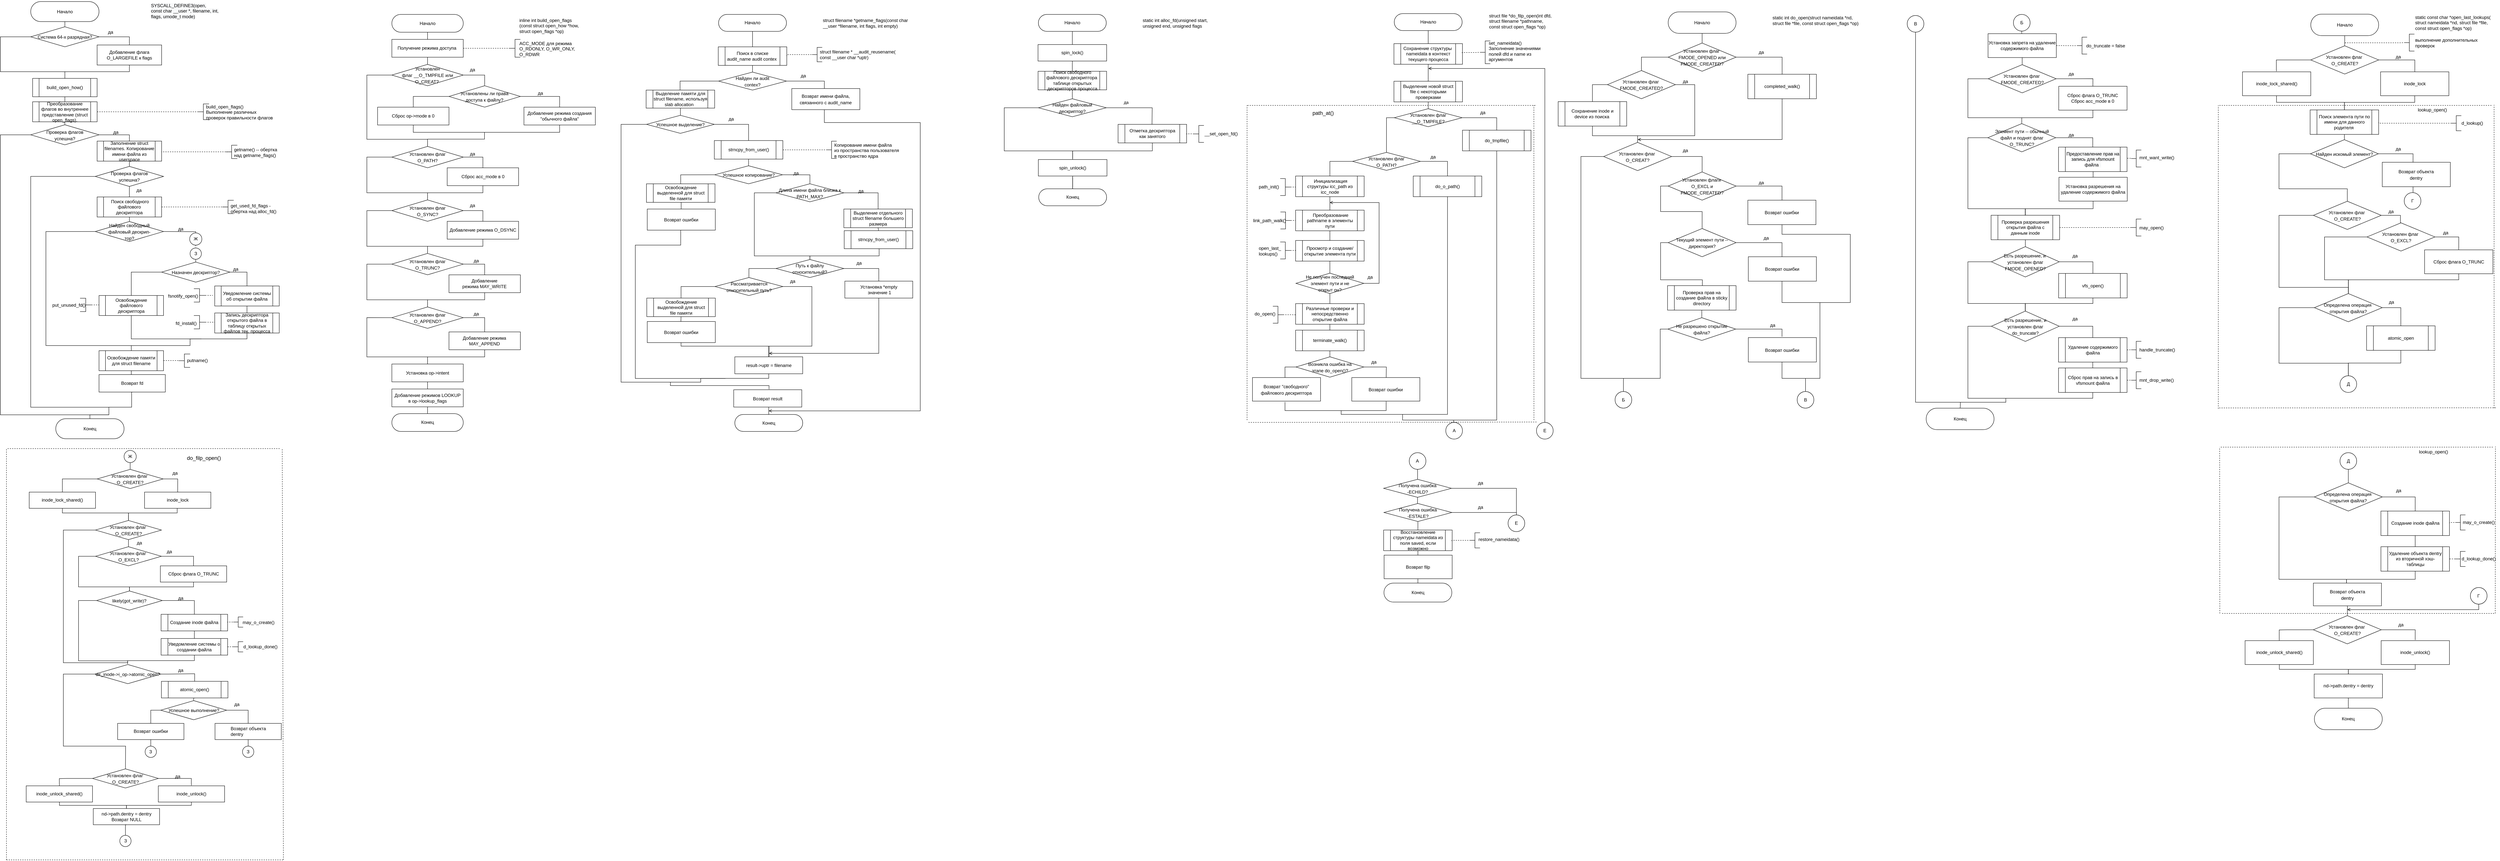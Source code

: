 <mxfile version="18.2.1" type="device"><diagram id="byzW-24IoF4G9Z-gkB92" name="open"><mxGraphModel dx="1728" dy="1047" grid="1" gridSize="10" guides="1" tooltips="1" connect="1" arrows="1" fold="1" page="1" pageScale="1" pageWidth="827" pageHeight="1169" math="0" shadow="0"><root><mxCell id="0"/><mxCell id="1" parent="0"/><mxCell id="ygSxnuqGNEF7G4ooHO21-70" value="" style="group" parent="1" vertex="1" connectable="0"><mxGeometry x="1000" y="40" width="602.22" height="1100" as="geometry"/></mxCell><mxCell id="ygSxnuqGNEF7G4ooHO21-4" value="inline int build_open_flags&lt;br&gt;(const struct open_how *how,&lt;br&gt;struct open_flags *op)" style="text;html=1;align=left;verticalAlign=middle;resizable=0;points=[];autosize=1;strokeColor=none;fillColor=none;fontSize=12;" parent="ygSxnuqGNEF7G4ooHO21-70" vertex="1"><mxGeometry x="399.912" y="4.705" width="170" height="50" as="geometry"/></mxCell><mxCell id="ygSxnuqGNEF7G4ooHO21-7" value="&lt;font style=&quot;font-size: 12px;&quot;&gt;Начало&lt;/font&gt;" style="rounded=1;whiteSpace=wrap;html=1;arcSize=50;" parent="ygSxnuqGNEF7G4ooHO21-70" vertex="1"><mxGeometry x="65.868" width="188.194" height="47.049" as="geometry"/></mxCell><mxCell id="ygSxnuqGNEF7G4ooHO21-12" value="Получение режима доступа&amp;nbsp;" style="rounded=0;whiteSpace=wrap;html=1;fontSize=12;" parent="ygSxnuqGNEF7G4ooHO21-70" vertex="1"><mxGeometry x="65.868" y="65.868" width="188.194" height="47.049" as="geometry"/></mxCell><mxCell id="ygSxnuqGNEF7G4ooHO21-13" style="edgeStyle=orthogonalEdgeStyle;rounded=0;orthogonalLoop=1;jettySize=auto;html=1;exitX=0.5;exitY=1;exitDx=0;exitDy=0;entryX=0.5;entryY=0;entryDx=0;entryDy=0;endArrow=none;endFill=0;" parent="ygSxnuqGNEF7G4ooHO21-70" source="ygSxnuqGNEF7G4ooHO21-7" target="ygSxnuqGNEF7G4ooHO21-12" edge="1"><mxGeometry relative="1" as="geometry"/></mxCell><mxCell id="ygSxnuqGNEF7G4ooHO21-18" style="edgeStyle=orthogonalEdgeStyle;rounded=0;orthogonalLoop=1;jettySize=auto;html=1;exitX=1;exitY=0.5;exitDx=0;exitDy=0;entryX=0;entryY=0.5;entryDx=0;entryDy=0;entryPerimeter=0;fontSize=12;endArrow=none;endFill=0;dashed=1;" parent="ygSxnuqGNEF7G4ooHO21-70" source="ygSxnuqGNEF7G4ooHO21-12" target="ygSxnuqGNEF7G4ooHO21-19" edge="1"><mxGeometry relative="1" as="geometry"><mxPoint x="230.537" y="103.507" as="sourcePoint"/><Array as="points"><mxPoint x="376.387" y="89.393"/></Array></mxGeometry></mxCell><mxCell id="ygSxnuqGNEF7G4ooHO21-19" value="" style="strokeWidth=1;html=1;shape=mxgraph.flowchart.annotation_2;align=left;labelPosition=right;pointerEvents=1;fontSize=12;" parent="ygSxnuqGNEF7G4ooHO21-70" vertex="1"><mxGeometry x="376.387" y="65.868" width="28.229" height="47.049" as="geometry"/></mxCell><mxCell id="ygSxnuqGNEF7G4ooHO21-20" value="ACC_MODE для режима &lt;br&gt;O_RDONLY,&amp;nbsp;O_WR_ONLY,&lt;br&gt;O_RDWR" style="text;html=1;align=left;verticalAlign=middle;resizable=0;points=[];autosize=1;strokeColor=none;fillColor=none;fontSize=12;" parent="ygSxnuqGNEF7G4ooHO21-70" vertex="1"><mxGeometry x="399.912" y="65.868" width="160" height="50" as="geometry"/></mxCell><mxCell id="ygSxnuqGNEF7G4ooHO21-21" value="&lt;font style=&quot;font-size: 12px;&quot;&gt;Установлен&lt;br&gt;флаг __O_TMPFILE или &lt;br&gt;O_CREAT?&amp;nbsp;&lt;br&gt;&lt;/font&gt;" style="rhombus;whiteSpace=wrap;html=1;fontSize=14;" parent="ygSxnuqGNEF7G4ooHO21-70" vertex="1"><mxGeometry x="65.868" y="131.737" width="188.194" height="56.459" as="geometry"/></mxCell><mxCell id="ygSxnuqGNEF7G4ooHO21-22" style="edgeStyle=orthogonalEdgeStyle;rounded=0;orthogonalLoop=1;jettySize=auto;html=1;exitX=0.5;exitY=1;exitDx=0;exitDy=0;entryX=0.5;entryY=0;entryDx=0;entryDy=0;endArrow=none;endFill=0;" parent="ygSxnuqGNEF7G4ooHO21-70" source="ygSxnuqGNEF7G4ooHO21-12" target="ygSxnuqGNEF7G4ooHO21-21" edge="1"><mxGeometry relative="1" as="geometry"/></mxCell><mxCell id="ygSxnuqGNEF7G4ooHO21-23" value="&lt;font style=&quot;font-size: 12px;&quot;&gt;Установлены ли права&lt;br&gt;доступа к файлу?&lt;br&gt;&lt;/font&gt;" style="rhombus;whiteSpace=wrap;html=1;fontSize=14;" parent="ygSxnuqGNEF7G4ooHO21-70" vertex="1"><mxGeometry x="216.423" y="188.195" width="188.194" height="56.459" as="geometry"/></mxCell><mxCell id="ygSxnuqGNEF7G4ooHO21-24" style="edgeStyle=orthogonalEdgeStyle;rounded=0;orthogonalLoop=1;jettySize=auto;html=1;exitX=1;exitY=0.5;exitDx=0;exitDy=0;entryX=0.5;entryY=0;entryDx=0;entryDy=0;endArrow=none;endFill=0;" parent="ygSxnuqGNEF7G4ooHO21-70" source="ygSxnuqGNEF7G4ooHO21-21" target="ygSxnuqGNEF7G4ooHO21-23" edge="1"><mxGeometry relative="1" as="geometry"/></mxCell><mxCell id="ygSxnuqGNEF7G4ooHO21-25" value="Добавление режима создания &quot;обычного файла&quot;" style="rounded=0;whiteSpace=wrap;html=1;fontSize=12;" parent="ygSxnuqGNEF7G4ooHO21-70" vertex="1"><mxGeometry x="414.026" y="244.654" width="188.194" height="47.049" as="geometry"/></mxCell><mxCell id="ygSxnuqGNEF7G4ooHO21-26" style="edgeStyle=orthogonalEdgeStyle;rounded=0;orthogonalLoop=1;jettySize=auto;html=1;exitX=1;exitY=0.5;exitDx=0;exitDy=0;entryX=0.5;entryY=0;entryDx=0;entryDy=0;endArrow=none;endFill=0;" parent="ygSxnuqGNEF7G4ooHO21-70" source="ygSxnuqGNEF7G4ooHO21-23" target="ygSxnuqGNEF7G4ooHO21-25" edge="1"><mxGeometry relative="1" as="geometry"/></mxCell><mxCell id="ygSxnuqGNEF7G4ooHO21-55" style="edgeStyle=orthogonalEdgeStyle;rounded=0;orthogonalLoop=1;jettySize=auto;html=1;exitX=0.5;exitY=1;exitDx=0;exitDy=0;fontSize=12;endArrow=none;endFill=0;" parent="ygSxnuqGNEF7G4ooHO21-70" source="ygSxnuqGNEF7G4ooHO21-27" edge="1"><mxGeometry relative="1" as="geometry"><mxPoint x="310" y="320" as="targetPoint"/><Array as="points"><mxPoint x="122" y="311"/><mxPoint x="310" y="311"/><mxPoint x="310" y="329"/></Array></mxGeometry></mxCell><mxCell id="ygSxnuqGNEF7G4ooHO21-27" value="Сброс op-&amp;gt;mode в 0" style="rounded=0;whiteSpace=wrap;html=1;fontSize=12;" parent="ygSxnuqGNEF7G4ooHO21-70" vertex="1"><mxGeometry x="28.229" y="244.654" width="188.194" height="47.049" as="geometry"/></mxCell><mxCell id="ygSxnuqGNEF7G4ooHO21-28" style="edgeStyle=orthogonalEdgeStyle;rounded=0;orthogonalLoop=1;jettySize=auto;html=1;entryX=0.5;entryY=0;entryDx=0;entryDy=0;endArrow=none;endFill=0;exitX=0;exitY=0.5;exitDx=0;exitDy=0;" parent="ygSxnuqGNEF7G4ooHO21-70" source="ygSxnuqGNEF7G4ooHO21-23" target="ygSxnuqGNEF7G4ooHO21-27" edge="1"><mxGeometry relative="1" as="geometry"><mxPoint x="122.326" y="291.702" as="targetPoint"/></mxGeometry></mxCell><mxCell id="ygSxnuqGNEF7G4ooHO21-29" value="&lt;font style=&quot;font-size: 12px;&quot;&gt;Установлен&amp;nbsp;флаг&lt;br&gt;O_PATH?&lt;/font&gt;" style="rhombus;whiteSpace=wrap;html=1;fontSize=14;" parent="ygSxnuqGNEF7G4ooHO21-70" vertex="1"><mxGeometry x="65.868" y="348.161" width="188.194" height="56.459" as="geometry"/></mxCell><mxCell id="ygSxnuqGNEF7G4ooHO21-56" style="edgeStyle=orthogonalEdgeStyle;rounded=0;orthogonalLoop=1;jettySize=auto;html=1;entryX=0.5;entryY=0;entryDx=0;entryDy=0;fontSize=12;endArrow=none;endFill=0;exitX=0;exitY=0.5;exitDx=0;exitDy=0;" parent="ygSxnuqGNEF7G4ooHO21-70" source="ygSxnuqGNEF7G4ooHO21-21" target="ygSxnuqGNEF7G4ooHO21-29" edge="1"><mxGeometry relative="1" as="geometry"><Array as="points"><mxPoint y="159.966"/><mxPoint y="329.341"/><mxPoint x="159.965" y="329.341"/></Array></mxGeometry></mxCell><mxCell id="ygSxnuqGNEF7G4ooHO21-54" style="edgeStyle=orthogonalEdgeStyle;rounded=0;orthogonalLoop=1;jettySize=auto;html=1;entryX=0.5;entryY=0;entryDx=0;entryDy=0;fontSize=12;endArrow=none;endFill=0;" parent="ygSxnuqGNEF7G4ooHO21-70" source="ygSxnuqGNEF7G4ooHO21-25" target="ygSxnuqGNEF7G4ooHO21-29" edge="1"><mxGeometry relative="1" as="geometry"><Array as="points"><mxPoint x="508" y="311"/><mxPoint x="310" y="311"/><mxPoint x="310" y="329"/><mxPoint x="160" y="329"/></Array></mxGeometry></mxCell><mxCell id="ygSxnuqGNEF7G4ooHO21-31" value="Сброс acc_mode в 0" style="rounded=0;whiteSpace=wrap;html=1;fontSize=12;" parent="ygSxnuqGNEF7G4ooHO21-70" vertex="1"><mxGeometry x="211.718" y="404.619" width="188.194" height="47.049" as="geometry"/></mxCell><mxCell id="ygSxnuqGNEF7G4ooHO21-32" style="edgeStyle=orthogonalEdgeStyle;rounded=0;orthogonalLoop=1;jettySize=auto;html=1;exitX=1;exitY=0.5;exitDx=0;exitDy=0;entryX=0.5;entryY=0;entryDx=0;entryDy=0;fontSize=12;endArrow=none;endFill=0;" parent="ygSxnuqGNEF7G4ooHO21-70" source="ygSxnuqGNEF7G4ooHO21-29" target="ygSxnuqGNEF7G4ooHO21-31" edge="1"><mxGeometry relative="1" as="geometry"/></mxCell><mxCell id="ygSxnuqGNEF7G4ooHO21-41" style="edgeStyle=orthogonalEdgeStyle;rounded=0;orthogonalLoop=1;jettySize=auto;html=1;exitX=0;exitY=0.5;exitDx=0;exitDy=0;fontSize=12;endArrow=none;endFill=0;startArrow=none;" parent="ygSxnuqGNEF7G4ooHO21-70" source="ygSxnuqGNEF7G4ooHO21-33" edge="1"><mxGeometry relative="1" as="geometry"><mxPoint x="159.965" y="686.912" as="targetPoint"/><Array as="points"><mxPoint y="517.536"/><mxPoint y="611.634"/><mxPoint x="159.965" y="611.634"/></Array></mxGeometry></mxCell><mxCell id="ygSxnuqGNEF7G4ooHO21-33" value="&lt;font style=&quot;font-size: 12px;&quot;&gt;Установлен&amp;nbsp;флаг&lt;br&gt;O_SYNC?&lt;/font&gt;" style="rhombus;whiteSpace=wrap;html=1;fontSize=14;" parent="ygSxnuqGNEF7G4ooHO21-70" vertex="1"><mxGeometry x="65.868" y="489.307" width="188.194" height="56.459" as="geometry"/></mxCell><mxCell id="ygSxnuqGNEF7G4ooHO21-35" style="edgeStyle=orthogonalEdgeStyle;rounded=0;orthogonalLoop=1;jettySize=auto;html=1;exitX=0;exitY=0.5;exitDx=0;exitDy=0;entryX=0.5;entryY=0;entryDx=0;entryDy=0;fontSize=12;endArrow=none;endFill=0;" parent="ygSxnuqGNEF7G4ooHO21-70" source="ygSxnuqGNEF7G4ooHO21-29" target="ygSxnuqGNEF7G4ooHO21-33" edge="1"><mxGeometry relative="1" as="geometry"><Array as="points"><mxPoint y="376.39"/><mxPoint y="470.488"/><mxPoint x="159.965" y="470.488"/></Array></mxGeometry></mxCell><mxCell id="ygSxnuqGNEF7G4ooHO21-34" style="edgeStyle=orthogonalEdgeStyle;rounded=0;orthogonalLoop=1;jettySize=auto;html=1;exitX=0.5;exitY=1;exitDx=0;exitDy=0;entryX=0.5;entryY=0;entryDx=0;entryDy=0;fontSize=12;endArrow=none;endFill=0;" parent="ygSxnuqGNEF7G4ooHO21-70" source="ygSxnuqGNEF7G4ooHO21-31" target="ygSxnuqGNEF7G4ooHO21-33" edge="1"><mxGeometry relative="1" as="geometry"><Array as="points"><mxPoint x="305.815" y="470.488"/><mxPoint x="159.965" y="470.488"/></Array></mxGeometry></mxCell><mxCell id="ygSxnuqGNEF7G4ooHO21-36" value="Добавление режима O_DSYNC" style="rounded=0;whiteSpace=wrap;html=1;fontSize=12;" parent="ygSxnuqGNEF7G4ooHO21-70" vertex="1"><mxGeometry x="211.718" y="545.766" width="188.194" height="47.049" as="geometry"/></mxCell><mxCell id="ygSxnuqGNEF7G4ooHO21-37" style="edgeStyle=orthogonalEdgeStyle;rounded=0;orthogonalLoop=1;jettySize=auto;html=1;exitX=1;exitY=0.5;exitDx=0;exitDy=0;entryX=0.5;entryY=0;entryDx=0;entryDy=0;fontSize=12;endArrow=none;endFill=0;" parent="ygSxnuqGNEF7G4ooHO21-70" source="ygSxnuqGNEF7G4ooHO21-33" target="ygSxnuqGNEF7G4ooHO21-36" edge="1"><mxGeometry relative="1" as="geometry"/></mxCell><mxCell id="ygSxnuqGNEF7G4ooHO21-42" value="Добавление режима&amp;nbsp;MAY_WRITE" style="rounded=0;whiteSpace=wrap;html=1;fontSize=12;" parent="ygSxnuqGNEF7G4ooHO21-70" vertex="1"><mxGeometry x="216.423" y="686.912" width="188.194" height="47.049" as="geometry"/></mxCell><mxCell id="ygSxnuqGNEF7G4ooHO21-44" value="&lt;font style=&quot;font-size: 12px;&quot;&gt;Установлен&amp;nbsp;флаг&lt;br&gt;O_APPEND?&lt;/font&gt;" style="rhombus;whiteSpace=wrap;html=1;fontSize=14;" parent="ygSxnuqGNEF7G4ooHO21-70" vertex="1"><mxGeometry x="65.868" y="771.6" width="188.194" height="56.459" as="geometry"/></mxCell><mxCell id="ygSxnuqGNEF7G4ooHO21-45" style="edgeStyle=orthogonalEdgeStyle;rounded=0;orthogonalLoop=1;jettySize=auto;html=1;exitX=0.5;exitY=1;exitDx=0;exitDy=0;entryX=0.5;entryY=0;entryDx=0;entryDy=0;fontSize=12;endArrow=none;endFill=0;" parent="ygSxnuqGNEF7G4ooHO21-70" source="ygSxnuqGNEF7G4ooHO21-42" target="ygSxnuqGNEF7G4ooHO21-44" edge="1"><mxGeometry relative="1" as="geometry"><Array as="points"><mxPoint x="310.52" y="752.78"/><mxPoint x="159.965" y="752.78"/></Array></mxGeometry></mxCell><mxCell id="ygSxnuqGNEF7G4ooHO21-62" style="edgeStyle=orthogonalEdgeStyle;rounded=0;orthogonalLoop=1;jettySize=auto;html=1;exitX=0.5;exitY=1;exitDx=0;exitDy=0;fontSize=12;endArrow=none;endFill=0;" parent="ygSxnuqGNEF7G4ooHO21-70" source="ygSxnuqGNEF7G4ooHO21-47" edge="1"><mxGeometry relative="1" as="geometry"><mxPoint x="159.965" y="959.795" as="targetPoint"/><Array as="points"><mxPoint x="310.52" y="903.336"/><mxPoint x="159.965" y="903.336"/></Array></mxGeometry></mxCell><mxCell id="ygSxnuqGNEF7G4ooHO21-47" value="Добавление режима MAY_APPEND" style="rounded=0;whiteSpace=wrap;html=1;fontSize=12;" parent="ygSxnuqGNEF7G4ooHO21-70" vertex="1"><mxGeometry x="216.423" y="837.468" width="188.194" height="47.049" as="geometry"/></mxCell><mxCell id="ygSxnuqGNEF7G4ooHO21-48" style="edgeStyle=orthogonalEdgeStyle;rounded=0;orthogonalLoop=1;jettySize=auto;html=1;exitX=1;exitY=0.5;exitDx=0;exitDy=0;entryX=0.5;entryY=0;entryDx=0;entryDy=0;fontSize=12;endArrow=none;endFill=0;" parent="ygSxnuqGNEF7G4ooHO21-70" source="ygSxnuqGNEF7G4ooHO21-44" target="ygSxnuqGNEF7G4ooHO21-47" edge="1"><mxGeometry relative="1" as="geometry"><mxPoint x="366.978" y="931.565" as="targetPoint"/><Array as="points"><mxPoint x="310.52" y="799.829"/></Array></mxGeometry></mxCell><mxCell id="ygSxnuqGNEF7G4ooHO21-49" value="&lt;span style=&quot;&quot;&gt;Установка op-&amp;gt;intent&lt;/span&gt;" style="rounded=0;whiteSpace=wrap;html=1;fontSize=12;" parent="ygSxnuqGNEF7G4ooHO21-70" vertex="1"><mxGeometry x="65.868" y="922.156" width="188.194" height="47.049" as="geometry"/></mxCell><mxCell id="ygSxnuqGNEF7G4ooHO21-61" style="edgeStyle=orthogonalEdgeStyle;rounded=0;orthogonalLoop=1;jettySize=auto;html=1;exitX=0;exitY=0.5;exitDx=0;exitDy=0;entryX=0.5;entryY=0;entryDx=0;entryDy=0;fontSize=12;endArrow=none;endFill=0;" parent="ygSxnuqGNEF7G4ooHO21-70" source="ygSxnuqGNEF7G4ooHO21-44" target="ygSxnuqGNEF7G4ooHO21-49" edge="1"><mxGeometry relative="1" as="geometry"><Array as="points"><mxPoint y="799.829"/><mxPoint y="903.336"/><mxPoint x="159.965" y="903.336"/></Array></mxGeometry></mxCell><mxCell id="ygSxnuqGNEF7G4ooHO21-50" value="Добавление режимов LOOKUP&lt;br&gt;в op-&amp;gt;lookup_flags" style="rounded=0;whiteSpace=wrap;html=1;fontSize=12;" parent="ygSxnuqGNEF7G4ooHO21-70" vertex="1"><mxGeometry x="65.868" y="988.024" width="188.194" height="47.049" as="geometry"/></mxCell><mxCell id="ygSxnuqGNEF7G4ooHO21-63" style="edgeStyle=orthogonalEdgeStyle;rounded=0;orthogonalLoop=1;jettySize=auto;html=1;exitX=0.5;exitY=1;exitDx=0;exitDy=0;entryX=0.5;entryY=0;entryDx=0;entryDy=0;fontSize=12;endArrow=none;endFill=0;" parent="ygSxnuqGNEF7G4ooHO21-70" source="ygSxnuqGNEF7G4ooHO21-49" target="ygSxnuqGNEF7G4ooHO21-50" edge="1"><mxGeometry relative="1" as="geometry"/></mxCell><mxCell id="ygSxnuqGNEF7G4ooHO21-53" value="да" style="text;html=1;align=center;verticalAlign=middle;resizable=0;points=[];autosize=1;strokeColor=none;fillColor=none;fontSize=12;" parent="ygSxnuqGNEF7G4ooHO21-70" vertex="1"><mxGeometry x="263.471" y="136.441" width="30" height="20" as="geometry"/></mxCell><mxCell id="ygSxnuqGNEF7G4ooHO21-57" value="да" style="text;html=1;align=center;verticalAlign=middle;resizable=0;points=[];autosize=1;strokeColor=none;fillColor=none;fontSize=12;" parent="ygSxnuqGNEF7G4ooHO21-70" vertex="1"><mxGeometry x="442.255" y="197.605" width="30" height="20" as="geometry"/></mxCell><mxCell id="ygSxnuqGNEF7G4ooHO21-58" value="да" style="text;html=1;align=center;verticalAlign=middle;resizable=0;points=[];autosize=1;strokeColor=none;fillColor=none;fontSize=12;" parent="ygSxnuqGNEF7G4ooHO21-70" vertex="1"><mxGeometry x="263.471" y="357.571" width="30" height="20" as="geometry"/></mxCell><mxCell id="ygSxnuqGNEF7G4ooHO21-59" value="да" style="text;html=1;align=center;verticalAlign=middle;resizable=0;points=[];autosize=1;strokeColor=none;fillColor=none;fontSize=12;" parent="ygSxnuqGNEF7G4ooHO21-70" vertex="1"><mxGeometry x="263.471" y="494.012" width="30" height="20" as="geometry"/></mxCell><mxCell id="ygSxnuqGNEF7G4ooHO21-60" value="да" style="text;html=1;align=center;verticalAlign=middle;resizable=0;points=[];autosize=1;strokeColor=none;fillColor=none;fontSize=12;" parent="ygSxnuqGNEF7G4ooHO21-70" vertex="1"><mxGeometry x="272.881" y="639.863" width="30" height="20" as="geometry"/></mxCell><mxCell id="ygSxnuqGNEF7G4ooHO21-38" value="&lt;font style=&quot;font-size: 12px;&quot;&gt;Установлен&amp;nbsp;флаг&lt;br&gt;O_TRUNC?&lt;/font&gt;" style="rhombus;whiteSpace=wrap;html=1;fontSize=14;" parent="ygSxnuqGNEF7G4ooHO21-70" vertex="1"><mxGeometry x="65.868" y="630.453" width="188.194" height="56.459" as="geometry"/></mxCell><mxCell id="ygSxnuqGNEF7G4ooHO21-40" style="edgeStyle=orthogonalEdgeStyle;rounded=0;orthogonalLoop=1;jettySize=auto;html=1;exitX=0.5;exitY=1;exitDx=0;exitDy=0;entryX=0.5;entryY=0;entryDx=0;entryDy=0;fontSize=12;endArrow=none;endFill=0;" parent="ygSxnuqGNEF7G4ooHO21-70" source="ygSxnuqGNEF7G4ooHO21-36" target="ygSxnuqGNEF7G4ooHO21-38" edge="1"><mxGeometry relative="1" as="geometry"><Array as="points"><mxPoint x="305.815" y="611.634"/><mxPoint x="159.965" y="611.634"/></Array></mxGeometry></mxCell><mxCell id="ygSxnuqGNEF7G4ooHO21-43" style="edgeStyle=orthogonalEdgeStyle;rounded=0;orthogonalLoop=1;jettySize=auto;html=1;exitX=1;exitY=0.5;exitDx=0;exitDy=0;entryX=0.5;entryY=0;entryDx=0;entryDy=0;fontSize=12;endArrow=none;endFill=0;" parent="ygSxnuqGNEF7G4ooHO21-70" source="ygSxnuqGNEF7G4ooHO21-38" target="ygSxnuqGNEF7G4ooHO21-42" edge="1"><mxGeometry relative="1" as="geometry"><Array as="points"><mxPoint x="310.52" y="686.912"/><mxPoint x="310.52" y="715.141"/></Array></mxGeometry></mxCell><mxCell id="ygSxnuqGNEF7G4ooHO21-46" style="edgeStyle=orthogonalEdgeStyle;rounded=0;orthogonalLoop=1;jettySize=auto;html=1;exitX=0;exitY=0.5;exitDx=0;exitDy=0;entryX=0.5;entryY=0;entryDx=0;entryDy=0;fontSize=12;endArrow=none;endFill=0;" parent="ygSxnuqGNEF7G4ooHO21-70" source="ygSxnuqGNEF7G4ooHO21-38" target="ygSxnuqGNEF7G4ooHO21-44" edge="1"><mxGeometry relative="1" as="geometry"><Array as="points"><mxPoint y="658.683"/><mxPoint y="752.78"/><mxPoint x="159.965" y="752.78"/></Array></mxGeometry></mxCell><mxCell id="ygSxnuqGNEF7G4ooHO21-68" value="&lt;font style=&quot;font-size: 12px;&quot;&gt;Конец&lt;/font&gt;" style="rounded=1;whiteSpace=wrap;html=1;arcSize=50;" parent="ygSxnuqGNEF7G4ooHO21-70" vertex="1"><mxGeometry x="65.868" y="1052.951" width="188.194" height="47.049" as="geometry"/></mxCell><mxCell id="ygSxnuqGNEF7G4ooHO21-69" style="edgeStyle=orthogonalEdgeStyle;rounded=0;orthogonalLoop=1;jettySize=auto;html=1;exitX=0.5;exitY=1;exitDx=0;exitDy=0;entryX=0.5;entryY=0;entryDx=0;entryDy=0;fontSize=12;endArrow=none;endFill=0;" parent="ygSxnuqGNEF7G4ooHO21-70" source="ygSxnuqGNEF7G4ooHO21-50" target="ygSxnuqGNEF7G4ooHO21-68" edge="1"><mxGeometry relative="1" as="geometry"/></mxCell><mxCell id="iwpc6_IzRsmJRoRxFkIM-368" value="да" style="text;html=1;align=center;verticalAlign=middle;resizable=0;points=[];autosize=1;strokeColor=none;fillColor=none;fontSize=12;" parent="ygSxnuqGNEF7G4ooHO21-70" vertex="1"><mxGeometry x="272.881" y="780.003" width="30" height="20" as="geometry"/></mxCell><mxCell id="hndKsJOgsuOW1SMaQT-p-77" value="" style="group" parent="1" vertex="1" connectable="0"><mxGeometry x="1660" y="39.99" width="798.58" height="1100.01" as="geometry"/></mxCell><mxCell id="hndKsJOgsuOW1SMaQT-p-3" value="struct filename *getname_flags(const char &lt;br&gt;__user *filename, int flags, int empty)" style="text;html=1;align=left;verticalAlign=middle;resizable=0;points=[];autosize=1;strokeColor=none;fillColor=none;fontSize=12;" parent="hndKsJOgsuOW1SMaQT-p-77" vertex="1"><mxGeometry x="540.212" y="8.114" width="240" height="30" as="geometry"/></mxCell><mxCell id="hndKsJOgsuOW1SMaQT-p-4" value="&lt;font style=&quot;font-size: 12px;&quot;&gt;Начало&lt;/font&gt;" style="rounded=1;whiteSpace=wrap;html=1;arcSize=50;" parent="hndKsJOgsuOW1SMaQT-p-77" vertex="1"><mxGeometry x="267.056" y="0.01" width="178.914" height="44.729" as="geometry"/></mxCell><mxCell id="hndKsJOgsuOW1SMaQT-p-5" value="Поиск в списке audit_name audit contex&amp;nbsp;" style="shape=process;whiteSpace=wrap;html=1;backgroundOutline=1;fontSize=12;strokeWidth=1;" parent="hndKsJOgsuOW1SMaQT-p-77" vertex="1"><mxGeometry x="266.193" y="85.572" width="180.631" height="48.932" as="geometry"/></mxCell><mxCell id="hndKsJOgsuOW1SMaQT-p-12" style="edgeStyle=orthogonalEdgeStyle;rounded=0;orthogonalLoop=1;jettySize=auto;html=1;entryX=0.5;entryY=0;entryDx=0;entryDy=0;fontSize=12;endArrow=none;endFill=0;" parent="hndKsJOgsuOW1SMaQT-p-77" source="hndKsJOgsuOW1SMaQT-p-4" target="hndKsJOgsuOW1SMaQT-p-5" edge="1"><mxGeometry relative="1" as="geometry"/></mxCell><mxCell id="hndKsJOgsuOW1SMaQT-p-9" style="edgeStyle=orthogonalEdgeStyle;rounded=0;orthogonalLoop=1;jettySize=auto;html=1;exitX=1;exitY=0.5;exitDx=0;exitDy=0;entryX=0;entryY=0.5;entryDx=0;entryDy=0;entryPerimeter=0;fontSize=12;endArrow=none;endFill=0;dashed=1;" parent="hndKsJOgsuOW1SMaQT-p-77" source="hndKsJOgsuOW1SMaQT-p-5" target="hndKsJOgsuOW1SMaQT-p-10" edge="1"><mxGeometry relative="1" as="geometry"><mxPoint x="447.691" y="114.088" as="sourcePoint"/><Array as="points"><mxPoint x="513.373" y="105.537"/></Array></mxGeometry></mxCell><mxCell id="hndKsJOgsuOW1SMaQT-p-10" value="" style="strokeWidth=1;html=1;shape=mxgraph.flowchart.annotation_2;align=left;labelPosition=right;pointerEvents=1;fontSize=12;" parent="hndKsJOgsuOW1SMaQT-p-77" vertex="1"><mxGeometry x="513.373" y="86.97" width="26.838" height="38.028" as="geometry"/></mxCell><mxCell id="hndKsJOgsuOW1SMaQT-p-11" value="struct filename * __audit_reusename(&lt;br&gt;const __user char *uptr)" style="text;html=1;align=left;verticalAlign=middle;resizable=0;points=[];autosize=1;strokeColor=none;fillColor=none;fontSize=12;" parent="hndKsJOgsuOW1SMaQT-p-77" vertex="1"><mxGeometry x="532.388" y="91.024" width="210" height="30" as="geometry"/></mxCell><mxCell id="hndKsJOgsuOW1SMaQT-p-20" style="edgeStyle=orthogonalEdgeStyle;rounded=0;orthogonalLoop=1;jettySize=auto;html=1;exitX=0;exitY=0.5;exitDx=0;exitDy=0;entryX=0.5;entryY=0;entryDx=0;entryDy=0;fontSize=12;endArrow=none;endFill=0;" parent="hndKsJOgsuOW1SMaQT-p-77" source="hndKsJOgsuOW1SMaQT-p-13" edge="1"><mxGeometry relative="1" as="geometry"><mxPoint x="165.509" y="199.659" as="targetPoint"/><Array as="points"><mxPoint x="165.42" y="175.888"/></Array></mxGeometry></mxCell><mxCell id="hndKsJOgsuOW1SMaQT-p-13" value="&lt;font style=&quot;font-size: 12px;&quot;&gt;Найден ли audit&lt;br&gt;contex?&lt;br&gt;&lt;/font&gt;" style="rhombus;whiteSpace=wrap;html=1;fontSize=14;" parent="hndKsJOgsuOW1SMaQT-p-77" vertex="1"><mxGeometry x="267.058" y="152.121" width="178.91" height="47.535" as="geometry"/></mxCell><mxCell id="hndKsJOgsuOW1SMaQT-p-14" style="edgeStyle=orthogonalEdgeStyle;rounded=0;orthogonalLoop=1;jettySize=auto;html=1;exitX=0.5;exitY=1;exitDx=0;exitDy=0;entryX=0.5;entryY=0;entryDx=0;entryDy=0;fontSize=12;endArrow=none;endFill=0;" parent="hndKsJOgsuOW1SMaQT-p-77" source="hndKsJOgsuOW1SMaQT-p-5" target="hndKsJOgsuOW1SMaQT-p-13" edge="1"><mxGeometry relative="1" as="geometry"/></mxCell><mxCell id="hndKsJOgsuOW1SMaQT-p-67" style="edgeStyle=orthogonalEdgeStyle;rounded=0;orthogonalLoop=1;jettySize=auto;html=1;exitX=0.5;exitY=1;exitDx=0;exitDy=0;fontSize=12;endArrow=open;endFill=0;" parent="hndKsJOgsuOW1SMaQT-p-77" edge="1"><mxGeometry relative="1" as="geometry"><mxPoint x="399.29" y="1045.774" as="targetPoint"/><Array as="points"><mxPoint x="545.696" y="285.218"/><mxPoint x="798.58" y="285.218"/><mxPoint x="798.58" y="1045.774"/></Array><mxPoint x="545.785" y="244.388" as="sourcePoint"/></mxGeometry></mxCell><mxCell id="hndKsJOgsuOW1SMaQT-p-16" style="edgeStyle=orthogonalEdgeStyle;rounded=0;orthogonalLoop=1;jettySize=auto;html=1;exitX=1;exitY=0.5;exitDx=0;exitDy=0;entryX=0.5;entryY=0;entryDx=0;entryDy=0;fontSize=12;endArrow=none;endFill=0;" parent="hndKsJOgsuOW1SMaQT-p-77" source="hndKsJOgsuOW1SMaQT-p-13" edge="1"><mxGeometry relative="1" as="geometry"><mxPoint x="545.785" y="199.659" as="targetPoint"/><Array as="points"><mxPoint x="546" y="176"/></Array></mxGeometry></mxCell><mxCell id="hndKsJOgsuOW1SMaQT-p-17" value="да" style="text;html=1;align=center;verticalAlign=middle;resizable=0;points=[];autosize=1;strokeColor=none;fillColor=none;fontSize=12;" parent="hndKsJOgsuOW1SMaQT-p-77" vertex="1"><mxGeometry x="475.341" y="152.125" width="30" height="20" as="geometry"/></mxCell><mxCell id="hndKsJOgsuOW1SMaQT-p-22" value="Выделение памяти для struct filename, используя slab allocation&amp;nbsp;&amp;nbsp;" style="shape=process;whiteSpace=wrap;html=1;backgroundOutline=1;fontSize=12;strokeWidth=1;" parent="hndKsJOgsuOW1SMaQT-p-77" vertex="1"><mxGeometry x="76.055" y="199.655" width="180.631" height="47.535" as="geometry"/></mxCell><mxCell id="hndKsJOgsuOW1SMaQT-p-23" value="&lt;font style=&quot;font-size: 12px;&quot;&gt;Успешное выделение?&lt;br&gt;&lt;/font&gt;" style="rhombus;whiteSpace=wrap;html=1;fontSize=14;" parent="hndKsJOgsuOW1SMaQT-p-77" vertex="1"><mxGeometry x="76.92" y="266.204" width="178.91" height="47.535" as="geometry"/></mxCell><mxCell id="hndKsJOgsuOW1SMaQT-p-24" value="" style="edgeStyle=orthogonalEdgeStyle;rounded=0;orthogonalLoop=1;jettySize=auto;html=1;fontSize=12;endArrow=none;endFill=0;" parent="hndKsJOgsuOW1SMaQT-p-77" source="hndKsJOgsuOW1SMaQT-p-22" target="hndKsJOgsuOW1SMaQT-p-23" edge="1"><mxGeometry relative="1" as="geometry"><Array as="points"><mxPoint x="166" y="260"/><mxPoint x="166" y="260"/></Array></mxGeometry></mxCell><mxCell id="hndKsJOgsuOW1SMaQT-p-25" value="strncpy_from_user()" style="shape=process;whiteSpace=wrap;html=1;backgroundOutline=1;fontSize=12;strokeWidth=1;" parent="hndKsJOgsuOW1SMaQT-p-77" vertex="1"><mxGeometry x="255.831" y="332.753" width="180.631" height="48.932" as="geometry"/></mxCell><mxCell id="hndKsJOgsuOW1SMaQT-p-26" style="edgeStyle=orthogonalEdgeStyle;rounded=0;orthogonalLoop=1;jettySize=auto;html=1;exitX=1;exitY=0.5;exitDx=0;exitDy=0;entryX=0.5;entryY=0;entryDx=0;entryDy=0;fontSize=12;endArrow=none;endFill=0;" parent="hndKsJOgsuOW1SMaQT-p-77" source="hndKsJOgsuOW1SMaQT-p-23" target="hndKsJOgsuOW1SMaQT-p-25" edge="1"><mxGeometry relative="1" as="geometry"/></mxCell><mxCell id="hndKsJOgsuOW1SMaQT-p-27" value="да" style="text;html=1;align=center;verticalAlign=middle;resizable=0;points=[];autosize=1;strokeColor=none;fillColor=none;fontSize=12;" parent="hndKsJOgsuOW1SMaQT-p-77" vertex="1"><mxGeometry x="285.203" y="266.205" width="30" height="20" as="geometry"/></mxCell><mxCell id="hndKsJOgsuOW1SMaQT-p-28" value="&lt;font style=&quot;font-size: 12px;&quot;&gt;Успешное копирование?&lt;br&gt;&lt;/font&gt;" style="rhombus;whiteSpace=wrap;html=1;fontSize=14;" parent="hndKsJOgsuOW1SMaQT-p-77" vertex="1"><mxGeometry x="256.696" y="399.301" width="178.91" height="47.535" as="geometry"/></mxCell><mxCell id="hndKsJOgsuOW1SMaQT-p-29" style="edgeStyle=orthogonalEdgeStyle;rounded=0;orthogonalLoop=1;jettySize=auto;html=1;exitX=0.5;exitY=1;exitDx=0;exitDy=0;entryX=0.5;entryY=0;entryDx=0;entryDy=0;fontSize=12;endArrow=none;endFill=0;" parent="hndKsJOgsuOW1SMaQT-p-77" source="hndKsJOgsuOW1SMaQT-p-25" target="hndKsJOgsuOW1SMaQT-p-28" edge="1"><mxGeometry relative="1" as="geometry"/></mxCell><mxCell id="hndKsJOgsuOW1SMaQT-p-30" value="Освобождение выделенной для struct file памяти" style="shape=process;whiteSpace=wrap;html=1;backgroundOutline=1;fontSize=12;strokeWidth=1;" parent="hndKsJOgsuOW1SMaQT-p-77" vertex="1"><mxGeometry x="76.92" y="446.836" width="180.631" height="48.932" as="geometry"/></mxCell><mxCell id="hndKsJOgsuOW1SMaQT-p-32" style="edgeStyle=orthogonalEdgeStyle;rounded=0;orthogonalLoop=1;jettySize=auto;html=1;exitX=0;exitY=0.5;exitDx=0;exitDy=0;entryX=0.5;entryY=0;entryDx=0;entryDy=0;fontSize=12;endArrow=none;endFill=0;" parent="hndKsJOgsuOW1SMaQT-p-77" source="hndKsJOgsuOW1SMaQT-p-28" target="hndKsJOgsuOW1SMaQT-p-30" edge="1"><mxGeometry relative="1" as="geometry"/></mxCell><mxCell id="hndKsJOgsuOW1SMaQT-p-68" style="edgeStyle=orthogonalEdgeStyle;rounded=0;orthogonalLoop=1;jettySize=auto;html=1;exitX=0.5;exitY=1;exitDx=0;exitDy=0;fontSize=12;endArrow=none;endFill=0;" parent="hndKsJOgsuOW1SMaQT-p-77" edge="1"><mxGeometry relative="1" as="geometry"><mxPoint x="285.207" y="960.211" as="targetPoint"/><Array as="points"><mxPoint x="167.322" y="608.454"/><mxPoint x="47.535" y="608.454"/><mxPoint x="47.535" y="960.211"/></Array><mxPoint x="167.241" y="562.593" as="sourcePoint"/></mxGeometry></mxCell><mxCell id="hndKsJOgsuOW1SMaQT-p-33" style="edgeStyle=orthogonalEdgeStyle;rounded=0;orthogonalLoop=1;jettySize=auto;html=1;exitX=0.5;exitY=1;exitDx=0;exitDy=0;entryX=0.5;entryY=0;entryDx=0;entryDy=0;fontSize=12;endArrow=none;endFill=0;" parent="hndKsJOgsuOW1SMaQT-p-77" source="hndKsJOgsuOW1SMaQT-p-30" edge="1"><mxGeometry relative="1" as="geometry"><mxPoint x="168.44" y="519.13" as="targetPoint"/></mxGeometry></mxCell><mxCell id="hndKsJOgsuOW1SMaQT-p-34" value="&lt;font style=&quot;font-size: 12px;&quot;&gt;Длина имени файла близка к PATH_MAX?&lt;br&gt;&lt;/font&gt;" style="rhombus;whiteSpace=wrap;html=1;fontSize=14;" parent="hndKsJOgsuOW1SMaQT-p-77" vertex="1"><mxGeometry x="418.304" y="446.836" width="178.91" height="47.535" as="geometry"/></mxCell><mxCell id="hndKsJOgsuOW1SMaQT-p-38" style="edgeStyle=orthogonalEdgeStyle;rounded=0;orthogonalLoop=1;jettySize=auto;html=1;exitX=1;exitY=0.5;exitDx=0;exitDy=0;entryX=0.5;entryY=0;entryDx=0;entryDy=0;fontSize=12;endArrow=none;endFill=0;" parent="hndKsJOgsuOW1SMaQT-p-77" source="hndKsJOgsuOW1SMaQT-p-28" target="hndKsJOgsuOW1SMaQT-p-34" edge="1"><mxGeometry relative="1" as="geometry"/></mxCell><mxCell id="hndKsJOgsuOW1SMaQT-p-35" style="edgeStyle=orthogonalEdgeStyle;rounded=0;orthogonalLoop=1;jettySize=auto;html=1;exitX=1;exitY=0.5;exitDx=0;exitDy=0;entryX=0;entryY=0.5;entryDx=0;entryDy=0;entryPerimeter=0;fontSize=12;endArrow=none;endFill=0;dashed=1;" parent="hndKsJOgsuOW1SMaQT-p-77" source="hndKsJOgsuOW1SMaQT-p-25" target="hndKsJOgsuOW1SMaQT-p-36" edge="1"><mxGeometry relative="1" as="geometry"><mxPoint x="570.414" y="361.972" as="sourcePoint"/><Array as="points"><mxPoint x="532.387" y="357.471"/><mxPoint x="551.4" y="357.471"/></Array></mxGeometry></mxCell><mxCell id="hndKsJOgsuOW1SMaQT-p-36" value="" style="strokeWidth=1;html=1;shape=mxgraph.flowchart.annotation_2;align=left;labelPosition=right;pointerEvents=1;fontSize=12;" parent="hndKsJOgsuOW1SMaQT-p-77" vertex="1"><mxGeometry x="551.4" y="334.43" width="26.84" height="45.57" as="geometry"/></mxCell><mxCell id="hndKsJOgsuOW1SMaQT-p-37" value="Копирование имени файла&lt;br&gt;из пространства пользователя&lt;br&gt;в пространство ядра" style="text;html=1;align=left;verticalAlign=middle;resizable=0;points=[];autosize=1;strokeColor=none;fillColor=none;fontSize=12;" parent="hndKsJOgsuOW1SMaQT-p-77" vertex="1"><mxGeometry x="570.416" y="334.155" width="190" height="50" as="geometry"/></mxCell><mxCell id="hndKsJOgsuOW1SMaQT-p-39" value="да" style="text;html=1;align=center;verticalAlign=middle;resizable=0;points=[];autosize=1;strokeColor=none;fillColor=none;fontSize=12;" parent="hndKsJOgsuOW1SMaQT-p-77" vertex="1"><mxGeometry x="456.327" y="408.813" width="30" height="20" as="geometry"/></mxCell><mxCell id="hndKsJOgsuOW1SMaQT-p-40" value="Выделение отдельного struct filename большего размера" style="shape=process;whiteSpace=wrap;html=1;backgroundOutline=1;fontSize=12;strokeWidth=1;" parent="hndKsJOgsuOW1SMaQT-p-77" vertex="1"><mxGeometry x="597.214" y="513.385" width="180.631" height="49.208" as="geometry"/></mxCell><mxCell id="hndKsJOgsuOW1SMaQT-p-41" style="edgeStyle=orthogonalEdgeStyle;rounded=0;orthogonalLoop=1;jettySize=auto;html=1;exitX=1;exitY=0.5;exitDx=0;exitDy=0;entryX=0.5;entryY=0;entryDx=0;entryDy=0;fontSize=12;endArrow=none;endFill=0;" parent="hndKsJOgsuOW1SMaQT-p-77" source="hndKsJOgsuOW1SMaQT-p-34" target="hndKsJOgsuOW1SMaQT-p-40" edge="1"><mxGeometry relative="1" as="geometry"/></mxCell><mxCell id="hndKsJOgsuOW1SMaQT-p-42" value="да" style="text;html=1;align=center;verticalAlign=middle;resizable=0;points=[];autosize=1;strokeColor=none;fillColor=none;fontSize=12;" parent="hndKsJOgsuOW1SMaQT-p-77" vertex="1"><mxGeometry x="627.461" y="456.348" width="30" height="20" as="geometry"/></mxCell><mxCell id="hndKsJOgsuOW1SMaQT-p-43" value="strncpy_from_user()" style="shape=process;whiteSpace=wrap;html=1;backgroundOutline=1;fontSize=12;strokeWidth=1;" parent="hndKsJOgsuOW1SMaQT-p-77" vertex="1"><mxGeometry x="598.165" y="570.427" width="180.631" height="47.535" as="geometry"/></mxCell><mxCell id="hndKsJOgsuOW1SMaQT-p-44" style="edgeStyle=orthogonalEdgeStyle;rounded=0;orthogonalLoop=1;jettySize=auto;html=1;exitX=0.5;exitY=1;exitDx=0;exitDy=0;entryX=0.5;entryY=0;entryDx=0;entryDy=0;fontSize=12;endArrow=none;endFill=0;" parent="hndKsJOgsuOW1SMaQT-p-77" source="hndKsJOgsuOW1SMaQT-p-40" target="hndKsJOgsuOW1SMaQT-p-43" edge="1"><mxGeometry relative="1" as="geometry"/></mxCell><mxCell id="hndKsJOgsuOW1SMaQT-p-45" value="&lt;font style=&quot;font-size: 12px;&quot;&gt;Путь к файлу&lt;br&gt;относительный?&lt;br&gt;&lt;/font&gt;" style="rhombus;whiteSpace=wrap;html=1;fontSize=14;" parent="hndKsJOgsuOW1SMaQT-p-77" vertex="1"><mxGeometry x="418.304" y="646.482" width="178.91" height="47.535" as="geometry"/></mxCell><mxCell id="hndKsJOgsuOW1SMaQT-p-47" style="edgeStyle=orthogonalEdgeStyle;rounded=0;orthogonalLoop=1;jettySize=auto;html=1;exitX=0;exitY=0.5;exitDx=0;exitDy=0;entryX=0.5;entryY=0;entryDx=0;entryDy=0;fontSize=12;endArrow=none;endFill=0;" parent="hndKsJOgsuOW1SMaQT-p-77" source="hndKsJOgsuOW1SMaQT-p-34" target="hndKsJOgsuOW1SMaQT-p-45" edge="1"><mxGeometry relative="1" as="geometry"><Array as="points"><mxPoint x="361.262" y="470.604"/><mxPoint x="361.262" y="636.975"/><mxPoint x="507.669" y="636.975"/></Array></mxGeometry></mxCell><mxCell id="hndKsJOgsuOW1SMaQT-p-46" style="edgeStyle=orthogonalEdgeStyle;rounded=0;orthogonalLoop=1;jettySize=auto;html=1;exitX=0.5;exitY=1;exitDx=0;exitDy=0;entryX=0.5;entryY=0;entryDx=0;entryDy=0;fontSize=12;endArrow=none;endFill=0;" parent="hndKsJOgsuOW1SMaQT-p-77" source="hndKsJOgsuOW1SMaQT-p-43" target="hndKsJOgsuOW1SMaQT-p-45" edge="1"><mxGeometry relative="1" as="geometry"><Array as="points"><mxPoint x="690.201" y="636.975"/><mxPoint x="507.669" y="636.975"/></Array></mxGeometry></mxCell><mxCell id="hndKsJOgsuOW1SMaQT-p-69" style="edgeStyle=orthogonalEdgeStyle;rounded=0;orthogonalLoop=1;jettySize=auto;html=1;exitX=0.5;exitY=1;exitDx=0;exitDy=0;fontSize=12;endArrow=open;endFill=0;" parent="hndKsJOgsuOW1SMaQT-p-77" source="hndKsJOgsuOW1SMaQT-p-48" edge="1"><mxGeometry relative="1" as="geometry"><mxPoint x="400" y="894.01" as="targetPoint"/><Array as="points"><mxPoint x="689.251" y="893.663"/></Array></mxGeometry></mxCell><mxCell id="hndKsJOgsuOW1SMaQT-p-48" value="Установка *empty&lt;br&gt;&amp;nbsp;значение 1" style="rounded=0;whiteSpace=wrap;html=1;fontSize=12;" parent="hndKsJOgsuOW1SMaQT-p-77" vertex="1"><mxGeometry x="599.886" y="703.524" width="178.91" height="44.73" as="geometry"/></mxCell><mxCell id="hndKsJOgsuOW1SMaQT-p-49" style="edgeStyle=orthogonalEdgeStyle;rounded=0;orthogonalLoop=1;jettySize=auto;html=1;exitX=1;exitY=0.5;exitDx=0;exitDy=0;entryX=0.5;entryY=0;entryDx=0;entryDy=0;fontSize=12;endArrow=none;endFill=0;" parent="hndKsJOgsuOW1SMaQT-p-77" source="hndKsJOgsuOW1SMaQT-p-45" target="hndKsJOgsuOW1SMaQT-p-48" edge="1"><mxGeometry relative="1" as="geometry"/></mxCell><mxCell id="hndKsJOgsuOW1SMaQT-p-52" value="&lt;font style=&quot;font-size: 12px;&quot;&gt;Рассматривается&lt;br&gt;относительный путь?&lt;br&gt;&lt;/font&gt;" style="rhombus;whiteSpace=wrap;html=1;fontSize=14;" parent="hndKsJOgsuOW1SMaQT-p-77" vertex="1"><mxGeometry x="257.552" y="694.017" width="178.91" height="47.535" as="geometry"/></mxCell><mxCell id="hndKsJOgsuOW1SMaQT-p-53" style="edgeStyle=orthogonalEdgeStyle;rounded=0;orthogonalLoop=1;jettySize=auto;html=1;exitX=0;exitY=0.5;exitDx=0;exitDy=0;entryX=0.5;entryY=0;entryDx=0;entryDy=0;fontSize=12;endArrow=none;endFill=0;" parent="hndKsJOgsuOW1SMaQT-p-77" source="hndKsJOgsuOW1SMaQT-p-45" target="hndKsJOgsuOW1SMaQT-p-52" edge="1"><mxGeometry relative="1" as="geometry"/></mxCell><mxCell id="hndKsJOgsuOW1SMaQT-p-54" value="Освобождение выделенной для struct file памяти" style="shape=process;whiteSpace=wrap;html=1;backgroundOutline=1;fontSize=12;strokeWidth=1;" parent="hndKsJOgsuOW1SMaQT-p-77" vertex="1"><mxGeometry x="77.785" y="748.254" width="180.631" height="48.932" as="geometry"/></mxCell><mxCell id="hndKsJOgsuOW1SMaQT-p-56" style="edgeStyle=orthogonalEdgeStyle;rounded=0;orthogonalLoop=1;jettySize=auto;html=1;exitX=0;exitY=0.5;exitDx=0;exitDy=0;entryX=0.5;entryY=0;entryDx=0;entryDy=0;fontSize=12;endArrow=none;endFill=0;" parent="hndKsJOgsuOW1SMaQT-p-77" source="hndKsJOgsuOW1SMaQT-p-52" target="hndKsJOgsuOW1SMaQT-p-54" edge="1"><mxGeometry relative="1" as="geometry"/></mxCell><mxCell id="hndKsJOgsuOW1SMaQT-p-57" style="edgeStyle=orthogonalEdgeStyle;rounded=0;orthogonalLoop=1;jettySize=auto;html=1;exitX=0.5;exitY=1;exitDx=0;exitDy=0;entryX=0.521;entryY=0.023;entryDx=0;entryDy=0;fontSize=12;endArrow=none;endFill=0;entryPerimeter=0;" parent="hndKsJOgsuOW1SMaQT-p-77" source="hndKsJOgsuOW1SMaQT-p-54" edge="1"><mxGeometry relative="1" as="geometry"><mxPoint x="167.33" y="821.01" as="targetPoint"/></mxGeometry></mxCell><mxCell id="hndKsJOgsuOW1SMaQT-p-62" style="edgeStyle=orthogonalEdgeStyle;rounded=0;orthogonalLoop=1;jettySize=auto;html=1;exitX=0.5;exitY=1;exitDx=0;exitDy=0;fontSize=12;endArrow=none;endFill=0;" parent="hndKsJOgsuOW1SMaQT-p-77" source="hndKsJOgsuOW1SMaQT-p-58" edge="1"><mxGeometry relative="1" as="geometry"><mxPoint x="140" y="970.01" as="targetPoint"/><Array as="points"><mxPoint x="399" y="960"/><mxPoint x="220" y="960"/><mxPoint x="220" y="970"/></Array></mxGeometry></mxCell><mxCell id="hndKsJOgsuOW1SMaQT-p-74" style="edgeStyle=orthogonalEdgeStyle;rounded=0;orthogonalLoop=1;jettySize=auto;html=1;exitX=0.5;exitY=0;exitDx=0;exitDy=0;entryX=1;entryY=0.5;entryDx=0;entryDy=0;fontSize=12;endArrow=none;endFill=0;" parent="hndKsJOgsuOW1SMaQT-p-77" source="hndKsJOgsuOW1SMaQT-p-58" target="hndKsJOgsuOW1SMaQT-p-52" edge="1"><mxGeometry relative="1" as="geometry"><Array as="points"><mxPoint x="399" y="875"/><mxPoint x="513" y="875"/><mxPoint x="513" y="718"/></Array></mxGeometry></mxCell><mxCell id="hndKsJOgsuOW1SMaQT-p-58" value="result-&amp;gt;uptr = filename" style="rounded=0;whiteSpace=wrap;html=1;fontSize=12;" parent="hndKsJOgsuOW1SMaQT-p-77" vertex="1"><mxGeometry x="309.838" y="903.17" width="178.91" height="44.73" as="geometry"/></mxCell><mxCell id="hndKsJOgsuOW1SMaQT-p-75" style="edgeStyle=orthogonalEdgeStyle;rounded=0;orthogonalLoop=1;jettySize=auto;html=1;exitX=0.5;exitY=1;exitDx=0;exitDy=0;entryX=0.5;entryY=0;entryDx=0;entryDy=0;fontSize=12;endArrow=none;endFill=0;" parent="hndKsJOgsuOW1SMaQT-p-77" target="hndKsJOgsuOW1SMaQT-p-58" edge="1"><mxGeometry relative="1" as="geometry"><Array as="points"><mxPoint x="168" y="875"/><mxPoint x="400" y="875"/><mxPoint x="400" y="903"/></Array><mxPoint x="168.106" y="864.011" as="sourcePoint"/></mxGeometry></mxCell><mxCell id="hndKsJOgsuOW1SMaQT-p-60" style="edgeStyle=orthogonalEdgeStyle;rounded=0;orthogonalLoop=1;jettySize=auto;html=1;exitX=0;exitY=0.5;exitDx=0;exitDy=0;entryX=0.5;entryY=0;entryDx=0;entryDy=0;fontSize=12;endArrow=none;endFill=0;" parent="hndKsJOgsuOW1SMaQT-p-77" source="hndKsJOgsuOW1SMaQT-p-23" edge="1"><mxGeometry relative="1" as="geometry"><Array as="points"><mxPoint x="10" y="290"/><mxPoint x="10" y="970"/><mxPoint x="140" y="970"/><mxPoint x="140" y="979"/><mxPoint x="400" y="979"/><mxPoint x="400" y="989"/></Array><mxPoint x="399.287" y="988.732" as="targetPoint"/></mxGeometry></mxCell><mxCell id="hndKsJOgsuOW1SMaQT-p-65" value="Конец" style="rounded=1;whiteSpace=wrap;html=1;arcSize=50;" parent="hndKsJOgsuOW1SMaQT-p-77" vertex="1"><mxGeometry x="309.84" y="1055.281" width="178.914" height="44.729" as="geometry"/></mxCell><mxCell id="hndKsJOgsuOW1SMaQT-p-66" style="edgeStyle=orthogonalEdgeStyle;rounded=0;orthogonalLoop=1;jettySize=auto;html=1;exitX=0.5;exitY=1;exitDx=0;exitDy=0;entryX=0.5;entryY=0;entryDx=0;entryDy=0;fontSize=12;endArrow=none;endFill=0;" parent="hndKsJOgsuOW1SMaQT-p-77" target="hndKsJOgsuOW1SMaQT-p-65" edge="1"><mxGeometry relative="1" as="geometry"><Array as="points"><mxPoint x="400" y="1040"/><mxPoint x="400" y="1040"/></Array><mxPoint x="399.287" y="1033.463" as="sourcePoint"/></mxGeometry></mxCell><mxCell id="hndKsJOgsuOW1SMaQT-p-78" value="да" style="text;html=1;align=center;verticalAlign=middle;resizable=0;points=[];autosize=1;strokeColor=none;fillColor=none;fontSize=12;" parent="hndKsJOgsuOW1SMaQT-p-77" vertex="1"><mxGeometry x="622.391" y="646.478" width="30" height="20" as="geometry"/></mxCell><mxCell id="hndKsJOgsuOW1SMaQT-p-79" value="да" style="text;html=1;align=center;verticalAlign=middle;resizable=0;points=[];autosize=1;strokeColor=none;fillColor=none;fontSize=12;" parent="hndKsJOgsuOW1SMaQT-p-77" vertex="1"><mxGeometry x="446.821" y="694.018" width="30" height="20" as="geometry"/></mxCell><mxCell id="yNx61QzLUjDVDajk8Jdv-40" value="&lt;font style=&quot;font-size: 12px;&quot;&gt;Возврат ошибки&lt;/font&gt;" style="rounded=0;whiteSpace=wrap;html=1;fontSize=14;" parent="hndKsJOgsuOW1SMaQT-p-77" vertex="1"><mxGeometry x="79.01" y="513.38" width="179.41" height="55.69" as="geometry"/></mxCell><mxCell id="yNx61QzLUjDVDajk8Jdv-41" value="&lt;font style=&quot;font-size: 12px;&quot;&gt;Возврат ошибки&lt;/font&gt;" style="rounded=0;whiteSpace=wrap;html=1;fontSize=14;" parent="hndKsJOgsuOW1SMaQT-p-77" vertex="1"><mxGeometry x="79.01" y="810.01" width="179.41" height="55.69" as="geometry"/></mxCell><mxCell id="yNx61QzLUjDVDajk8Jdv-42" value="&lt;span style=&quot;font-size: 12px;&quot;&gt;Возврат имени файла, связанного с audit_name&lt;/span&gt;" style="rounded=0;whiteSpace=wrap;html=1;fontSize=14;" parent="hndKsJOgsuOW1SMaQT-p-77" vertex="1"><mxGeometry x="460" y="195.58" width="179.41" height="55.69" as="geometry"/></mxCell><mxCell id="yNx61QzLUjDVDajk8Jdv-43" value="&lt;font style=&quot;font-size: 12px;&quot;&gt;Возврат result&lt;/font&gt;" style="rounded=0;whiteSpace=wrap;html=1;fontSize=14;" parent="hndKsJOgsuOW1SMaQT-p-77" vertex="1"><mxGeometry x="306.92" y="990" width="179.41" height="45.7" as="geometry"/></mxCell><mxCell id="hndKsJOgsuOW1SMaQT-p-81" value="static int alloc_fd(unsigned start, &lt;br&gt;unsigned end,&amp;nbsp;unsigned flags" style="text;html=1;align=left;verticalAlign=middle;resizable=0;points=[];autosize=1;strokeColor=none;fillColor=none;fontSize=12;" parent="1" vertex="1"><mxGeometry x="3043.152" y="48.104" width="190" height="30" as="geometry"/></mxCell><mxCell id="hndKsJOgsuOW1SMaQT-p-148" style="edgeStyle=orthogonalEdgeStyle;rounded=0;orthogonalLoop=1;jettySize=auto;html=1;exitX=0.5;exitY=1;exitDx=0;exitDy=0;entryX=0.5;entryY=0;entryDx=0;entryDy=0;fontSize=12;endArrow=none;endFill=0;" parent="1" source="hndKsJOgsuOW1SMaQT-p-82" target="MjlH2UPetePZZRUo2Uey-113" edge="1"><mxGeometry relative="1" as="geometry"><mxPoint x="2859.449" y="115.532" as="targetPoint"/></mxGeometry></mxCell><mxCell id="hndKsJOgsuOW1SMaQT-p-82" value="&lt;font style=&quot;font-size: 12px;&quot;&gt;Начало&lt;/font&gt;" style="rounded=1;whiteSpace=wrap;html=1;arcSize=50;" parent="1" vertex="1"><mxGeometry x="2769.996" y="40.0" width="178.914" height="44.729" as="geometry"/></mxCell><mxCell id="hndKsJOgsuOW1SMaQT-p-149" value="&lt;font style=&quot;font-size: 12px;&quot;&gt;Конец&lt;/font&gt;" style="rounded=1;whiteSpace=wrap;html=1;arcSize=50;" parent="1" vertex="1"><mxGeometry x="2770.856" y="500.0" width="178.914" height="44.729" as="geometry"/></mxCell><mxCell id="hndKsJOgsuOW1SMaQT-p-166" style="edgeStyle=orthogonalEdgeStyle;rounded=0;orthogonalLoop=1;jettySize=auto;html=1;exitX=0.5;exitY=1;exitDx=0;exitDy=0;entryX=0.5;entryY=0;entryDx=0;entryDy=0;fontSize=11;endArrow=none;endFill=0;" parent="1" target="hndKsJOgsuOW1SMaQT-p-149" edge="1"><mxGeometry relative="1" as="geometry"><mxPoint x="2860.309" y="468.934" as="sourcePoint"/></mxGeometry></mxCell><mxCell id="hndKsJOgsuOW1SMaQT-p-153" value="" style="edgeStyle=orthogonalEdgeStyle;rounded=0;orthogonalLoop=1;jettySize=auto;html=1;fontSize=11;endArrow=none;endFill=0;entryX=0.5;entryY=1;entryDx=0;entryDy=0;" parent="1" source="hndKsJOgsuOW1SMaQT-p-151" target="MjlH2UPetePZZRUo2Uey-113" edge="1"><mxGeometry relative="1" as="geometry"><mxPoint x="2859.37" y="164.464" as="targetPoint"/></mxGeometry></mxCell><mxCell id="hndKsJOgsuOW1SMaQT-p-154" style="edgeStyle=orthogonalEdgeStyle;rounded=0;orthogonalLoop=1;jettySize=auto;html=1;exitX=0.5;exitY=1;exitDx=0;exitDy=0;entryX=0.5;entryY=0;entryDx=0;entryDy=0;fontSize=11;endArrow=none;endFill=0;" parent="1" source="hndKsJOgsuOW1SMaQT-p-151" target="hndKsJOgsuOW1SMaQT-p-152" edge="1"><mxGeometry relative="1" as="geometry"/></mxCell><mxCell id="hndKsJOgsuOW1SMaQT-p-151" value="&lt;font style=&quot;font-size: 12px;&quot;&gt;Поиск свободного файлового дескриптора&amp;nbsp; таблице открытых дескрипторов процесса&lt;/font&gt;" style="shape=process;whiteSpace=wrap;html=1;backgroundOutline=1;fontSize=12;strokeWidth=1;" parent="1" vertex="1"><mxGeometry x="2769.133" y="190.002" width="180.631" height="48.932" as="geometry"/></mxCell><mxCell id="hndKsJOgsuOW1SMaQT-p-156" style="edgeStyle=orthogonalEdgeStyle;rounded=0;orthogonalLoop=1;jettySize=auto;html=1;exitX=1;exitY=0.5;exitDx=0;exitDy=0;entryX=0.5;entryY=0;entryDx=0;entryDy=0;fontSize=11;endArrow=none;endFill=0;" parent="1" source="hndKsJOgsuOW1SMaQT-p-152" edge="1"><mxGeometry relative="1" as="geometry"><mxPoint x="3069.451" y="329.999" as="targetPoint"/></mxGeometry></mxCell><mxCell id="hndKsJOgsuOW1SMaQT-p-167" style="edgeStyle=orthogonalEdgeStyle;rounded=0;orthogonalLoop=1;jettySize=auto;html=1;exitX=0;exitY=0.5;exitDx=0;exitDy=0;entryX=0.5;entryY=0;entryDx=0;entryDy=0;fontSize=11;endArrow=none;endFill=0;" parent="1" source="hndKsJOgsuOW1SMaQT-p-152" target="MjlH2UPetePZZRUo2Uey-114" edge="1"><mxGeometry relative="1" as="geometry"><Array as="points"><mxPoint x="2680" y="286"/><mxPoint x="2680" y="400"/><mxPoint x="2860" y="400"/></Array><mxPoint x="2860.309" y="420.002" as="targetPoint"/></mxGeometry></mxCell><mxCell id="hndKsJOgsuOW1SMaQT-p-152" value="&lt;font style=&quot;font-size: 12px;&quot;&gt;Найден файловый&lt;br&gt;дескриптор?&lt;br&gt;&lt;/font&gt;" style="rhombus;whiteSpace=wrap;html=1;fontSize=14;" parent="1" vertex="1"><mxGeometry x="2769.99" y="262.464" width="178.91" height="47.535" as="geometry"/></mxCell><mxCell id="hndKsJOgsuOW1SMaQT-p-157" value="да" style="text;html=1;align=center;verticalAlign=middle;resizable=0;points=[];autosize=1;strokeColor=none;fillColor=none;fontSize=11;" parent="1" vertex="1"><mxGeometry x="2986.31" y="262.46" width="30" height="20" as="geometry"/></mxCell><mxCell id="hndKsJOgsuOW1SMaQT-p-164" style="edgeStyle=orthogonalEdgeStyle;rounded=0;orthogonalLoop=1;jettySize=auto;html=1;exitX=0.5;exitY=1;exitDx=0;exitDy=0;entryX=0.5;entryY=0;entryDx=0;entryDy=0;fontSize=11;endArrow=none;endFill=0;" parent="1" source="hndKsJOgsuOW1SMaQT-p-158" edge="1"><mxGeometry relative="1" as="geometry"><mxPoint x="2860.309" y="420.002" as="targetPoint"/><Array as="points"><mxPoint x="3070" y="400"/><mxPoint x="2860" y="400"/></Array></mxGeometry></mxCell><mxCell id="hndKsJOgsuOW1SMaQT-p-158" value="Отметка дескриптора&lt;br&gt;как занятого" style="shape=process;whiteSpace=wrap;html=1;backgroundOutline=1;fontSize=12;strokeWidth=1;" parent="1" vertex="1"><mxGeometry x="2980.003" y="330.002" width="180.631" height="48.932" as="geometry"/></mxCell><mxCell id="hndKsJOgsuOW1SMaQT-p-161" value="" style="strokeWidth=1;html=1;shape=mxgraph.flowchart.annotation_2;align=left;labelPosition=right;pointerEvents=1;fontSize=12;" parent="1" vertex="1"><mxGeometry x="3179.433" y="332.84" width="26.838" height="44.74" as="geometry"/></mxCell><mxCell id="hndKsJOgsuOW1SMaQT-p-162" value="__set_open_fd()" style="text;html=1;align=left;verticalAlign=middle;resizable=0;points=[];autosize=1;strokeColor=none;fillColor=none;fontSize=12;" parent="1" vertex="1"><mxGeometry x="3206.272" y="345.214" width="100" height="20" as="geometry"/></mxCell><mxCell id="hndKsJOgsuOW1SMaQT-p-163" style="edgeStyle=orthogonalEdgeStyle;rounded=0;orthogonalLoop=1;jettySize=auto;html=1;entryX=0;entryY=0.5;entryDx=0;entryDy=0;entryPerimeter=0;fontSize=12;endArrow=none;endFill=0;dashed=1;exitX=1;exitY=0.5;exitDx=0;exitDy=0;" parent="1" target="hndKsJOgsuOW1SMaQT-p-161" edge="1"><mxGeometry relative="1" as="geometry"><mxPoint x="3160.665" y="356.568" as="sourcePoint"/><Array as="points"><mxPoint x="3161" y="355"/><mxPoint x="3173" y="355"/></Array></mxGeometry></mxCell><mxCell id="hndKsJOgsuOW1SMaQT-p-191" value="struct file *do_filp_open(int dfd,&lt;br&gt;struct filename *pathname,&lt;br&gt;const struct open_flags *op)" style="text;html=1;align=left;verticalAlign=middle;resizable=0;points=[];autosize=1;strokeColor=none;fillColor=none;fontSize=12;" parent="1" vertex="1"><mxGeometry x="3956.032" y="33.364" width="180" height="50" as="geometry"/></mxCell><mxCell id="hndKsJOgsuOW1SMaQT-p-195" style="edgeStyle=orthogonalEdgeStyle;rounded=0;orthogonalLoop=1;jettySize=auto;html=1;exitX=0.5;exitY=1;exitDx=0;exitDy=0;entryX=0.5;entryY=0;entryDx=0;entryDy=0;fontSize=12;endArrow=none;endFill=0;strokeColor=#000000;" parent="1" source="hndKsJOgsuOW1SMaQT-p-192" target="hndKsJOgsuOW1SMaQT-p-194" edge="1"><mxGeometry relative="1" as="geometry"/></mxCell><mxCell id="hndKsJOgsuOW1SMaQT-p-192" value="&lt;font style=&quot;font-size: 12px;&quot;&gt;Начало&lt;/font&gt;" style="rounded=1;whiteSpace=wrap;html=1;arcSize=50;" parent="1" vertex="1"><mxGeometry x="3707.996" y="37.89" width="178.914" height="44.729" as="geometry"/></mxCell><mxCell id="hndKsJOgsuOW1SMaQT-p-206" style="edgeStyle=orthogonalEdgeStyle;rounded=0;orthogonalLoop=1;jettySize=auto;html=1;exitX=0.5;exitY=1;exitDx=0;exitDy=0;entryX=0.5;entryY=0;entryDx=0;entryDy=0;fontSize=12;endArrow=none;endFill=0;strokeColor=#000000;" parent="1" source="hndKsJOgsuOW1SMaQT-p-194" target="hndKsJOgsuOW1SMaQT-p-205" edge="1"><mxGeometry relative="1" as="geometry"/></mxCell><mxCell id="hndKsJOgsuOW1SMaQT-p-194" value="Сохранение структуры&amp;nbsp; nameidata в контекст текущего процесса" style="shape=process;whiteSpace=wrap;html=1;backgroundOutline=1;fontSize=12;strokeWidth=1;" parent="1" vertex="1"><mxGeometry x="3707.14" y="117.07" width="180.63" height="54.47" as="geometry"/></mxCell><mxCell id="hndKsJOgsuOW1SMaQT-p-208" style="edgeStyle=orthogonalEdgeStyle;rounded=0;orthogonalLoop=1;jettySize=auto;html=1;exitX=0.5;exitY=1;exitDx=0;exitDy=0;fontSize=12;endArrow=none;endFill=0;strokeColor=#000000;" parent="1" source="hndKsJOgsuOW1SMaQT-p-205" target="hndKsJOgsuOW1SMaQT-p-207" edge="1"><mxGeometry relative="1" as="geometry"/></mxCell><mxCell id="hndKsJOgsuOW1SMaQT-p-205" value="Выделение новой struct file с некоторыми проверками" style="shape=process;whiteSpace=wrap;html=1;backgroundOutline=1;fontSize=12;strokeWidth=1;" parent="1" vertex="1"><mxGeometry x="3707.14" y="216.28" width="180.63" height="54.47" as="geometry"/></mxCell><mxCell id="hndKsJOgsuOW1SMaQT-p-211" style="edgeStyle=orthogonalEdgeStyle;rounded=0;orthogonalLoop=1;jettySize=auto;html=1;exitX=1;exitY=0.5;exitDx=0;exitDy=0;entryX=0.5;entryY=0;entryDx=0;entryDy=0;fontSize=12;endArrow=none;endFill=0;strokeColor=#000000;" parent="1" source="hndKsJOgsuOW1SMaQT-p-207" target="hndKsJOgsuOW1SMaQT-p-209" edge="1"><mxGeometry relative="1" as="geometry"/></mxCell><mxCell id="hndKsJOgsuOW1SMaQT-p-215" style="edgeStyle=orthogonalEdgeStyle;rounded=0;orthogonalLoop=1;jettySize=auto;html=1;exitX=0;exitY=0.5;exitDx=0;exitDy=0;entryX=0.5;entryY=0;entryDx=0;entryDy=0;fontSize=12;endArrow=none;endFill=0;strokeColor=#000000;" parent="1" source="hndKsJOgsuOW1SMaQT-p-207" target="hndKsJOgsuOW1SMaQT-p-212" edge="1"><mxGeometry relative="1" as="geometry"/></mxCell><mxCell id="hndKsJOgsuOW1SMaQT-p-207" value="&lt;font style=&quot;font-size: 12px;&quot;&gt;Установлен&amp;nbsp;флаг&lt;br&gt;__O_TMPFILE?&lt;br&gt;&lt;/font&gt;" style="rhombus;whiteSpace=wrap;html=1;fontSize=14;" parent="1" vertex="1"><mxGeometry x="3708.0" y="288.744" width="178.91" height="47.535" as="geometry"/></mxCell><mxCell id="iwpc6_IzRsmJRoRxFkIM-250" style="edgeStyle=orthogonalEdgeStyle;rounded=0;orthogonalLoop=1;jettySize=auto;html=1;endArrow=none;endFill=0;" parent="1" source="hndKsJOgsuOW1SMaQT-p-209" edge="1"><mxGeometry relative="1" as="geometry"><mxPoint x="3730" y="1100" as="targetPoint"/><Array as="points"><mxPoint x="3978" y="1110"/><mxPoint x="3730" y="1110"/></Array></mxGeometry></mxCell><mxCell id="hndKsJOgsuOW1SMaQT-p-209" value="do_tmpfile()" style="shape=process;whiteSpace=wrap;html=1;backgroundOutline=1;fontSize=12;strokeWidth=1;" parent="1" vertex="1"><mxGeometry x="3887.77" y="345.4" width="180.63" height="54.47" as="geometry"/></mxCell><mxCell id="hndKsJOgsuOW1SMaQT-p-214" style="edgeStyle=orthogonalEdgeStyle;rounded=0;orthogonalLoop=1;jettySize=auto;html=1;exitX=1;exitY=0.5;exitDx=0;exitDy=0;entryX=0.5;entryY=0;entryDx=0;entryDy=0;fontSize=12;endArrow=none;endFill=0;strokeColor=#000000;" parent="1" source="hndKsJOgsuOW1SMaQT-p-212" target="hndKsJOgsuOW1SMaQT-p-213" edge="1"><mxGeometry relative="1" as="geometry"/></mxCell><mxCell id="hndKsJOgsuOW1SMaQT-p-219" style="edgeStyle=orthogonalEdgeStyle;rounded=0;orthogonalLoop=1;jettySize=auto;html=1;exitX=0;exitY=0.5;exitDx=0;exitDy=0;entryX=0.5;entryY=0;entryDx=0;entryDy=0;fontSize=12;endArrow=none;endFill=0;strokeColor=#000000;" parent="1" source="hndKsJOgsuOW1SMaQT-p-212" target="hndKsJOgsuOW1SMaQT-p-218" edge="1"><mxGeometry relative="1" as="geometry"/></mxCell><mxCell id="hndKsJOgsuOW1SMaQT-p-212" value="&lt;font style=&quot;font-size: 12px;&quot;&gt;Установлен&amp;nbsp;флаг&lt;br&gt;O_PATH?&lt;br&gt;&lt;/font&gt;" style="rhombus;whiteSpace=wrap;html=1;fontSize=14;" parent="1" vertex="1"><mxGeometry x="3598.0" y="403.864" width="178.91" height="47.535" as="geometry"/></mxCell><mxCell id="iwpc6_IzRsmJRoRxFkIM-251" style="edgeStyle=orthogonalEdgeStyle;rounded=0;orthogonalLoop=1;jettySize=auto;html=1;exitX=0.5;exitY=1;exitDx=0;exitDy=0;endArrow=none;endFill=0;" parent="1" source="hndKsJOgsuOW1SMaQT-p-213" edge="1"><mxGeometry relative="1" as="geometry"><Array as="points"><mxPoint x="3848" y="1095"/><mxPoint x="3726" y="1095"/></Array><mxPoint x="3730" y="1095" as="targetPoint"/></mxGeometry></mxCell><mxCell id="hndKsJOgsuOW1SMaQT-p-213" value="do_o_path()" style="shape=process;whiteSpace=wrap;html=1;backgroundOutline=1;fontSize=12;strokeWidth=1;" parent="1" vertex="1"><mxGeometry x="3758" y="466.28" width="180.63" height="54.47" as="geometry"/></mxCell><mxCell id="hndKsJOgsuOW1SMaQT-p-216" value="да" style="text;html=1;align=center;verticalAlign=middle;resizable=0;points=[];autosize=1;strokeColor=none;fillColor=none;fontSize=12;" parent="1" vertex="1"><mxGeometry x="3926.03" y="288.74" width="30" height="20" as="geometry"/></mxCell><mxCell id="hndKsJOgsuOW1SMaQT-p-217" value="да" style="text;html=1;align=center;verticalAlign=middle;resizable=0;points=[];autosize=1;strokeColor=none;fillColor=none;fontSize=12;" parent="1" vertex="1"><mxGeometry x="3795" y="406.28" width="30" height="20" as="geometry"/></mxCell><mxCell id="hndKsJOgsuOW1SMaQT-p-224" style="edgeStyle=orthogonalEdgeStyle;rounded=0;orthogonalLoop=1;jettySize=auto;html=1;exitX=0.5;exitY=1;exitDx=0;exitDy=0;entryX=0.5;entryY=0;entryDx=0;entryDy=0;fontSize=12;endArrow=none;endFill=0;strokeColor=#000000;" parent="1" source="hndKsJOgsuOW1SMaQT-p-218" target="hndKsJOgsuOW1SMaQT-p-223" edge="1"><mxGeometry relative="1" as="geometry"/></mxCell><mxCell id="hndKsJOgsuOW1SMaQT-p-218" value="&amp;nbsp;Инициализация структуры icc_path из icc_node" style="shape=process;whiteSpace=wrap;html=1;backgroundOutline=1;fontSize=12;strokeWidth=1;" parent="1" vertex="1"><mxGeometry x="3448" y="466.28" width="180.63" height="54.47" as="geometry"/></mxCell><mxCell id="hndKsJOgsuOW1SMaQT-p-221" style="edgeStyle=orthogonalEdgeStyle;rounded=0;orthogonalLoop=1;jettySize=auto;html=1;exitX=0;exitY=0.5;exitDx=0;exitDy=0;exitPerimeter=0;entryX=0;entryY=0.5;entryDx=0;entryDy=0;fontSize=12;endArrow=none;endFill=0;strokeColor=#000000;dashed=1;" parent="1" source="hndKsJOgsuOW1SMaQT-p-220" target="hndKsJOgsuOW1SMaQT-p-218" edge="1"><mxGeometry relative="1" as="geometry"/></mxCell><mxCell id="hndKsJOgsuOW1SMaQT-p-220" value="" style="strokeWidth=1;html=1;shape=mxgraph.flowchart.annotation_2;align=left;labelPosition=right;pointerEvents=1;fontSize=12;rotation=-180;" parent="1" vertex="1"><mxGeometry x="3407.433" y="473.03" width="26.838" height="44.74" as="geometry"/></mxCell><mxCell id="hndKsJOgsuOW1SMaQT-p-222" value="path_init()" style="text;html=1;align=left;verticalAlign=middle;resizable=0;points=[];autosize=1;strokeColor=none;fillColor=none;fontSize=12;" parent="1" vertex="1"><mxGeometry x="3349.272" y="485.394" width="70" height="20" as="geometry"/></mxCell><mxCell id="iwpc6_IzRsmJRoRxFkIM-76" style="edgeStyle=orthogonalEdgeStyle;rounded=0;orthogonalLoop=1;jettySize=auto;html=1;exitX=0.5;exitY=1;exitDx=0;exitDy=0;entryX=0.5;entryY=0;entryDx=0;entryDy=0;endArrow=none;endFill=0;" parent="1" source="hndKsJOgsuOW1SMaQT-p-223" target="iwpc6_IzRsmJRoRxFkIM-75" edge="1"><mxGeometry relative="1" as="geometry"/></mxCell><mxCell id="hndKsJOgsuOW1SMaQT-p-223" value="&amp;nbsp;Преобразование pathname в элементы пути" style="shape=process;whiteSpace=wrap;html=1;backgroundOutline=1;fontSize=12;strokeWidth=1;" parent="1" vertex="1"><mxGeometry x="3448" y="556.28" width="180.63" height="54.47" as="geometry"/></mxCell><mxCell id="hndKsJOgsuOW1SMaQT-p-227" style="edgeStyle=orthogonalEdgeStyle;rounded=0;orthogonalLoop=1;jettySize=auto;html=1;exitX=0;exitY=0.5;exitDx=0;exitDy=0;exitPerimeter=0;entryX=0;entryY=0.5;entryDx=0;entryDy=0;fontSize=12;endArrow=none;endFill=0;strokeColor=#000000;dashed=1;" parent="1" source="hndKsJOgsuOW1SMaQT-p-228" edge="1"><mxGeometry relative="1" as="geometry"><mxPoint x="3448" y="583.515" as="targetPoint"/></mxGeometry></mxCell><mxCell id="hndKsJOgsuOW1SMaQT-p-228" value="" style="strokeWidth=1;html=1;shape=mxgraph.flowchart.annotation_2;align=left;labelPosition=right;pointerEvents=1;fontSize=12;rotation=-180;" parent="1" vertex="1"><mxGeometry x="3408.003" y="561.15" width="26.838" height="44.74" as="geometry"/></mxCell><mxCell id="hndKsJOgsuOW1SMaQT-p-229" value="link_path_walk()" style="text;html=1;align=left;verticalAlign=middle;resizable=0;points=[];autosize=1;strokeColor=none;fillColor=none;fontSize=12;" parent="1" vertex="1"><mxGeometry x="3334.272" y="573.524" width="100" height="20" as="geometry"/></mxCell><mxCell id="hndKsJOgsuOW1SMaQT-p-231" style="edgeStyle=orthogonalEdgeStyle;rounded=0;orthogonalLoop=1;jettySize=auto;html=1;exitX=1;exitY=0.5;exitDx=0;exitDy=0;fontSize=12;endArrow=open;endFill=0;strokeColor=#000000;" parent="1" source="hndKsJOgsuOW1SMaQT-p-230" edge="1"><mxGeometry relative="1" as="geometry"><mxPoint x="3538" y="536.28" as="targetPoint"/><Array as="points"><mxPoint x="3668" y="749.28"/><mxPoint x="3668" y="536.28"/></Array></mxGeometry></mxCell><mxCell id="iwpc6_IzRsmJRoRxFkIM-253" style="edgeStyle=orthogonalEdgeStyle;rounded=0;orthogonalLoop=1;jettySize=auto;html=1;exitX=0.5;exitY=1;exitDx=0;exitDy=0;entryX=0.5;entryY=0;entryDx=0;entryDy=0;endArrow=none;endFill=0;" parent="1" source="hndKsJOgsuOW1SMaQT-p-230" target="iwpc6_IzRsmJRoRxFkIM-252" edge="1"><mxGeometry relative="1" as="geometry"/></mxCell><mxCell id="hndKsJOgsuOW1SMaQT-p-230" value="&lt;font style=&quot;font-size: 12px;&quot;&gt;Не получен последний&lt;br&gt;элемент пути и не&lt;br&gt;открыт он?&lt;br&gt;&lt;/font&gt;" style="rhombus;whiteSpace=wrap;html=1;fontSize=14;" parent="1" vertex="1"><mxGeometry x="3448.86" y="722.51" width="178.91" height="53.77" as="geometry"/></mxCell><mxCell id="iwpc6_IzRsmJRoRxFkIM-13" value="static int do_open(struct nameidata *nd,&lt;br&gt;struct file *file, const struct open_flags *op)" style="text;html=1;align=left;verticalAlign=middle;resizable=0;points=[];autosize=1;strokeColor=none;fillColor=none;fontSize=12;" parent="1" vertex="1"><mxGeometry x="4703.152" y="41.474" width="240" height="30" as="geometry"/></mxCell><mxCell id="iwpc6_IzRsmJRoRxFkIM-17" style="edgeStyle=orthogonalEdgeStyle;rounded=0;orthogonalLoop=1;jettySize=auto;html=1;exitX=0.5;exitY=1;exitDx=0;exitDy=0;endArrow=none;endFill=0;" parent="1" source="iwpc6_IzRsmJRoRxFkIM-14" target="iwpc6_IzRsmJRoRxFkIM-16" edge="1"><mxGeometry relative="1" as="geometry"/></mxCell><mxCell id="iwpc6_IzRsmJRoRxFkIM-14" value="&lt;font style=&quot;font-size: 12px;&quot;&gt;Начало&lt;/font&gt;" style="rounded=1;whiteSpace=wrap;html=1;arcSize=50;" parent="1" vertex="1"><mxGeometry x="4430" y="33.37" width="178.91" height="56.63" as="geometry"/></mxCell><mxCell id="iwpc6_IzRsmJRoRxFkIM-19" style="edgeStyle=orthogonalEdgeStyle;rounded=0;orthogonalLoop=1;jettySize=auto;html=1;exitX=1;exitY=0.5;exitDx=0;exitDy=0;entryX=0.5;entryY=0;entryDx=0;entryDy=0;endArrow=none;endFill=0;" parent="1" source="iwpc6_IzRsmJRoRxFkIM-16" target="iwpc6_IzRsmJRoRxFkIM-18" edge="1"><mxGeometry relative="1" as="geometry"/></mxCell><mxCell id="iwpc6_IzRsmJRoRxFkIM-22" style="edgeStyle=orthogonalEdgeStyle;rounded=0;orthogonalLoop=1;jettySize=auto;html=1;exitX=0;exitY=0.5;exitDx=0;exitDy=0;entryX=0.5;entryY=0;entryDx=0;entryDy=0;endArrow=none;endFill=0;" parent="1" source="iwpc6_IzRsmJRoRxFkIM-16" target="iwpc6_IzRsmJRoRxFkIM-21" edge="1"><mxGeometry relative="1" as="geometry"/></mxCell><mxCell id="iwpc6_IzRsmJRoRxFkIM-16" value="&lt;font style=&quot;font-size: 12px;&quot;&gt;Установлен&amp;nbsp;флаг&amp;nbsp;&lt;br&gt;FMODE_OPENED или&lt;br&gt;FMODE_CREATED?&lt;br&gt;&lt;/font&gt;" style="rhombus;whiteSpace=wrap;html=1;fontSize=14;" parent="1" vertex="1"><mxGeometry x="4430" y="115.53" width="178.91" height="74.47" as="geometry"/></mxCell><mxCell id="iwpc6_IzRsmJRoRxFkIM-123" style="edgeStyle=orthogonalEdgeStyle;rounded=0;orthogonalLoop=1;jettySize=auto;html=1;endArrow=open;endFill=0;" parent="1" source="iwpc6_IzRsmJRoRxFkIM-18" edge="1"><mxGeometry relative="1" as="geometry"><mxPoint x="4350" y="370" as="targetPoint"/><Array as="points"><mxPoint x="4730" y="370"/><mxPoint x="4350" y="370"/></Array></mxGeometry></mxCell><mxCell id="iwpc6_IzRsmJRoRxFkIM-18" value="completed_walk()" style="shape=process;whiteSpace=wrap;html=1;backgroundOutline=1;fontSize=12;strokeWidth=1;" parent="1" vertex="1"><mxGeometry x="4640" y="197.87" width="180.63" height="64.59" as="geometry"/></mxCell><mxCell id="iwpc6_IzRsmJRoRxFkIM-20" value="да" style="text;html=1;align=center;verticalAlign=middle;resizable=0;points=[];autosize=1;strokeColor=none;fillColor=none;fontSize=12;" parent="1" vertex="1"><mxGeometry x="4660" y="129.78" width="30" height="20" as="geometry"/></mxCell><mxCell id="iwpc6_IzRsmJRoRxFkIM-56" style="edgeStyle=orthogonalEdgeStyle;rounded=0;orthogonalLoop=1;jettySize=auto;html=1;exitX=1;exitY=0.5;exitDx=0;exitDy=0;entryX=0.5;entryY=0;entryDx=0;entryDy=0;endArrow=none;endFill=0;" parent="1" source="iwpc6_IzRsmJRoRxFkIM-21" target="iwpc6_IzRsmJRoRxFkIM-26" edge="1"><mxGeometry relative="1" as="geometry"><Array as="points"><mxPoint x="4500" y="225"/><mxPoint x="4500" y="360"/><mxPoint x="4350" y="360"/></Array></mxGeometry></mxCell><mxCell id="iwpc6_IzRsmJRoRxFkIM-21" value="&lt;font style=&quot;font-size: 12px;&quot;&gt;Установлен&amp;nbsp;флаг&amp;nbsp;&lt;br&gt;FMODE_CREATED?&lt;br&gt;&lt;/font&gt;" style="rhombus;whiteSpace=wrap;html=1;fontSize=14;" parent="1" vertex="1"><mxGeometry x="4270" y="187.99" width="178.91" height="74.47" as="geometry"/></mxCell><mxCell id="iwpc6_IzRsmJRoRxFkIM-54" style="edgeStyle=orthogonalEdgeStyle;rounded=0;orthogonalLoop=1;jettySize=auto;html=1;exitX=0.5;exitY=1;exitDx=0;exitDy=0;entryX=0.5;entryY=0;entryDx=0;entryDy=0;endArrow=none;endFill=0;" parent="1" source="iwpc6_IzRsmJRoRxFkIM-23" target="iwpc6_IzRsmJRoRxFkIM-26" edge="1"><mxGeometry relative="1" as="geometry"><Array as="points"><mxPoint x="4230" y="360"/><mxPoint x="4350" y="360"/></Array></mxGeometry></mxCell><mxCell id="iwpc6_IzRsmJRoRxFkIM-55" style="edgeStyle=orthogonalEdgeStyle;rounded=0;orthogonalLoop=1;jettySize=auto;html=1;exitX=0.5;exitY=0;exitDx=0;exitDy=0;entryX=0;entryY=0.5;entryDx=0;entryDy=0;endArrow=none;endFill=0;" parent="1" source="iwpc6_IzRsmJRoRxFkIM-23" target="iwpc6_IzRsmJRoRxFkIM-21" edge="1"><mxGeometry relative="1" as="geometry"/></mxCell><mxCell id="iwpc6_IzRsmJRoRxFkIM-23" value="Сохранение inode и device из поиска&amp;nbsp;" style="shape=process;whiteSpace=wrap;html=1;backgroundOutline=1;fontSize=12;strokeWidth=1;" parent="1" vertex="1"><mxGeometry x="4140" y="270.0" width="180.63" height="64.59" as="geometry"/></mxCell><mxCell id="iwpc6_IzRsmJRoRxFkIM-30" style="edgeStyle=orthogonalEdgeStyle;rounded=0;orthogonalLoop=1;jettySize=auto;html=1;exitX=1;exitY=0.5;exitDx=0;exitDy=0;entryX=0.5;entryY=0;entryDx=0;entryDy=0;endArrow=none;endFill=0;" parent="1" source="iwpc6_IzRsmJRoRxFkIM-26" target="iwpc6_IzRsmJRoRxFkIM-29" edge="1"><mxGeometry relative="1" as="geometry"/></mxCell><mxCell id="iwpc6_IzRsmJRoRxFkIM-124" style="edgeStyle=orthogonalEdgeStyle;rounded=0;orthogonalLoop=1;jettySize=auto;html=1;exitX=0;exitY=0.5;exitDx=0;exitDy=0;entryX=0.5;entryY=0;entryDx=0;entryDy=0;endArrow=none;endFill=0;" parent="1" source="iwpc6_IzRsmJRoRxFkIM-26" target="iwpc6_IzRsmJRoRxFkIM-47" edge="1"><mxGeometry relative="1" as="geometry"><Array as="points"><mxPoint x="4200" y="415"/><mxPoint x="4200" y="1000"/><mxPoint x="4312" y="1000"/></Array></mxGeometry></mxCell><mxCell id="iwpc6_IzRsmJRoRxFkIM-26" value="&lt;font style=&quot;font-size: 12px;&quot;&gt;Установлен&amp;nbsp;флаг&amp;nbsp;&lt;br&gt;O_CREAT?&lt;br&gt;&lt;/font&gt;" style="rhombus;whiteSpace=wrap;html=1;fontSize=14;" parent="1" vertex="1"><mxGeometry x="4260" y="377.58" width="178.91" height="74.47" as="geometry"/></mxCell><mxCell id="iwpc6_IzRsmJRoRxFkIM-33" style="edgeStyle=orthogonalEdgeStyle;rounded=0;orthogonalLoop=1;jettySize=auto;html=1;exitX=1;exitY=0.5;exitDx=0;exitDy=0;endArrow=none;endFill=0;" parent="1" source="iwpc6_IzRsmJRoRxFkIM-29" edge="1"><mxGeometry relative="1" as="geometry"><mxPoint x="4730" y="530" as="targetPoint"/><Array as="points"><mxPoint x="4730" y="493"/></Array></mxGeometry></mxCell><mxCell id="iwpc6_IzRsmJRoRxFkIM-39" style="edgeStyle=orthogonalEdgeStyle;rounded=0;orthogonalLoop=1;jettySize=auto;html=1;exitX=0;exitY=0.5;exitDx=0;exitDy=0;entryX=0.5;entryY=0;entryDx=0;entryDy=0;endArrow=none;endFill=0;" parent="1" source="iwpc6_IzRsmJRoRxFkIM-29" target="iwpc6_IzRsmJRoRxFkIM-34" edge="1"><mxGeometry relative="1" as="geometry"><Array as="points"><mxPoint x="4410" y="493"/><mxPoint x="4410" y="560"/><mxPoint x="4520" y="560"/></Array></mxGeometry></mxCell><mxCell id="iwpc6_IzRsmJRoRxFkIM-29" value="&lt;font style=&quot;font-size: 12px;&quot;&gt;Установлен&amp;nbsp;флаги&amp;nbsp;&lt;br&gt;O_EXCL и&lt;br&gt;FMODE_CREATED?&lt;br&gt;&lt;/font&gt;" style="rhombus;whiteSpace=wrap;html=1;fontSize=14;" parent="1" vertex="1"><mxGeometry x="4430" y="455.53" width="178.91" height="74.47" as="geometry"/></mxCell><mxCell id="iwpc6_IzRsmJRoRxFkIM-31" value="да" style="text;html=1;align=center;verticalAlign=middle;resizable=0;points=[];autosize=1;strokeColor=none;fillColor=none;fontSize=12;" parent="1" vertex="1"><mxGeometry x="4460" y="388.93" width="30" height="20" as="geometry"/></mxCell><mxCell id="iwpc6_IzRsmJRoRxFkIM-122" style="edgeStyle=orthogonalEdgeStyle;rounded=0;orthogonalLoop=1;jettySize=auto;html=1;exitX=0.5;exitY=1;exitDx=0;exitDy=0;endArrow=none;endFill=0;" parent="1" edge="1"><mxGeometry relative="1" as="geometry"><mxPoint x="4810" y="800" as="targetPoint"/><Array as="points"><mxPoint x="4730" y="620"/><mxPoint x="4910" y="620"/><mxPoint x="4910" y="800"/></Array><mxPoint x="4730" y="588.73" as="sourcePoint"/></mxGeometry></mxCell><mxCell id="iwpc6_IzRsmJRoRxFkIM-36" style="edgeStyle=orthogonalEdgeStyle;rounded=0;orthogonalLoop=1;jettySize=auto;html=1;exitX=1;exitY=0.5;exitDx=0;exitDy=0;entryX=0.5;entryY=0;entryDx=0;entryDy=0;endArrow=none;endFill=0;" parent="1" source="iwpc6_IzRsmJRoRxFkIM-34" edge="1"><mxGeometry relative="1" as="geometry"><Array as="points"><mxPoint x="4730" y="642"/></Array><mxPoint x="4730" y="679.2" as="targetPoint"/></mxGeometry></mxCell><mxCell id="iwpc6_IzRsmJRoRxFkIM-42" style="edgeStyle=orthogonalEdgeStyle;rounded=0;orthogonalLoop=1;jettySize=auto;html=1;exitX=0;exitY=0.5;exitDx=0;exitDy=0;entryX=0.5;entryY=0;entryDx=0;entryDy=0;endArrow=none;endFill=0;" parent="1" source="iwpc6_IzRsmJRoRxFkIM-34" target="iwpc6_IzRsmJRoRxFkIM-40" edge="1"><mxGeometry relative="1" as="geometry"><Array as="points"><mxPoint x="4410" y="642"/><mxPoint x="4410" y="740"/><mxPoint x="4520" y="740"/><mxPoint x="4520" y="755"/></Array></mxGeometry></mxCell><mxCell id="iwpc6_IzRsmJRoRxFkIM-34" value="&lt;font style=&quot;font-size: 12px;&quot;&gt;Текущий элемент пути --&lt;br&gt;директория?&lt;br&gt;&lt;/font&gt;" style="rhombus;whiteSpace=wrap;html=1;fontSize=14;" parent="1" vertex="1"><mxGeometry x="4430" y="604.73" width="178.91" height="74.47" as="geometry"/></mxCell><mxCell id="iwpc6_IzRsmJRoRxFkIM-118" style="edgeStyle=orthogonalEdgeStyle;rounded=0;orthogonalLoop=1;jettySize=auto;html=1;exitX=0.5;exitY=1;exitDx=0;exitDy=0;endArrow=none;endFill=0;entryX=0.5;entryY=0;entryDx=0;entryDy=0;" parent="1" target="iwpc6_IzRsmJRoRxFkIM-119" edge="1"><mxGeometry relative="1" as="geometry"><mxPoint x="4880" y="860" as="targetPoint"/><Array as="points"><mxPoint x="4730" y="800"/><mxPoint x="4830" y="800"/><mxPoint x="4830" y="1000"/><mxPoint x="4792" y="1000"/></Array><mxPoint x="4730" y="742.2" as="sourcePoint"/></mxGeometry></mxCell><mxCell id="iwpc6_IzRsmJRoRxFkIM-37" value="да" style="text;html=1;align=center;verticalAlign=middle;resizable=0;points=[];autosize=1;strokeColor=none;fillColor=none;fontSize=12;" parent="1" vertex="1"><mxGeometry x="4660" y="474.47" width="30" height="20" as="geometry"/></mxCell><mxCell id="iwpc6_IzRsmJRoRxFkIM-38" value="да" style="text;html=1;align=center;verticalAlign=middle;resizable=0;points=[];autosize=1;strokeColor=none;fillColor=none;fontSize=12;" parent="1" vertex="1"><mxGeometry x="4673.15" y="620" width="30" height="20" as="geometry"/></mxCell><mxCell id="iwpc6_IzRsmJRoRxFkIM-44" style="edgeStyle=orthogonalEdgeStyle;rounded=0;orthogonalLoop=1;jettySize=auto;html=1;exitX=0.5;exitY=1;exitDx=0;exitDy=0;entryX=0.5;entryY=0;entryDx=0;entryDy=0;endArrow=none;endFill=0;" parent="1" source="iwpc6_IzRsmJRoRxFkIM-40" target="iwpc6_IzRsmJRoRxFkIM-43" edge="1"><mxGeometry relative="1" as="geometry"/></mxCell><mxCell id="iwpc6_IzRsmJRoRxFkIM-40" value="Проверка прав на создание файла в sticky directory" style="shape=process;whiteSpace=wrap;html=1;backgroundOutline=1;fontSize=12;strokeWidth=1;" parent="1" vertex="1"><mxGeometry x="4428.28" y="755.41" width="180.63" height="64.59" as="geometry"/></mxCell><mxCell id="iwpc6_IzRsmJRoRxFkIM-125" style="edgeStyle=orthogonalEdgeStyle;rounded=0;orthogonalLoop=1;jettySize=auto;html=1;exitX=1;exitY=0.5;exitDx=0;exitDy=0;endArrow=none;endFill=0;entryX=0.5;entryY=0;entryDx=0;entryDy=0;" parent="1" source="iwpc6_IzRsmJRoRxFkIM-43" edge="1"><mxGeometry relative="1" as="geometry"><mxPoint x="4730" y="890" as="targetPoint"/><Array as="points"><mxPoint x="4730" y="870"/></Array></mxGeometry></mxCell><mxCell id="iwpc6_IzRsmJRoRxFkIM-128" style="edgeStyle=orthogonalEdgeStyle;rounded=0;orthogonalLoop=1;jettySize=auto;html=1;exitX=0;exitY=0.5;exitDx=0;exitDy=0;entryX=0.5;entryY=0;entryDx=0;entryDy=0;endArrow=none;endFill=0;" parent="1" source="iwpc6_IzRsmJRoRxFkIM-43" target="iwpc6_IzRsmJRoRxFkIM-47" edge="1"><mxGeometry relative="1" as="geometry"><Array as="points"><mxPoint x="4409" y="870"/><mxPoint x="4409" y="1000"/><mxPoint x="4312" y="1000"/></Array></mxGeometry></mxCell><mxCell id="iwpc6_IzRsmJRoRxFkIM-43" value="&lt;font style=&quot;font-size: 12px;&quot;&gt;Не разрешено открытие&lt;br&gt;файла?&lt;br&gt;&lt;/font&gt;" style="rhombus;whiteSpace=wrap;html=1;fontSize=14;" parent="1" vertex="1"><mxGeometry x="4429.14" y="840" width="178.91" height="60" as="geometry"/></mxCell><mxCell id="iwpc6_IzRsmJRoRxFkIM-127" style="edgeStyle=orthogonalEdgeStyle;rounded=0;orthogonalLoop=1;jettySize=auto;html=1;exitX=0.5;exitY=1;exitDx=0;exitDy=0;endArrow=none;endFill=0;entryX=0.5;entryY=0;entryDx=0;entryDy=0;" parent="1" target="iwpc6_IzRsmJRoRxFkIM-119" edge="1"><mxGeometry relative="1" as="geometry"><mxPoint x="4810" y="1050" as="targetPoint"/><Array as="points"><mxPoint x="4730" y="1000"/><mxPoint x="4792" y="1000"/></Array><mxPoint x="4730" y="953" as="sourcePoint"/></mxGeometry></mxCell><mxCell id="iwpc6_IzRsmJRoRxFkIM-47" value="Б" style="ellipse;whiteSpace=wrap;html=1;aspect=fixed;" parent="1" vertex="1"><mxGeometry x="4290" y="1034.59" width="44" height="44" as="geometry"/></mxCell><mxCell id="iwpc6_IzRsmJRoRxFkIM-50" style="edgeStyle=orthogonalEdgeStyle;rounded=0;orthogonalLoop=1;jettySize=auto;html=1;exitX=0.5;exitY=1;exitDx=0;exitDy=0;entryX=0.5;entryY=0;entryDx=0;entryDy=0;endArrow=none;endFill=0;" parent="1" source="iwpc6_IzRsmJRoRxFkIM-48" edge="1"><mxGeometry relative="1" as="geometry"><mxPoint x="5362" y="110.81" as="targetPoint"/></mxGeometry></mxCell><mxCell id="iwpc6_IzRsmJRoRxFkIM-48" value="Б" style="ellipse;whiteSpace=wrap;html=1;aspect=fixed;" parent="1" vertex="1"><mxGeometry x="5340" y="40" width="44" height="44" as="geometry"/></mxCell><mxCell id="iwpc6_IzRsmJRoRxFkIM-59" style="edgeStyle=orthogonalEdgeStyle;rounded=0;orthogonalLoop=1;jettySize=auto;html=1;exitX=0.5;exitY=1;exitDx=0;exitDy=0;entryX=0.5;entryY=0;entryDx=0;entryDy=0;endArrow=none;endFill=0;" parent="1" source="iwpc6_IzRsmJRoRxFkIM-64" target="iwpc6_IzRsmJRoRxFkIM-58" edge="1"><mxGeometry relative="1" as="geometry"><mxPoint x="5362" y="173.81" as="sourcePoint"/></mxGeometry></mxCell><mxCell id="iwpc6_IzRsmJRoRxFkIM-51" value="" style="strokeWidth=1;html=1;shape=mxgraph.flowchart.annotation_2;align=left;labelPosition=right;pointerEvents=1;fontSize=12;" parent="1" vertex="1"><mxGeometry x="5507.403" y="99.94" width="26.838" height="44.74" as="geometry"/></mxCell><mxCell id="iwpc6_IzRsmJRoRxFkIM-52" value="do_truncate = false" style="text;html=1;align=left;verticalAlign=middle;resizable=0;points=[];autosize=1;strokeColor=none;fillColor=none;fontSize=12;" parent="1" vertex="1"><mxGeometry x="5530.232" y="113.064" width="120" height="20" as="geometry"/></mxCell><mxCell id="iwpc6_IzRsmJRoRxFkIM-53" style="edgeStyle=orthogonalEdgeStyle;rounded=0;orthogonalLoop=1;jettySize=auto;html=1;exitX=1;exitY=0.5;exitDx=0;exitDy=0;entryX=0;entryY=0.5;entryDx=0;entryDy=0;entryPerimeter=0;fontSize=12;endArrow=none;endFill=0;dashed=1;" parent="1" source="iwpc6_IzRsmJRoRxFkIM-64" target="iwpc6_IzRsmJRoRxFkIM-51" edge="1"><mxGeometry relative="1" as="geometry"><mxPoint x="5452" y="142.31" as="sourcePoint"/><Array as="points"><mxPoint x="5470" y="122.53"/><mxPoint x="5507" y="122.53"/><mxPoint x="5507" y="124.53"/></Array></mxGeometry></mxCell><mxCell id="iwpc6_IzRsmJRoRxFkIM-57" value="да" style="text;html=1;align=center;verticalAlign=middle;resizable=0;points=[];autosize=1;strokeColor=none;fillColor=none;fontSize=12;" parent="1" vertex="1"><mxGeometry x="4460" y="207.24" width="30" height="20" as="geometry"/></mxCell><mxCell id="iwpc6_IzRsmJRoRxFkIM-61" style="edgeStyle=orthogonalEdgeStyle;rounded=0;orthogonalLoop=1;jettySize=auto;html=1;exitX=1;exitY=0.5;exitDx=0;exitDy=0;entryX=0.5;entryY=0;entryDx=0;entryDy=0;endArrow=none;endFill=0;" parent="1" source="iwpc6_IzRsmJRoRxFkIM-58" target="iwpc6_IzRsmJRoRxFkIM-60" edge="1"><mxGeometry relative="1" as="geometry"/></mxCell><mxCell id="iwpc6_IzRsmJRoRxFkIM-111" style="edgeStyle=orthogonalEdgeStyle;rounded=0;orthogonalLoop=1;jettySize=auto;html=1;exitX=0;exitY=0.5;exitDx=0;exitDy=0;entryX=0.5;entryY=0;entryDx=0;entryDy=0;endArrow=none;endFill=0;" parent="1" source="iwpc6_IzRsmJRoRxFkIM-58" target="iwpc6_IzRsmJRoRxFkIM-62" edge="1"><mxGeometry relative="1" as="geometry"><Array as="points"><mxPoint x="5220" y="209.53"/><mxPoint x="5220" y="312.53"/><mxPoint x="5362" y="312.53"/></Array></mxGeometry></mxCell><mxCell id="iwpc6_IzRsmJRoRxFkIM-58" value="&lt;font style=&quot;font-size: 12px;&quot;&gt;Установлен&amp;nbsp;флаг&amp;nbsp;&lt;br&gt;FMODE_CREATED?&lt;br&gt;&lt;/font&gt;" style="rhombus;whiteSpace=wrap;html=1;fontSize=14;" parent="1" vertex="1"><mxGeometry x="5273.64" y="172.53" width="178.91" height="74.47" as="geometry"/></mxCell><mxCell id="iwpc6_IzRsmJRoRxFkIM-68" style="edgeStyle=orthogonalEdgeStyle;rounded=0;orthogonalLoop=1;jettySize=auto;html=1;exitX=0.5;exitY=1;exitDx=0;exitDy=0;entryX=0.5;entryY=0;entryDx=0;entryDy=0;endArrow=none;endFill=0;" parent="1" source="iwpc6_IzRsmJRoRxFkIM-60" target="iwpc6_IzRsmJRoRxFkIM-62" edge="1"><mxGeometry relative="1" as="geometry"><Array as="points"><mxPoint x="5550" y="312.53"/><mxPoint x="5362" y="312.53"/></Array></mxGeometry></mxCell><mxCell id="iwpc6_IzRsmJRoRxFkIM-60" value="Сброс флага O_TRUNC&lt;br&gt;Сброс acc_mode в 0" style="rounded=0;whiteSpace=wrap;html=1;" parent="1" vertex="1"><mxGeometry x="5459.45" y="229.53" width="180" height="63" as="geometry"/></mxCell><mxCell id="iwpc6_IzRsmJRoRxFkIM-67" style="edgeStyle=orthogonalEdgeStyle;rounded=0;orthogonalLoop=1;jettySize=auto;html=1;exitX=1;exitY=0.5;exitDx=0;exitDy=0;entryX=0.5;entryY=0;entryDx=0;entryDy=0;endArrow=none;endFill=0;" parent="1" source="iwpc6_IzRsmJRoRxFkIM-62" target="iwpc6_IzRsmJRoRxFkIM-129" edge="1"><mxGeometry relative="1" as="geometry"><mxPoint x="5550" y="391.46" as="targetPoint"/><Array as="points"><mxPoint x="5549" y="365.53"/></Array></mxGeometry></mxCell><mxCell id="iwpc6_IzRsmJRoRxFkIM-112" style="edgeStyle=orthogonalEdgeStyle;rounded=0;orthogonalLoop=1;jettySize=auto;html=1;exitX=0;exitY=0.5;exitDx=0;exitDy=0;entryX=0.5;entryY=0;entryDx=0;entryDy=0;endArrow=none;endFill=0;" parent="1" source="iwpc6_IzRsmJRoRxFkIM-62" target="iwpc6_IzRsmJRoRxFkIM-69" edge="1"><mxGeometry relative="1" as="geometry"><Array as="points"><mxPoint x="5220" y="365.53"/><mxPoint x="5220" y="552.53"/><mxPoint x="5371" y="552.53"/></Array></mxGeometry></mxCell><mxCell id="iwpc6_IzRsmJRoRxFkIM-62" value="&lt;font style=&quot;font-size: 12px;&quot;&gt;Элемент пути -- обычный&lt;br&gt;файл и поднят флаг&lt;br&gt;O_TRUNC?&lt;br&gt;&lt;/font&gt;" style="rhombus;whiteSpace=wrap;html=1;fontSize=14;" parent="1" vertex="1"><mxGeometry x="5272.54" y="328.06" width="178.91" height="74.47" as="geometry"/></mxCell><mxCell id="iwpc6_IzRsmJRoRxFkIM-66" style="edgeStyle=orthogonalEdgeStyle;rounded=0;orthogonalLoop=1;jettySize=auto;html=1;exitX=0.5;exitY=1;exitDx=0;exitDy=0;entryX=0.5;entryY=0;entryDx=0;entryDy=0;endArrow=none;endFill=0;" parent="1" target="iwpc6_IzRsmJRoRxFkIM-65" edge="1"><mxGeometry relative="1" as="geometry"><mxPoint x="5550" y="454.46" as="sourcePoint"/></mxGeometry></mxCell><mxCell id="iwpc6_IzRsmJRoRxFkIM-64" value="Установка запрета на удаление содержимого файла" style="rounded=0;whiteSpace=wrap;html=1;" parent="1" vertex="1"><mxGeometry x="5273.09" y="90.81" width="180" height="63" as="geometry"/></mxCell><mxCell id="iwpc6_IzRsmJRoRxFkIM-70" style="edgeStyle=orthogonalEdgeStyle;rounded=0;orthogonalLoop=1;jettySize=auto;html=1;exitX=0.5;exitY=1;exitDx=0;exitDy=0;entryX=0.5;entryY=0;entryDx=0;entryDy=0;endArrow=none;endFill=0;" parent="1" source="iwpc6_IzRsmJRoRxFkIM-65" target="iwpc6_IzRsmJRoRxFkIM-69" edge="1"><mxGeometry relative="1" as="geometry"><Array as="points"><mxPoint x="5550" y="552.53"/><mxPoint x="5371" y="552.53"/><mxPoint x="5371" y="569.53"/></Array></mxGeometry></mxCell><mxCell id="iwpc6_IzRsmJRoRxFkIM-65" value="Установка разрешения на удаление содержимого файла" style="rounded=0;whiteSpace=wrap;html=1;" parent="1" vertex="1"><mxGeometry x="5460" y="469.53" width="180" height="63" as="geometry"/></mxCell><mxCell id="iwpc6_IzRsmJRoRxFkIM-72" style="edgeStyle=orthogonalEdgeStyle;rounded=0;orthogonalLoop=1;jettySize=auto;html=1;exitX=0.5;exitY=1;exitDx=0;exitDy=0;entryX=0.5;entryY=0;entryDx=0;entryDy=0;endArrow=none;endFill=0;" parent="1" source="iwpc6_IzRsmJRoRxFkIM-69" target="iwpc6_IzRsmJRoRxFkIM-71" edge="1"><mxGeometry relative="1" as="geometry"><Array as="points"><mxPoint x="5371" y="693.53"/><mxPoint x="5372" y="693.53"/><mxPoint x="5372" y="732.53"/></Array></mxGeometry></mxCell><mxCell id="iwpc6_IzRsmJRoRxFkIM-69" value="Проверка разрешения открытия файла с данным inode" style="shape=process;whiteSpace=wrap;html=1;backgroundOutline=1;fontSize=12;strokeWidth=1;" parent="1" vertex="1"><mxGeometry x="5281.09" y="569.77" width="180.63" height="64.59" as="geometry"/></mxCell><mxCell id="iwpc6_IzRsmJRoRxFkIM-74" style="edgeStyle=orthogonalEdgeStyle;rounded=0;orthogonalLoop=1;jettySize=auto;html=1;exitX=1;exitY=0.5;exitDx=0;exitDy=0;entryX=0.5;entryY=0;entryDx=0;entryDy=0;endArrow=none;endFill=0;" parent="1" source="iwpc6_IzRsmJRoRxFkIM-71" target="iwpc6_IzRsmJRoRxFkIM-73" edge="1"><mxGeometry relative="1" as="geometry"/></mxCell><mxCell id="iwpc6_IzRsmJRoRxFkIM-109" style="edgeStyle=orthogonalEdgeStyle;rounded=0;orthogonalLoop=1;jettySize=auto;html=1;exitX=0;exitY=0.5;exitDx=0;exitDy=0;entryX=0.5;entryY=0;entryDx=0;entryDy=0;endArrow=none;endFill=0;" parent="1" source="iwpc6_IzRsmJRoRxFkIM-71" target="iwpc6_IzRsmJRoRxFkIM-86" edge="1"><mxGeometry relative="1" as="geometry"><Array as="points"><mxPoint x="5220" y="692.53"/><mxPoint x="5220" y="802.53"/><mxPoint x="5371" y="802.53"/></Array></mxGeometry></mxCell><mxCell id="iwpc6_IzRsmJRoRxFkIM-71" value="&lt;font style=&quot;font-size: 12px;&quot;&gt;Есть разрешение,&amp;nbsp;и&amp;nbsp;&lt;br&gt;установлен&amp;nbsp;флаг &lt;br&gt;FMODE_OPENED?&lt;br&gt;&lt;/font&gt;" style="rhombus;whiteSpace=wrap;html=1;fontSize=14;" parent="1" vertex="1"><mxGeometry x="5281.95" y="652.53" width="178.91" height="80" as="geometry"/></mxCell><mxCell id="iwpc6_IzRsmJRoRxFkIM-87" style="edgeStyle=orthogonalEdgeStyle;rounded=0;orthogonalLoop=1;jettySize=auto;html=1;exitX=0.5;exitY=1;exitDx=0;exitDy=0;entryX=0.5;entryY=0;entryDx=0;entryDy=0;endArrow=none;endFill=0;" parent="1" source="iwpc6_IzRsmJRoRxFkIM-73" target="iwpc6_IzRsmJRoRxFkIM-86" edge="1"><mxGeometry relative="1" as="geometry"><Array as="points"><mxPoint x="5549" y="802.53"/><mxPoint x="5371" y="802.53"/><mxPoint x="5371" y="822.53"/></Array></mxGeometry></mxCell><mxCell id="iwpc6_IzRsmJRoRxFkIM-73" value="vfs_open()" style="shape=process;whiteSpace=wrap;html=1;backgroundOutline=1;fontSize=12;strokeWidth=1;" parent="1" vertex="1"><mxGeometry x="5459.14" y="723.23" width="180.63" height="64.59" as="geometry"/></mxCell><mxCell id="iwpc6_IzRsmJRoRxFkIM-77" style="edgeStyle=orthogonalEdgeStyle;rounded=0;orthogonalLoop=1;jettySize=auto;html=1;entryX=0.5;entryY=0;entryDx=0;entryDy=0;endArrow=none;endFill=0;" parent="1" source="iwpc6_IzRsmJRoRxFkIM-75" target="hndKsJOgsuOW1SMaQT-p-230" edge="1"><mxGeometry relative="1" as="geometry"/></mxCell><mxCell id="iwpc6_IzRsmJRoRxFkIM-75" value="Просмотр и создание/открытие элемента пути" style="shape=process;whiteSpace=wrap;html=1;backgroundOutline=1;fontSize=12;strokeWidth=1;" parent="1" vertex="1"><mxGeometry x="3448.0" y="636.28" width="180.63" height="54.47" as="geometry"/></mxCell><mxCell id="iwpc6_IzRsmJRoRxFkIM-78" style="edgeStyle=orthogonalEdgeStyle;rounded=0;orthogonalLoop=1;jettySize=auto;html=1;exitX=0;exitY=0.5;exitDx=0;exitDy=0;exitPerimeter=0;entryX=0;entryY=0.5;entryDx=0;entryDy=0;fontSize=12;endArrow=none;endFill=0;strokeColor=#000000;dashed=1;" parent="1" source="iwpc6_IzRsmJRoRxFkIM-79" edge="1"><mxGeometry relative="1" as="geometry"><mxPoint x="3448.86" y="663.515" as="targetPoint"/></mxGeometry></mxCell><mxCell id="iwpc6_IzRsmJRoRxFkIM-79" value="" style="strokeWidth=1;html=1;shape=mxgraph.flowchart.annotation_2;align=left;labelPosition=right;pointerEvents=1;fontSize=12;rotation=-180;" parent="1" vertex="1"><mxGeometry x="3407.433" y="640.26" width="26.838" height="44.74" as="geometry"/></mxCell><mxCell id="iwpc6_IzRsmJRoRxFkIM-80" value="open_last_&lt;br&gt;lookups()" style="text;html=1;align=left;verticalAlign=middle;resizable=0;points=[];autosize=1;strokeColor=none;fillColor=none;fontSize=12;" parent="1" vertex="1"><mxGeometry x="3349.272" y="648.514" width="70" height="30" as="geometry"/></mxCell><mxCell id="iwpc6_IzRsmJRoRxFkIM-83" value="да" style="text;html=1;align=center;verticalAlign=middle;resizable=0;points=[];autosize=1;strokeColor=none;fillColor=none;fontSize=12;" parent="1" vertex="1"><mxGeometry x="5477.4" y="187.41" width="30" height="20" as="geometry"/></mxCell><mxCell id="iwpc6_IzRsmJRoRxFkIM-84" value="да" style="text;html=1;align=center;verticalAlign=middle;resizable=0;points=[];autosize=1;strokeColor=none;fillColor=none;fontSize=12;" parent="1" vertex="1"><mxGeometry x="5477.4" y="347.74" width="30" height="20" as="geometry"/></mxCell><mxCell id="iwpc6_IzRsmJRoRxFkIM-85" value="да" style="text;html=1;align=center;verticalAlign=middle;resizable=0;points=[];autosize=1;strokeColor=none;fillColor=none;fontSize=12;" parent="1" vertex="1"><mxGeometry x="5487.4" y="667" width="30" height="20" as="geometry"/></mxCell><mxCell id="iwpc6_IzRsmJRoRxFkIM-96" style="edgeStyle=orthogonalEdgeStyle;rounded=0;orthogonalLoop=1;jettySize=auto;html=1;exitX=1;exitY=0.5;exitDx=0;exitDy=0;entryX=0.5;entryY=0;entryDx=0;entryDy=0;endArrow=none;endFill=0;" parent="1" source="iwpc6_IzRsmJRoRxFkIM-86" target="iwpc6_IzRsmJRoRxFkIM-88" edge="1"><mxGeometry relative="1" as="geometry"/></mxCell><mxCell id="iwpc6_IzRsmJRoRxFkIM-108" style="edgeStyle=orthogonalEdgeStyle;rounded=0;orthogonalLoop=1;jettySize=auto;html=1;exitX=0;exitY=0.5;exitDx=0;exitDy=0;endArrow=none;endFill=0;" parent="1" source="iwpc6_IzRsmJRoRxFkIM-86" edge="1"><mxGeometry relative="1" as="geometry"><mxPoint x="5320" y="1062.53" as="targetPoint"/><Array as="points"><mxPoint x="5220" y="862.53"/><mxPoint x="5220" y="1052.53"/><mxPoint x="5320" y="1052.53"/><mxPoint x="5320" y="1062.53"/></Array></mxGeometry></mxCell><mxCell id="iwpc6_IzRsmJRoRxFkIM-86" value="&lt;font style=&quot;font-size: 12px;&quot;&gt;Есть разрешение, и &lt;br&gt;установлен&amp;nbsp;флаг&lt;br&gt;do_truncate?&lt;br&gt;&lt;/font&gt;" style="rhombus;whiteSpace=wrap;html=1;fontSize=14;" parent="1" vertex="1"><mxGeometry x="5281.95" y="822.53" width="178.91" height="80" as="geometry"/></mxCell><mxCell id="iwpc6_IzRsmJRoRxFkIM-98" style="edgeStyle=orthogonalEdgeStyle;rounded=0;orthogonalLoop=1;jettySize=auto;html=1;exitX=0.5;exitY=1;exitDx=0;exitDy=0;entryX=0.5;entryY=0;entryDx=0;entryDy=0;endArrow=none;endFill=0;" parent="1" source="iwpc6_IzRsmJRoRxFkIM-88" target="iwpc6_IzRsmJRoRxFkIM-97" edge="1"><mxGeometry relative="1" as="geometry"/></mxCell><mxCell id="iwpc6_IzRsmJRoRxFkIM-88" value="Удаление содержимого файла" style="shape=process;whiteSpace=wrap;html=1;backgroundOutline=1;fontSize=12;strokeWidth=1;" parent="1" vertex="1"><mxGeometry x="5458.82" y="892.53" width="180.63" height="64.59" as="geometry"/></mxCell><mxCell id="iwpc6_IzRsmJRoRxFkIM-93" value="" style="strokeWidth=1;html=1;shape=mxgraph.flowchart.annotation_2;align=left;labelPosition=right;pointerEvents=1;fontSize=12;" parent="1" vertex="1"><mxGeometry x="5650.233" y="902.26" width="26.838" height="44.74" as="geometry"/></mxCell><mxCell id="iwpc6_IzRsmJRoRxFkIM-94" value="handle_truncate()" style="text;html=1;align=left;verticalAlign=middle;resizable=0;points=[];autosize=1;strokeColor=none;fillColor=none;fontSize=12;" parent="1" vertex="1"><mxGeometry x="5670.002" y="914.634" width="110" height="20" as="geometry"/></mxCell><mxCell id="iwpc6_IzRsmJRoRxFkIM-95" style="edgeStyle=orthogonalEdgeStyle;rounded=0;orthogonalLoop=1;jettySize=auto;html=1;exitX=1;exitY=0.5;exitDx=0;exitDy=0;entryX=0;entryY=0.5;entryDx=0;entryDy=0;entryPerimeter=0;fontSize=12;endArrow=none;endFill=0;dashed=1;" parent="1" source="iwpc6_IzRsmJRoRxFkIM-88" target="iwpc6_IzRsmJRoRxFkIM-93" edge="1"><mxGeometry relative="1" as="geometry"><mxPoint x="5640.63" y="1077.83" as="sourcePoint"/><Array as="points"><mxPoint x="5650" y="924.53"/></Array></mxGeometry></mxCell><mxCell id="iwpc6_IzRsmJRoRxFkIM-107" style="edgeStyle=orthogonalEdgeStyle;rounded=0;orthogonalLoop=1;jettySize=auto;html=1;exitX=0.5;exitY=1;exitDx=0;exitDy=0;endArrow=none;endFill=0;" parent="1" source="iwpc6_IzRsmJRoRxFkIM-97" edge="1"><mxGeometry relative="1" as="geometry"><mxPoint x="5200" y="1063" as="targetPoint"/><Array as="points"><mxPoint x="5549" y="1052.53"/><mxPoint x="5320" y="1052.53"/></Array></mxGeometry></mxCell><mxCell id="iwpc6_IzRsmJRoRxFkIM-97" value="Сброс прав на запись в vfsmount файла" style="shape=process;whiteSpace=wrap;html=1;backgroundOutline=1;fontSize=12;strokeWidth=1;" parent="1" vertex="1"><mxGeometry x="5458.82" y="972.53" width="180.63" height="64.59" as="geometry"/></mxCell><mxCell id="iwpc6_IzRsmJRoRxFkIM-103" value="" style="strokeWidth=1;html=1;shape=mxgraph.flowchart.annotation_2;align=left;labelPosition=right;pointerEvents=1;fontSize=12;" parent="1" vertex="1"><mxGeometry x="5650.233" y="982.53" width="26.838" height="44.74" as="geometry"/></mxCell><mxCell id="iwpc6_IzRsmJRoRxFkIM-104" value="mnt_drop_write()" style="text;html=1;align=left;verticalAlign=middle;resizable=0;points=[];autosize=1;strokeColor=none;fillColor=none;fontSize=12;" parent="1" vertex="1"><mxGeometry x="5670.002" y="994.904" width="110" height="20" as="geometry"/></mxCell><mxCell id="iwpc6_IzRsmJRoRxFkIM-105" style="edgeStyle=orthogonalEdgeStyle;rounded=0;orthogonalLoop=1;jettySize=auto;html=1;exitX=1;exitY=0.5;exitDx=0;exitDy=0;entryX=0;entryY=0.5;entryDx=0;entryDy=0;entryPerimeter=0;fontSize=12;endArrow=none;endFill=0;dashed=1;" parent="1" source="iwpc6_IzRsmJRoRxFkIM-97" target="iwpc6_IzRsmJRoRxFkIM-103" edge="1"><mxGeometry relative="1" as="geometry"><mxPoint x="5640" y="1130.825" as="sourcePoint"/><Array as="points"><mxPoint x="5650" y="1004.53"/><mxPoint x="5650" y="1004.53"/></Array></mxGeometry></mxCell><mxCell id="iwpc6_IzRsmJRoRxFkIM-106" value="&lt;font style=&quot;font-size: 12px;&quot;&gt;Конец&lt;/font&gt;" style="rounded=1;whiteSpace=wrap;html=1;arcSize=50;" parent="1" vertex="1"><mxGeometry x="5110" y="1078.59" width="178.91" height="56.63" as="geometry"/></mxCell><mxCell id="iwpc6_IzRsmJRoRxFkIM-110" value="да" style="text;html=1;align=center;verticalAlign=middle;resizable=0;points=[];autosize=1;strokeColor=none;fillColor=none;fontSize=12;" parent="1" vertex="1"><mxGeometry x="5487.4" y="832.53" width="30" height="20" as="geometry"/></mxCell><mxCell id="iwpc6_IzRsmJRoRxFkIM-113" value="" style="strokeWidth=1;html=1;shape=mxgraph.flowchart.annotation_2;align=left;labelPosition=right;pointerEvents=1;fontSize=12;" parent="1" vertex="1"><mxGeometry x="5650.233" y="579.7" width="26.838" height="44.74" as="geometry"/></mxCell><mxCell id="iwpc6_IzRsmJRoRxFkIM-114" value="may_open()" style="text;html=1;align=left;verticalAlign=middle;resizable=0;points=[];autosize=1;strokeColor=none;fillColor=none;fontSize=12;" parent="1" vertex="1"><mxGeometry x="5670.002" y="592.534" width="80" height="20" as="geometry"/></mxCell><mxCell id="iwpc6_IzRsmJRoRxFkIM-115" style="edgeStyle=orthogonalEdgeStyle;rounded=0;orthogonalLoop=1;jettySize=auto;html=1;exitX=1;exitY=0.5;exitDx=0;exitDy=0;entryX=0;entryY=0.5;entryDx=0;entryDy=0;entryPerimeter=0;fontSize=12;endArrow=none;endFill=0;dashed=1;" parent="1" source="iwpc6_IzRsmJRoRxFkIM-69" target="iwpc6_IzRsmJRoRxFkIM-113" edge="1"><mxGeometry relative="1" as="geometry"><mxPoint x="5602.15" y="602.265" as="sourcePoint"/><Array as="points"/></mxGeometry></mxCell><mxCell id="iwpc6_IzRsmJRoRxFkIM-119" value="В" style="ellipse;whiteSpace=wrap;html=1;aspect=fixed;" parent="1" vertex="1"><mxGeometry x="4770" y="1034.59" width="44" height="44" as="geometry"/></mxCell><mxCell id="iwpc6_IzRsmJRoRxFkIM-121" style="edgeStyle=orthogonalEdgeStyle;rounded=0;orthogonalLoop=1;jettySize=auto;html=1;exitX=0.5;exitY=1;exitDx=0;exitDy=0;entryX=0.5;entryY=0;entryDx=0;entryDy=0;endArrow=none;endFill=0;" parent="1" source="iwpc6_IzRsmJRoRxFkIM-120" target="iwpc6_IzRsmJRoRxFkIM-106" edge="1"><mxGeometry relative="1" as="geometry"><Array as="points"><mxPoint x="5082" y="1063"/><mxPoint x="5200" y="1063"/><mxPoint x="5200" y="1073"/></Array></mxGeometry></mxCell><mxCell id="iwpc6_IzRsmJRoRxFkIM-120" value="В" style="ellipse;whiteSpace=wrap;html=1;aspect=fixed;" parent="1" vertex="1"><mxGeometry x="5060" y="42.89" width="44" height="44" as="geometry"/></mxCell><mxCell id="iwpc6_IzRsmJRoRxFkIM-126" value="да" style="text;html=1;align=center;verticalAlign=middle;resizable=0;points=[];autosize=1;strokeColor=none;fillColor=none;fontSize=12;" parent="1" vertex="1"><mxGeometry x="4690" y="850" width="30" height="20" as="geometry"/></mxCell><mxCell id="iwpc6_IzRsmJRoRxFkIM-129" value="&lt;span style=&quot;color: rgb(0, 0, 0); font-family: Helvetica; font-size: 12px; font-style: normal; font-variant-ligatures: normal; font-variant-caps: normal; font-weight: 400; letter-spacing: normal; orphans: 2; text-align: center; text-indent: 0px; text-transform: none; widows: 2; word-spacing: 0px; -webkit-text-stroke-width: 0px; background-color: rgb(248, 249, 250); text-decoration-thickness: initial; text-decoration-style: initial; text-decoration-color: initial; float: none; display: inline !important;&quot;&gt;Предоставление прав на запись для vfsmount файла&amp;nbsp;&amp;nbsp;&lt;/span&gt;" style="shape=process;whiteSpace=wrap;html=1;backgroundOutline=1;fontSize=12;strokeWidth=1;" parent="1" vertex="1"><mxGeometry x="5458.82" y="389.99" width="180.63" height="64.59" as="geometry"/></mxCell><mxCell id="iwpc6_IzRsmJRoRxFkIM-130" value="" style="strokeWidth=1;html=1;shape=mxgraph.flowchart.annotation_2;align=left;labelPosition=right;pointerEvents=1;fontSize=12;" parent="1" vertex="1"><mxGeometry x="5650.233" y="397.79" width="26.838" height="44.74" as="geometry"/></mxCell><mxCell id="iwpc6_IzRsmJRoRxFkIM-131" value="mnt_want_write()" style="text;html=1;align=left;verticalAlign=middle;resizable=0;points=[];autosize=1;strokeColor=none;fillColor=none;fontSize=12;" parent="1" vertex="1"><mxGeometry x="5670.002" y="407.644" width="110" height="20" as="geometry"/></mxCell><mxCell id="iwpc6_IzRsmJRoRxFkIM-132" style="edgeStyle=orthogonalEdgeStyle;rounded=0;orthogonalLoop=1;jettySize=auto;html=1;entryX=0;entryY=0.5;entryDx=0;entryDy=0;entryPerimeter=0;fontSize=12;endArrow=none;endFill=0;dashed=1;" parent="1" target="iwpc6_IzRsmJRoRxFkIM-130" edge="1"><mxGeometry relative="1" as="geometry"><mxPoint x="5640" y="419.53" as="sourcePoint"/><Array as="points"/></mxGeometry></mxCell><mxCell id="iwpc6_IzRsmJRoRxFkIM-135" value="static const char *open_last_lookups(&lt;br&gt;struct nameidata *nd, struct file *file,&lt;br&gt;const struct open_flags *op)" style="text;html=1;align=left;verticalAlign=middle;resizable=0;points=[];autosize=1;strokeColor=none;fillColor=none;fontSize=12;" parent="1" vertex="1"><mxGeometry x="6396.902" y="37.474" width="210" height="50" as="geometry"/></mxCell><mxCell id="iwpc6_IzRsmJRoRxFkIM-139" style="edgeStyle=orthogonalEdgeStyle;rounded=0;orthogonalLoop=1;jettySize=auto;html=1;exitX=0.5;exitY=1;exitDx=0;exitDy=0;entryX=0.5;entryY=0;entryDx=0;entryDy=0;endArrow=none;endFill=0;" parent="1" source="iwpc6_IzRsmJRoRxFkIM-136" target="iwpc6_IzRsmJRoRxFkIM-138" edge="1"><mxGeometry relative="1" as="geometry"/></mxCell><mxCell id="iwpc6_IzRsmJRoRxFkIM-136" value="&lt;font style=&quot;font-size: 12px;&quot;&gt;Начало&lt;/font&gt;" style="rounded=1;whiteSpace=wrap;html=1;arcSize=50;" parent="1" vertex="1"><mxGeometry x="6123.75" y="39.37" width="178.91" height="56.63" as="geometry"/></mxCell><mxCell id="iwpc6_IzRsmJRoRxFkIM-146" style="edgeStyle=orthogonalEdgeStyle;rounded=0;orthogonalLoop=1;jettySize=auto;html=1;exitX=1;exitY=0.5;exitDx=0;exitDy=0;entryX=0.5;entryY=0;entryDx=0;entryDy=0;endArrow=none;endFill=0;" parent="1" source="iwpc6_IzRsmJRoRxFkIM-138" target="MjlH2UPetePZZRUo2Uey-1" edge="1"><mxGeometry relative="1" as="geometry"><mxPoint x="6392.975" y="189.88" as="targetPoint"/><Array as="points"><mxPoint x="6398" y="160"/><mxPoint x="6398" y="192"/></Array></mxGeometry></mxCell><mxCell id="iwpc6_IzRsmJRoRxFkIM-149" style="edgeStyle=orthogonalEdgeStyle;rounded=0;orthogonalLoop=1;jettySize=auto;html=1;exitX=0;exitY=0.5;exitDx=0;exitDy=0;endArrow=none;endFill=0;" parent="1" source="iwpc6_IzRsmJRoRxFkIM-138" edge="1"><mxGeometry relative="1" as="geometry"><mxPoint x="6033" y="190" as="targetPoint"/><Array as="points"><mxPoint x="6033" y="160"/><mxPoint x="6033" y="190"/></Array></mxGeometry></mxCell><mxCell id="iwpc6_IzRsmJRoRxFkIM-138" value="&lt;font style=&quot;font-size: 12px;&quot;&gt;Установлен&amp;nbsp;флаг&amp;nbsp;&lt;br&gt;O_CREATE?&lt;br&gt;&lt;/font&gt;" style="rhombus;whiteSpace=wrap;html=1;fontSize=14;" parent="1" vertex="1"><mxGeometry x="6123.75" y="122.83" width="178.91" height="74.47" as="geometry"/></mxCell><mxCell id="iwpc6_IzRsmJRoRxFkIM-142" value="" style="strokeWidth=1;html=1;shape=mxgraph.flowchart.annotation_2;align=left;labelPosition=right;pointerEvents=1;fontSize=12;" parent="1" vertex="1"><mxGeometry x="6370.063" y="92.06" width="26.838" height="44.74" as="geometry"/></mxCell><mxCell id="iwpc6_IzRsmJRoRxFkIM-143" value="выполнение дополнительных&lt;br&gt;проверок" style="text;html=1;align=left;verticalAlign=middle;resizable=0;points=[];autosize=1;strokeColor=none;fillColor=none;fontSize=12;" parent="1" vertex="1"><mxGeometry x="6396.902" y="100.174" width="180" height="30" as="geometry"/></mxCell><mxCell id="iwpc6_IzRsmJRoRxFkIM-144" style="edgeStyle=orthogonalEdgeStyle;rounded=0;orthogonalLoop=1;jettySize=auto;html=1;entryX=0;entryY=0.5;entryDx=0;entryDy=0;entryPerimeter=0;fontSize=12;endArrow=none;endFill=0;dashed=1;" parent="1" target="iwpc6_IzRsmJRoRxFkIM-142" edge="1"><mxGeometry relative="1" as="geometry"><mxPoint x="6213.75" y="114.89" as="sourcePoint"/><Array as="points"><mxPoint x="6360.47" y="114.886"/><mxPoint x="6418.463" y="114.886"/></Array></mxGeometry></mxCell><mxCell id="iwpc6_IzRsmJRoRxFkIM-151" style="edgeStyle=orthogonalEdgeStyle;rounded=0;orthogonalLoop=1;jettySize=auto;html=1;entryX=0.5;entryY=0;entryDx=0;entryDy=0;endArrow=none;endFill=0;exitX=0.5;exitY=1;exitDx=0;exitDy=0;" parent="1" source="MjlH2UPetePZZRUo2Uey-1" target="iwpc6_IzRsmJRoRxFkIM-150" edge="1"><mxGeometry relative="1" as="geometry"><Array as="points"><mxPoint x="6398" y="272"/><mxPoint x="6212" y="272"/></Array><mxPoint x="6400" y="270" as="sourcePoint"/></mxGeometry></mxCell><mxCell id="iwpc6_IzRsmJRoRxFkIM-147" value="да" style="text;html=1;align=center;verticalAlign=middle;resizable=0;points=[];autosize=1;strokeColor=none;fillColor=none;" parent="1" vertex="1"><mxGeometry x="6338.75" y="141.89" width="30" height="20" as="geometry"/></mxCell><mxCell id="iwpc6_IzRsmJRoRxFkIM-152" style="edgeStyle=orthogonalEdgeStyle;rounded=0;orthogonalLoop=1;jettySize=auto;html=1;exitX=0.5;exitY=1;exitDx=0;exitDy=0;entryX=0.5;entryY=0;entryDx=0;entryDy=0;endArrow=none;endFill=0;" parent="1" target="iwpc6_IzRsmJRoRxFkIM-150" edge="1"><mxGeometry relative="1" as="geometry"><Array as="points"><mxPoint x="6033.75" y="271.89"/><mxPoint x="6212.75" y="271.89"/></Array><mxPoint x="6033.435" y="254.47" as="sourcePoint"/></mxGeometry></mxCell><mxCell id="iwpc6_IzRsmJRoRxFkIM-162" style="edgeStyle=orthogonalEdgeStyle;rounded=0;orthogonalLoop=1;jettySize=auto;html=1;entryX=0.5;entryY=0;entryDx=0;entryDy=0;endArrow=none;endFill=0;" parent="1" source="iwpc6_IzRsmJRoRxFkIM-150" target="iwpc6_IzRsmJRoRxFkIM-161" edge="1"><mxGeometry relative="1" as="geometry"/></mxCell><mxCell id="iwpc6_IzRsmJRoRxFkIM-150" value="Поиск элемента пути по имени для данного родителя&amp;nbsp;" style="shape=process;whiteSpace=wrap;html=1;backgroundOutline=1;fontSize=12;strokeWidth=1;" parent="1" vertex="1"><mxGeometry x="6122.03" y="291.89" width="180.63" height="64.59" as="geometry"/></mxCell><mxCell id="iwpc6_IzRsmJRoRxFkIM-154" value="lookup_open()" style="text;html=1;align=left;verticalAlign=middle;resizable=0;points=[];autosize=1;strokeColor=none;fillColor=none;fontSize=12;" parent="1" vertex="1"><mxGeometry x="6403.752" y="282.464" width="90" height="20" as="geometry"/></mxCell><mxCell id="iwpc6_IzRsmJRoRxFkIM-158" style="edgeStyle=orthogonalEdgeStyle;rounded=0;orthogonalLoop=1;jettySize=auto;html=1;entryX=0;entryY=0.5;entryDx=0;entryDy=0;entryPerimeter=0;fontSize=12;endArrow=none;endFill=0;dashed=1;exitX=1;exitY=0.5;exitDx=0;exitDy=0;" parent="1" source="iwpc6_IzRsmJRoRxFkIM-150" target="iwpc6_IzRsmJRoRxFkIM-159" edge="1"><mxGeometry relative="1" as="geometry"><mxPoint x="6223.75" y="291.89" as="sourcePoint"/><Array as="points"><mxPoint x="6302.75" y="326.89"/></Array><mxPoint x="6503.75" y="291.98" as="targetPoint"/></mxGeometry></mxCell><mxCell id="iwpc6_IzRsmJRoRxFkIM-159" value="" style="strokeWidth=1;html=1;shape=mxgraph.flowchart.annotation_2;align=left;labelPosition=right;pointerEvents=1;fontSize=12;" parent="1" vertex="1"><mxGeometry x="6493.75" y="307.07" width="26.84" height="39.82" as="geometry"/></mxCell><mxCell id="iwpc6_IzRsmJRoRxFkIM-160" value="d_lookup()" style="text;html=1;align=center;verticalAlign=middle;resizable=0;points=[];autosize=1;strokeColor=none;fillColor=none;" parent="1" vertex="1"><mxGeometry x="6513.75" y="317.1" width="70" height="20" as="geometry"/></mxCell><mxCell id="iwpc6_IzRsmJRoRxFkIM-164" style="edgeStyle=orthogonalEdgeStyle;rounded=0;orthogonalLoop=1;jettySize=auto;html=1;exitX=1;exitY=0.5;exitDx=0;exitDy=0;entryX=0.5;entryY=0;entryDx=0;entryDy=0;endArrow=none;endFill=0;" parent="1" source="iwpc6_IzRsmJRoRxFkIM-161" edge="1"><mxGeometry relative="1" as="geometry"><mxPoint x="6393.29" y="431.47" as="targetPoint"/><Array as="points"><mxPoint x="6393" y="408"/></Array></mxGeometry></mxCell><mxCell id="iwpc6_IzRsmJRoRxFkIM-168" style="edgeStyle=orthogonalEdgeStyle;rounded=0;orthogonalLoop=1;jettySize=auto;html=1;exitX=0;exitY=0.5;exitDx=0;exitDy=0;entryX=0.5;entryY=0;entryDx=0;entryDy=0;endArrow=none;endFill=0;" parent="1" source="iwpc6_IzRsmJRoRxFkIM-161" target="iwpc6_IzRsmJRoRxFkIM-167" edge="1"><mxGeometry relative="1" as="geometry"><Array as="points"><mxPoint x="6040" y="408"/><mxPoint x="6040" y="500"/><mxPoint x="6220" y="500"/></Array></mxGeometry></mxCell><mxCell id="iwpc6_IzRsmJRoRxFkIM-161" value="&lt;font style=&quot;font-size: 12px;&quot;&gt;Найден искомый элемент?&lt;br&gt;&lt;/font&gt;" style="rhombus;whiteSpace=wrap;html=1;fontSize=14;" parent="1" vertex="1"><mxGeometry x="6122.89" y="370.4" width="178.91" height="74.47" as="geometry"/></mxCell><mxCell id="iwpc6_IzRsmJRoRxFkIM-165" value="да" style="text;html=1;align=center;verticalAlign=middle;resizable=0;points=[];autosize=1;strokeColor=none;fillColor=none;" parent="1" vertex="1"><mxGeometry x="6338.75" y="385.11" width="30" height="20" as="geometry"/></mxCell><mxCell id="MjlH2UPetePZZRUo2Uey-25" style="edgeStyle=orthogonalEdgeStyle;rounded=0;orthogonalLoop=1;jettySize=auto;html=1;exitX=0;exitY=0.5;exitDx=0;exitDy=0;entryX=0.5;entryY=0;entryDx=0;entryDy=0;endArrow=none;endFill=0;" parent="1" source="iwpc6_IzRsmJRoRxFkIM-167" target="MjlH2UPetePZZRUo2Uey-17" edge="1"><mxGeometry relative="1" as="geometry"><Array as="points"><mxPoint x="6040" y="570"/><mxPoint x="6040" y="760"/><mxPoint x="6223" y="760"/></Array></mxGeometry></mxCell><mxCell id="iwpc6_IzRsmJRoRxFkIM-167" value="&lt;font style=&quot;font-size: 12px;&quot;&gt;Установлен&amp;nbsp;флаг&amp;nbsp;&lt;br&gt;O_CREATE?&lt;br&gt;&lt;/font&gt;" style="rhombus;whiteSpace=wrap;html=1;fontSize=14;" parent="1" vertex="1"><mxGeometry x="6130.59" y="532.76" width="178.91" height="74.47" as="geometry"/></mxCell><mxCell id="iwpc6_IzRsmJRoRxFkIM-180" style="edgeStyle=orthogonalEdgeStyle;rounded=0;orthogonalLoop=1;jettySize=auto;html=1;exitX=0.5;exitY=1;exitDx=0;exitDy=0;endArrow=none;endFill=0;" parent="1" source="iwpc6_IzRsmJRoRxFkIM-169" target="iwpc6_IzRsmJRoRxFkIM-179" edge="1"><mxGeometry relative="1" as="geometry"/></mxCell><mxCell id="iwpc6_IzRsmJRoRxFkIM-169" value="Создание inode файла" style="shape=process;whiteSpace=wrap;html=1;backgroundOutline=1;fontSize=12;strokeWidth=1;" parent="1" vertex="1"><mxGeometry x="6308.64" y="1350.01" width="180.63" height="64.59" as="geometry"/></mxCell><mxCell id="iwpc6_IzRsmJRoRxFkIM-171" style="edgeStyle=orthogonalEdgeStyle;rounded=0;orthogonalLoop=1;jettySize=auto;html=1;entryX=0;entryY=0.5;entryDx=0;entryDy=0;entryPerimeter=0;fontSize=12;endArrow=none;endFill=0;dashed=1;exitX=1;exitY=0.5;exitDx=0;exitDy=0;" parent="1" source="iwpc6_IzRsmJRoRxFkIM-169" target="iwpc6_IzRsmJRoRxFkIM-172" edge="1"><mxGeometry relative="1" as="geometry"><mxPoint x="6491.45" y="1466.19" as="sourcePoint"/><Array as="points"><mxPoint x="6489" y="1380"/></Array><mxPoint x="6512.08" y="1431.39" as="targetPoint"/></mxGeometry></mxCell><mxCell id="iwpc6_IzRsmJRoRxFkIM-172" value="" style="strokeWidth=1;html=1;shape=mxgraph.flowchart.annotation_2;align=left;labelPosition=right;pointerEvents=1;fontSize=12;" parent="1" vertex="1"><mxGeometry x="6504.6" y="1360.18" width="26.84" height="39.82" as="geometry"/></mxCell><mxCell id="iwpc6_IzRsmJRoRxFkIM-174" value="may_o_create()" style="text;html=1;align=center;verticalAlign=middle;resizable=0;points=[];autosize=1;strokeColor=none;fillColor=none;" parent="1" vertex="1"><mxGeometry x="6516" y="1370.09" width="100" height="20" as="geometry"/></mxCell><mxCell id="iwpc6_IzRsmJRoRxFkIM-175" value="да" style="text;html=1;align=center;verticalAlign=middle;resizable=0;points=[];autosize=1;strokeColor=none;fillColor=none;" parent="1" vertex="1"><mxGeometry x="6320" y="549.77" width="30" height="20" as="geometry"/></mxCell><mxCell id="iwpc6_IzRsmJRoRxFkIM-190" style="edgeStyle=orthogonalEdgeStyle;rounded=0;orthogonalLoop=1;jettySize=auto;html=1;exitX=0.5;exitY=1;exitDx=0;exitDy=0;entryX=0.5;entryY=0;entryDx=0;entryDy=0;endArrow=none;endFill=0;" parent="1" source="yNx61QzLUjDVDajk8Jdv-31" target="iwpc6_IzRsmJRoRxFkIM-189" edge="1"><mxGeometry relative="1" as="geometry"><Array as="points"><mxPoint x="6220" y="1605"/></Array><mxPoint x="6217.78" y="1604.84" as="sourcePoint"/></mxGeometry></mxCell><mxCell id="iwpc6_IzRsmJRoRxFkIM-186" style="edgeStyle=orthogonalEdgeStyle;rounded=0;orthogonalLoop=1;jettySize=auto;html=1;exitX=0.5;exitY=1;exitDx=0;exitDy=0;endArrow=none;endFill=0;entryX=0.5;entryY=0;entryDx=0;entryDy=0;" parent="1" source="iwpc6_IzRsmJRoRxFkIM-179" edge="1"><mxGeometry relative="1" as="geometry"><mxPoint x="6217.78" y="1542.33" as="targetPoint"/><Array as="points"><mxPoint x="6399" y="1530"/><mxPoint x="6218" y="1530"/><mxPoint x="6218" y="1542"/></Array></mxGeometry></mxCell><mxCell id="iwpc6_IzRsmJRoRxFkIM-179" value="Удаление объекта dentry из вторичной хэш-таблицы" style="shape=process;whiteSpace=wrap;html=1;backgroundOutline=1;fontSize=12;strokeWidth=1;" parent="1" vertex="1"><mxGeometry x="6308.64" y="1444.0" width="180.63" height="64.59" as="geometry"/></mxCell><mxCell id="iwpc6_IzRsmJRoRxFkIM-183" style="edgeStyle=orthogonalEdgeStyle;rounded=0;orthogonalLoop=1;jettySize=auto;html=1;exitX=0;exitY=0.5;exitDx=0;exitDy=0;exitPerimeter=0;endArrow=none;endFill=0;dashed=1;entryX=1;entryY=0.5;entryDx=0;entryDy=0;" parent="1" source="iwpc6_IzRsmJRoRxFkIM-181" target="iwpc6_IzRsmJRoRxFkIM-179" edge="1"><mxGeometry relative="1" as="geometry"><mxPoint x="6491.45" y="1553.19" as="targetPoint"/><Array as="points"><mxPoint x="6500" y="1476"/><mxPoint x="6500" y="1476"/></Array></mxGeometry></mxCell><mxCell id="iwpc6_IzRsmJRoRxFkIM-181" value="" style="strokeWidth=1;html=1;shape=mxgraph.flowchart.annotation_2;align=left;labelPosition=right;pointerEvents=1;fontSize=12;" parent="1" vertex="1"><mxGeometry x="6504.6" y="1456.39" width="26.84" height="39.82" as="geometry"/></mxCell><mxCell id="iwpc6_IzRsmJRoRxFkIM-182" value="d_lookup_done()" style="text;html=1;align=center;verticalAlign=middle;resizable=0;points=[];autosize=1;strokeColor=none;fillColor=none;" parent="1" vertex="1"><mxGeometry x="6511.45" y="1466.29" width="110" height="20" as="geometry"/></mxCell><mxCell id="iwpc6_IzRsmJRoRxFkIM-201" style="edgeStyle=orthogonalEdgeStyle;rounded=0;orthogonalLoop=1;jettySize=auto;html=1;exitX=1;exitY=0.5;exitDx=0;exitDy=0;entryX=0.5;entryY=0;entryDx=0;entryDy=0;endArrow=none;endFill=0;" parent="1" source="iwpc6_IzRsmJRoRxFkIM-189" edge="1"><mxGeometry relative="1" as="geometry"><mxPoint x="6398.955" y="1690.18" as="targetPoint"/><Array as="points"><mxPoint x="6398.86" y="1663.54"/></Array></mxGeometry></mxCell><mxCell id="iwpc6_IzRsmJRoRxFkIM-202" style="edgeStyle=orthogonalEdgeStyle;rounded=0;orthogonalLoop=1;jettySize=auto;html=1;exitX=0;exitY=0.5;exitDx=0;exitDy=0;entryX=0.5;entryY=0;entryDx=0;entryDy=0;endArrow=none;endFill=0;" parent="1" source="iwpc6_IzRsmJRoRxFkIM-189" target="MjlH2UPetePZZRUo2Uey-5" edge="1"><mxGeometry relative="1" as="geometry"><mxPoint x="6042.395" y="1690.18" as="targetPoint"/><Array as="points"><mxPoint x="6060.86" y="1663.54"/><mxPoint x="6042.86" y="1663.54"/></Array></mxGeometry></mxCell><mxCell id="iwpc6_IzRsmJRoRxFkIM-189" value="&lt;font style=&quot;font-size: 12px;&quot;&gt;Установлен&amp;nbsp;флаг&amp;nbsp;&lt;br&gt;O_CREATE?&lt;br&gt;&lt;/font&gt;" style="rhombus;whiteSpace=wrap;html=1;fontSize=14;" parent="1" vertex="1"><mxGeometry x="6130.59" y="1625.83" width="178.91" height="74.47" as="geometry"/></mxCell><mxCell id="iwpc6_IzRsmJRoRxFkIM-230" style="edgeStyle=orthogonalEdgeStyle;rounded=0;orthogonalLoop=1;jettySize=auto;html=1;exitX=0.5;exitY=1;exitDx=0;exitDy=0;entryX=0.5;entryY=0;entryDx=0;entryDy=0;endArrow=none;endFill=0;" parent="1" target="iwpc6_IzRsmJRoRxFkIM-229" edge="1"><mxGeometry relative="1" as="geometry"><Array as="points"><mxPoint x="6398.86" y="1767.54"/><mxPoint x="6222.86" y="1767.54"/></Array><mxPoint x="6398.955" y="1754.77" as="sourcePoint"/></mxGeometry></mxCell><mxCell id="iwpc6_IzRsmJRoRxFkIM-231" style="edgeStyle=orthogonalEdgeStyle;rounded=0;orthogonalLoop=1;jettySize=auto;html=1;exitX=0.5;exitY=1;exitDx=0;exitDy=0;entryX=0.5;entryY=0;entryDx=0;entryDy=0;endArrow=none;endFill=0;" parent="1" target="iwpc6_IzRsmJRoRxFkIM-229" edge="1"><mxGeometry relative="1" as="geometry"><Array as="points"><mxPoint x="6040.86" y="1754.54"/><mxPoint x="6040.86" y="1767.54"/><mxPoint x="6222.86" y="1767.54"/></Array><mxPoint x="6042.395" y="1754.77" as="sourcePoint"/></mxGeometry></mxCell><mxCell id="iwpc6_IzRsmJRoRxFkIM-203" value="да" style="text;html=1;align=center;verticalAlign=middle;resizable=0;points=[];autosize=1;strokeColor=none;fillColor=none;" parent="1" vertex="1"><mxGeometry x="6346.45" y="1640.3" width="30" height="20" as="geometry"/></mxCell><mxCell id="iwpc6_IzRsmJRoRxFkIM-221" value="&lt;font style=&quot;font-size: 12px;&quot;&gt;Конец&lt;/font&gt;" style="rounded=1;whiteSpace=wrap;html=1;arcSize=50;" parent="1" vertex="1"><mxGeometry x="6133.26" y="1870.0" width="178.91" height="56.63" as="geometry"/></mxCell><mxCell id="iwpc6_IzRsmJRoRxFkIM-233" style="edgeStyle=orthogonalEdgeStyle;rounded=0;orthogonalLoop=1;jettySize=auto;html=1;endArrow=open;endFill=0;exitX=0.5;exitY=1;exitDx=0;exitDy=0;" parent="1" source="iwpc6_IzRsmJRoRxFkIM-226" edge="1"><mxGeometry relative="1" as="geometry"><mxPoint x="6220" y="1610" as="targetPoint"/><Array as="points"><mxPoint x="6567" y="1610"/><mxPoint x="6221" y="1610"/></Array></mxGeometry></mxCell><mxCell id="iwpc6_IzRsmJRoRxFkIM-226" value="Г" style="ellipse;whiteSpace=wrap;html=1;aspect=fixed;" parent="1" vertex="1"><mxGeometry x="6544.45" y="1551.59" width="44" height="44" as="geometry"/></mxCell><mxCell id="iwpc6_IzRsmJRoRxFkIM-228" style="edgeStyle=orthogonalEdgeStyle;rounded=0;orthogonalLoop=1;jettySize=auto;html=1;exitX=0.5;exitY=0;exitDx=0;exitDy=0;entryX=0.5;entryY=1;entryDx=0;entryDy=0;endArrow=none;endFill=0;" parent="1" source="iwpc6_IzRsmJRoRxFkIM-227" edge="1"><mxGeometry relative="1" as="geometry"><mxPoint x="6393.29" y="494.47" as="targetPoint"/></mxGeometry></mxCell><mxCell id="iwpc6_IzRsmJRoRxFkIM-227" value="Г" style="ellipse;whiteSpace=wrap;html=1;aspect=fixed;" parent="1" vertex="1"><mxGeometry x="6370.06" y="510.0" width="44" height="44" as="geometry"/></mxCell><mxCell id="iwpc6_IzRsmJRoRxFkIM-232" style="edgeStyle=orthogonalEdgeStyle;rounded=0;orthogonalLoop=1;jettySize=auto;html=1;exitX=0.5;exitY=1;exitDx=0;exitDy=0;entryX=0.5;entryY=0;entryDx=0;entryDy=0;endArrow=none;endFill=0;" parent="1" source="iwpc6_IzRsmJRoRxFkIM-229" target="iwpc6_IzRsmJRoRxFkIM-221" edge="1"><mxGeometry relative="1" as="geometry"/></mxCell><mxCell id="iwpc6_IzRsmJRoRxFkIM-229" value="nd-&amp;gt;path.dentry = dentry" style="rounded=0;whiteSpace=wrap;html=1;" parent="1" vertex="1"><mxGeometry x="6132.71" y="1779.91" width="180" height="63" as="geometry"/></mxCell><mxCell id="iwpc6_IzRsmJRoRxFkIM-278" style="edgeStyle=orthogonalEdgeStyle;rounded=0;orthogonalLoop=1;jettySize=auto;html=1;exitX=1;exitY=0.5;exitDx=0;exitDy=0;entryX=0.5;entryY=0;entryDx=0;entryDy=0;endArrow=none;endFill=0;" parent="1" source="iwpc6_IzRsmJRoRxFkIM-239" target="iwpc6_IzRsmJRoRxFkIM-277" edge="1"><mxGeometry relative="1" as="geometry"/></mxCell><mxCell id="q63KvBQxx6KquRgkMXYP-11" style="edgeStyle=orthogonalEdgeStyle;rounded=0;orthogonalLoop=1;jettySize=auto;html=1;exitX=0.5;exitY=1;exitDx=0;exitDy=0;endArrow=none;endFill=0;" parent="1" source="iwpc6_IzRsmJRoRxFkIM-239" edge="1"><mxGeometry relative="1" as="geometry"><mxPoint x="3769.2" y="1330" as="targetPoint"/></mxGeometry></mxCell><mxCell id="iwpc6_IzRsmJRoRxFkIM-239" value="&lt;font style=&quot;font-size: 12px;&quot;&gt;Получена ошибка&lt;br&gt;-ECHILD?&lt;br&gt;&lt;/font&gt;" style="rhombus;whiteSpace=wrap;html=1;fontSize=14;" parent="1" vertex="1"><mxGeometry x="3680.0" y="1266.234" width="178.91" height="47.535" as="geometry"/></mxCell><mxCell id="iwpc6_IzRsmJRoRxFkIM-241" value="да" style="text;html=1;align=center;verticalAlign=middle;resizable=0;points=[];autosize=1;strokeColor=none;fillColor=none;fontSize=12;" parent="1" vertex="1"><mxGeometry x="3920" y="1266.23" width="30" height="20" as="geometry"/></mxCell><mxCell id="iwpc6_IzRsmJRoRxFkIM-279" style="edgeStyle=orthogonalEdgeStyle;rounded=0;orthogonalLoop=1;jettySize=auto;html=1;exitX=1;exitY=0.5;exitDx=0;exitDy=0;endArrow=none;endFill=0;entryX=0.5;entryY=0;entryDx=0;entryDy=0;" parent="1" source="iwpc6_IzRsmJRoRxFkIM-246" target="iwpc6_IzRsmJRoRxFkIM-277" edge="1"><mxGeometry relative="1" as="geometry"><mxPoint x="3990" y="1280" as="targetPoint"/><Array as="points"><mxPoint x="4030" y="1354"/></Array></mxGeometry></mxCell><mxCell id="iwpc6_IzRsmJRoRxFkIM-281" style="edgeStyle=orthogonalEdgeStyle;rounded=0;orthogonalLoop=1;jettySize=auto;html=1;exitX=0.5;exitY=1;exitDx=0;exitDy=0;entryX=0.5;entryY=0;entryDx=0;entryDy=0;endArrow=none;endFill=0;" parent="1" source="iwpc6_IzRsmJRoRxFkIM-246" target="iwpc6_IzRsmJRoRxFkIM-280" edge="1"><mxGeometry relative="1" as="geometry"/></mxCell><mxCell id="iwpc6_IzRsmJRoRxFkIM-246" value="&lt;font style=&quot;font-size: 12px;&quot;&gt;Получена ошибка&lt;br&gt;-ESTALE?&lt;br&gt;&lt;/font&gt;" style="rhombus;whiteSpace=wrap;html=1;fontSize=14;" parent="1" vertex="1"><mxGeometry x="3680.86" y="1330.004" width="178.91" height="47.535" as="geometry"/></mxCell><mxCell id="iwpc6_IzRsmJRoRxFkIM-249" value="да" style="text;html=1;align=center;verticalAlign=middle;resizable=0;points=[];autosize=1;strokeColor=none;fillColor=none;fontSize=12;" parent="1" vertex="1"><mxGeometry x="3920" y="1330" width="30" height="20" as="geometry"/></mxCell><mxCell id="iwpc6_IzRsmJRoRxFkIM-259" style="edgeStyle=orthogonalEdgeStyle;rounded=0;orthogonalLoop=1;jettySize=auto;html=1;exitX=0.5;exitY=1;exitDx=0;exitDy=0;entryX=0.5;entryY=0;entryDx=0;entryDy=0;endArrow=none;endFill=0;" parent="1" source="iwpc6_IzRsmJRoRxFkIM-252" target="iwpc6_IzRsmJRoRxFkIM-258" edge="1"><mxGeometry relative="1" as="geometry"/></mxCell><mxCell id="iwpc6_IzRsmJRoRxFkIM-252" value="Различные проверки и непосредственно открытие файла" style="shape=process;whiteSpace=wrap;html=1;backgroundOutline=1;fontSize=12;strokeWidth=1;" parent="1" vertex="1"><mxGeometry x="3448.0" y="802.81" width="180.63" height="54.47" as="geometry"/></mxCell><mxCell id="iwpc6_IzRsmJRoRxFkIM-254" style="edgeStyle=orthogonalEdgeStyle;rounded=0;orthogonalLoop=1;jettySize=auto;html=1;exitX=0;exitY=0.5;exitDx=0;exitDy=0;exitPerimeter=0;entryX=0;entryY=0.5;entryDx=0;entryDy=0;fontSize=12;endArrow=none;endFill=0;strokeColor=#000000;dashed=1;" parent="1" source="iwpc6_IzRsmJRoRxFkIM-255" target="iwpc6_IzRsmJRoRxFkIM-252" edge="1"><mxGeometry relative="1" as="geometry"><mxPoint x="3461.15" y="830.045" as="targetPoint"/></mxGeometry></mxCell><mxCell id="iwpc6_IzRsmJRoRxFkIM-255" value="" style="strokeWidth=1;html=1;shape=mxgraph.flowchart.annotation_2;align=left;labelPosition=right;pointerEvents=1;fontSize=12;rotation=-180;" parent="1" vertex="1"><mxGeometry x="3388.003" y="809.78" width="26.838" height="44.74" as="geometry"/></mxCell><mxCell id="iwpc6_IzRsmJRoRxFkIM-256" value="do_open()" style="text;html=1;align=left;verticalAlign=middle;resizable=0;points=[];autosize=1;strokeColor=none;fillColor=none;fontSize=12;" parent="1" vertex="1"><mxGeometry x="3338.002" y="820.044" width="70" height="20" as="geometry"/></mxCell><mxCell id="iwpc6_IzRsmJRoRxFkIM-257" value="да" style="text;html=1;align=center;verticalAlign=middle;resizable=0;points=[];autosize=1;strokeColor=none;fillColor=none;fontSize=12;" parent="1" vertex="1"><mxGeometry x="3628.63" y="722.51" width="30" height="20" as="geometry"/></mxCell><mxCell id="iwpc6_IzRsmJRoRxFkIM-265" style="edgeStyle=orthogonalEdgeStyle;rounded=0;orthogonalLoop=1;jettySize=auto;html=1;exitX=0.5;exitY=1;exitDx=0;exitDy=0;entryX=0.5;entryY=0;entryDx=0;entryDy=0;endArrow=none;endFill=0;" parent="1" source="iwpc6_IzRsmJRoRxFkIM-258" target="iwpc6_IzRsmJRoRxFkIM-261" edge="1"><mxGeometry relative="1" as="geometry"/></mxCell><mxCell id="iwpc6_IzRsmJRoRxFkIM-258" value="terminate_walk()" style="shape=process;whiteSpace=wrap;html=1;backgroundOutline=1;fontSize=12;strokeWidth=1;" parent="1" vertex="1"><mxGeometry x="3448.0" y="872.81" width="180.63" height="54.47" as="geometry"/></mxCell><mxCell id="iwpc6_IzRsmJRoRxFkIM-264" style="edgeStyle=orthogonalEdgeStyle;rounded=0;orthogonalLoop=1;jettySize=auto;html=1;exitX=1;exitY=0.5;exitDx=0;exitDy=0;entryX=0.5;entryY=0;entryDx=0;entryDy=0;endArrow=none;endFill=0;" parent="1" source="iwpc6_IzRsmJRoRxFkIM-261" edge="1"><mxGeometry relative="1" as="geometry"><mxPoint x="3686.595" y="1006.39" as="targetPoint"/></mxGeometry></mxCell><mxCell id="iwpc6_IzRsmJRoRxFkIM-268" style="edgeStyle=orthogonalEdgeStyle;rounded=0;orthogonalLoop=1;jettySize=auto;html=1;exitX=0;exitY=0.5;exitDx=0;exitDy=0;entryX=0.5;entryY=0;entryDx=0;entryDy=0;endArrow=none;endFill=0;" parent="1" source="iwpc6_IzRsmJRoRxFkIM-261" edge="1"><mxGeometry relative="1" as="geometry"><mxPoint x="3398.315" y="1005.42" as="targetPoint"/><Array as="points"><mxPoint x="3420" y="970"/><mxPoint x="3420" y="1005"/></Array></mxGeometry></mxCell><mxCell id="iwpc6_IzRsmJRoRxFkIM-261" value="&lt;font style=&quot;font-size: 12px;&quot;&gt;Возникла ошибка на&lt;br&gt;этапе do_open()?&lt;br&gt;&lt;/font&gt;" style="rhombus;whiteSpace=wrap;html=1;fontSize=14;" parent="1" vertex="1"><mxGeometry x="3448.86" y="943.12" width="178.91" height="53.77" as="geometry"/></mxCell><mxCell id="iwpc6_IzRsmJRoRxFkIM-269" style="edgeStyle=orthogonalEdgeStyle;rounded=0;orthogonalLoop=1;jettySize=auto;html=1;exitX=0.5;exitY=1;exitDx=0;exitDy=0;endArrow=none;endFill=0;" parent="1" edge="1"><mxGeometry relative="1" as="geometry"><Array as="points"><mxPoint x="3687" y="1085"/><mxPoint x="3568" y="1085"/><mxPoint x="3568" y="1095"/><mxPoint x="3730" y="1095"/><mxPoint x="3730" y="1100"/></Array><mxPoint x="3686.595" y="1060.86" as="sourcePoint"/><mxPoint x="3730" y="1100" as="targetPoint"/></mxGeometry></mxCell><mxCell id="iwpc6_IzRsmJRoRxFkIM-270" style="edgeStyle=orthogonalEdgeStyle;rounded=0;orthogonalLoop=1;jettySize=auto;html=1;exitX=0.5;exitY=1;exitDx=0;exitDy=0;endArrow=none;endFill=0;" parent="1" edge="1"><mxGeometry relative="1" as="geometry"><Array as="points"><mxPoint x="3420" y="1085"/><mxPoint x="3568" y="1085"/><mxPoint x="3568" y="1095"/><mxPoint x="3730" y="1095"/></Array><mxPoint x="3420" y="1062.3" as="sourcePoint"/><mxPoint x="3730" y="1100" as="targetPoint"/></mxGeometry></mxCell><mxCell id="iwpc6_IzRsmJRoRxFkIM-267" value="да" style="text;html=1;align=center;verticalAlign=middle;resizable=0;points=[];autosize=1;strokeColor=none;fillColor=none;fontSize=12;" parent="1" vertex="1"><mxGeometry x="3638.63" y="946.83" width="30" height="20" as="geometry"/></mxCell><mxCell id="iwpc6_IzRsmJRoRxFkIM-273" style="edgeStyle=orthogonalEdgeStyle;rounded=0;orthogonalLoop=1;jettySize=auto;html=1;exitX=0.5;exitY=0;exitDx=0;exitDy=0;endArrow=open;endFill=0;" parent="1" source="iwpc6_IzRsmJRoRxFkIM-272" edge="1"><mxGeometry relative="1" as="geometry"><mxPoint x="3798" y="182.63" as="targetPoint"/><Array as="points"><mxPoint x="4105" y="182.63"/></Array></mxGeometry></mxCell><mxCell id="iwpc6_IzRsmJRoRxFkIM-272" value="Е" style="ellipse;whiteSpace=wrap;html=1;aspect=fixed;" parent="1" vertex="1"><mxGeometry x="4082.87" y="1116.14" width="44" height="44" as="geometry"/></mxCell><mxCell id="iwpc6_IzRsmJRoRxFkIM-276" style="edgeStyle=orthogonalEdgeStyle;rounded=0;orthogonalLoop=1;jettySize=auto;html=1;exitX=0.5;exitY=1;exitDx=0;exitDy=0;entryX=0.5;entryY=0;entryDx=0;entryDy=0;endArrow=none;endFill=0;" parent="1" source="iwpc6_IzRsmJRoRxFkIM-274" target="iwpc6_IzRsmJRoRxFkIM-239" edge="1"><mxGeometry relative="1" as="geometry"/></mxCell><mxCell id="iwpc6_IzRsmJRoRxFkIM-274" value="А" style="ellipse;whiteSpace=wrap;html=1;aspect=fixed;" parent="1" vertex="1"><mxGeometry x="3747.45" y="1196" width="44" height="44" as="geometry"/></mxCell><mxCell id="iwpc6_IzRsmJRoRxFkIM-277" value="Е" style="ellipse;whiteSpace=wrap;html=1;aspect=fixed;" parent="1" vertex="1"><mxGeometry x="4007.94" y="1360.31" width="44" height="44" as="geometry"/></mxCell><mxCell id="iwpc6_IzRsmJRoRxFkIM-286" style="edgeStyle=orthogonalEdgeStyle;rounded=0;orthogonalLoop=1;jettySize=auto;html=1;exitX=0.5;exitY=1;exitDx=0;exitDy=0;entryX=0.5;entryY=0;entryDx=0;entryDy=0;endArrow=none;endFill=0;" parent="1" source="iwpc6_IzRsmJRoRxFkIM-280" edge="1"><mxGeometry relative="1" as="geometry"><mxPoint x="3770.31" y="1470" as="targetPoint"/></mxGeometry></mxCell><mxCell id="iwpc6_IzRsmJRoRxFkIM-280" value="Восстановление структуры nameidata из поля saved, если возможно" style="shape=process;whiteSpace=wrap;html=1;backgroundOutline=1;fontSize=12;strokeWidth=1;" parent="1" vertex="1"><mxGeometry x="3680.0" y="1400" width="180.63" height="54.47" as="geometry"/></mxCell><mxCell id="iwpc6_IzRsmJRoRxFkIM-287" style="edgeStyle=orthogonalEdgeStyle;rounded=0;orthogonalLoop=1;jettySize=auto;html=1;exitX=0.5;exitY=1;exitDx=0;exitDy=0;entryX=0.5;entryY=0;entryDx=0;entryDy=0;endArrow=none;endFill=0;" parent="1" target="iwpc6_IzRsmJRoRxFkIM-285" edge="1"><mxGeometry relative="1" as="geometry"><mxPoint x="3770.31" y="1520" as="sourcePoint"/></mxGeometry></mxCell><mxCell id="iwpc6_IzRsmJRoRxFkIM-285" value="&lt;font style=&quot;font-size: 12px;&quot;&gt;Конец&lt;/font&gt;" style="rounded=1;whiteSpace=wrap;html=1;arcSize=50;" parent="1" vertex="1"><mxGeometry x="3680.85" y="1540" width="178.91" height="50" as="geometry"/></mxCell><mxCell id="iwpc6_IzRsmJRoRxFkIM-310" value="" style="strokeWidth=1;html=1;shape=mxgraph.flowchart.annotation_2;align=left;labelPosition=right;pointerEvents=1;fontSize=12;" parent="1" vertex="1"><mxGeometry x="3934.31" y="110" width="26.84" height="60" as="geometry"/></mxCell><mxCell id="iwpc6_IzRsmJRoRxFkIM-311" value="set_nameidata()&lt;br&gt;Заполнение значениями&lt;br&gt;полей dfd и name из &lt;br&gt;аргументов" style="text;html=1;align=left;verticalAlign=middle;resizable=0;points=[];autosize=1;strokeColor=none;fillColor=none;fontSize=12;" parent="1" vertex="1"><mxGeometry x="3954.942" y="107.374" width="150" height="60" as="geometry"/></mxCell><mxCell id="iwpc6_IzRsmJRoRxFkIM-312" style="edgeStyle=orthogonalEdgeStyle;rounded=0;orthogonalLoop=1;jettySize=auto;html=1;entryX=0;entryY=0.5;entryDx=0;entryDy=0;entryPerimeter=0;fontSize=12;endArrow=none;endFill=0;dashed=1;" parent="1" target="iwpc6_IzRsmJRoRxFkIM-310" edge="1"><mxGeometry relative="1" as="geometry"><mxPoint x="3886.91" y="141.64" as="sourcePoint"/><Array as="points"><mxPoint x="3924.72" y="140.456"/><mxPoint x="3982.713" y="140.456"/></Array></mxGeometry></mxCell><mxCell id="iwpc6_IzRsmJRoRxFkIM-318" value="" style="strokeWidth=1;html=1;shape=mxgraph.flowchart.annotation_2;align=left;labelPosition=right;pointerEvents=1;fontSize=12;" parent="1" vertex="1"><mxGeometry x="3907.16" y="1407.23" width="26.84" height="40" as="geometry"/></mxCell><mxCell id="iwpc6_IzRsmJRoRxFkIM-319" value="restore_nameidata()" style="text;html=1;align=left;verticalAlign=middle;resizable=0;points=[];autosize=1;strokeColor=none;fillColor=none;fontSize=12;" parent="1" vertex="1"><mxGeometry x="3927.792" y="1414.604" width="120" height="20" as="geometry"/></mxCell><mxCell id="iwpc6_IzRsmJRoRxFkIM-320" style="edgeStyle=orthogonalEdgeStyle;rounded=0;orthogonalLoop=1;jettySize=auto;html=1;entryX=0;entryY=0.5;entryDx=0;entryDy=0;entryPerimeter=0;fontSize=12;endArrow=none;endFill=0;dashed=1;" parent="1" target="iwpc6_IzRsmJRoRxFkIM-318" edge="1"><mxGeometry relative="1" as="geometry"><mxPoint x="3859.76" y="1428.87" as="sourcePoint"/><Array as="points"><mxPoint x="3859.45" y="1427.23"/></Array></mxGeometry></mxCell><mxCell id="iwpc6_IzRsmJRoRxFkIM-366" value="" style="group" parent="1" vertex="1" connectable="0"><mxGeometry x="34" y="6.14" width="760" height="1110" as="geometry"/></mxCell><mxCell id="Oq5Us3J8f7_kza1rKNe4-1" value="&lt;font style=&quot;font-size: 12px;&quot;&gt;Начало&lt;/font&gt;" style="rounded=1;whiteSpace=wrap;html=1;arcSize=50;" parent="iwpc6_IzRsmJRoRxFkIM-366" vertex="1"><mxGeometry x="80" width="180" height="52.857" as="geometry"/></mxCell><mxCell id="Oq5Us3J8f7_kza1rKNe4-2" value="&lt;font style=&quot;font-size: 12px;&quot;&gt;Система 64-х&amp;nbsp;разрядная?&lt;br&gt;&lt;/font&gt;" style="rhombus;whiteSpace=wrap;html=1;fontSize=14;" parent="iwpc6_IzRsmJRoRxFkIM-366" vertex="1"><mxGeometry x="80" y="66.538" width="180" height="52.857" as="geometry"/></mxCell><mxCell id="Oq5Us3J8f7_kza1rKNe4-4" style="edgeStyle=orthogonalEdgeStyle;rounded=0;orthogonalLoop=1;jettySize=auto;html=1;entryX=0.5;entryY=0;entryDx=0;entryDy=0;fontSize=12;endArrow=none;endFill=0;" parent="iwpc6_IzRsmJRoRxFkIM-366" source="Oq5Us3J8f7_kza1rKNe4-1" target="Oq5Us3J8f7_kza1rKNe4-2" edge="1"><mxGeometry relative="1" as="geometry"><Array as="points"><mxPoint x="170" y="61.667"/><mxPoint x="170" y="61.667"/></Array></mxGeometry></mxCell><mxCell id="Oq5Us3J8f7_kza1rKNe4-5" value="Добавление флага O_LARGEFILE к flags" style="rounded=0;whiteSpace=wrap;html=1;fontSize=12;" parent="iwpc6_IzRsmJRoRxFkIM-366" vertex="1"><mxGeometry x="255" y="114.524" width="170" height="52.857" as="geometry"/></mxCell><mxCell id="Oq5Us3J8f7_kza1rKNe4-6" style="edgeStyle=orthogonalEdgeStyle;rounded=0;orthogonalLoop=1;jettySize=auto;html=1;exitX=1;exitY=0.5;exitDx=0;exitDy=0;entryX=0.5;entryY=0;entryDx=0;entryDy=0;fontSize=12;endArrow=none;endFill=0;" parent="iwpc6_IzRsmJRoRxFkIM-366" source="Oq5Us3J8f7_kza1rKNe4-2" target="Oq5Us3J8f7_kza1rKNe4-5" edge="1"><mxGeometry relative="1" as="geometry"/></mxCell><mxCell id="Oq5Us3J8f7_kza1rKNe4-7" value="да" style="text;html=1;align=center;verticalAlign=middle;resizable=0;points=[];autosize=1;strokeColor=none;fillColor=none;fontSize=12;" parent="iwpc6_IzRsmJRoRxFkIM-366" vertex="1"><mxGeometry x="275" y="70.476" width="30" height="20" as="geometry"/></mxCell><mxCell id="Oq5Us3J8f7_kza1rKNe4-11" value="build_open_how()" style="shape=process;whiteSpace=wrap;html=1;backgroundOutline=1;fontSize=12;strokeWidth=1;" parent="iwpc6_IzRsmJRoRxFkIM-366" vertex="1"><mxGeometry x="85" y="202.619" width="170" height="48.452" as="geometry"/></mxCell><mxCell id="Oq5Us3J8f7_kza1rKNe4-13" style="edgeStyle=orthogonalEdgeStyle;rounded=0;orthogonalLoop=1;jettySize=auto;html=1;exitX=0;exitY=0.5;exitDx=0;exitDy=0;entryX=0.5;entryY=0;entryDx=0;entryDy=0;fontSize=12;endArrow=none;endFill=0;fillColor=#e1d5e7;strokeColor=#000000;" parent="iwpc6_IzRsmJRoRxFkIM-366" source="Oq5Us3J8f7_kza1rKNe4-2" target="Oq5Us3J8f7_kza1rKNe4-11" edge="1"><mxGeometry relative="1" as="geometry"><Array as="points"><mxPoint y="93.381"/><mxPoint y="185"/><mxPoint x="170" y="185"/></Array></mxGeometry></mxCell><mxCell id="Oq5Us3J8f7_kza1rKNe4-12" style="edgeStyle=orthogonalEdgeStyle;rounded=0;orthogonalLoop=1;jettySize=auto;html=1;fontSize=12;endArrow=none;endFill=0;entryX=0.5;entryY=0;entryDx=0;entryDy=0;exitX=0.5;exitY=1;exitDx=0;exitDy=0;" parent="iwpc6_IzRsmJRoRxFkIM-366" source="Oq5Us3J8f7_kza1rKNe4-5" target="Oq5Us3J8f7_kza1rKNe4-11" edge="1"><mxGeometry relative="1" as="geometry"><Array as="points"><mxPoint x="340" y="185"/><mxPoint x="170" y="185"/></Array><mxPoint x="289" y="185" as="sourcePoint"/></mxGeometry></mxCell><mxCell id="Oq5Us3J8f7_kza1rKNe4-17" value="Преобразование флагов во внутреннее представление (struct open_flags)." style="shape=process;whiteSpace=wrap;html=1;backgroundOutline=1;fontSize=12;strokeWidth=1;" parent="iwpc6_IzRsmJRoRxFkIM-366" vertex="1"><mxGeometry x="85" y="264.286" width="170" height="52.857" as="geometry"/></mxCell><mxCell id="Oq5Us3J8f7_kza1rKNe4-18" style="edgeStyle=orthogonalEdgeStyle;rounded=0;orthogonalLoop=1;jettySize=auto;html=1;exitX=0.5;exitY=1;exitDx=0;exitDy=0;entryX=0.5;entryY=0;entryDx=0;entryDy=0;fontSize=12;endArrow=none;endFill=0;" parent="iwpc6_IzRsmJRoRxFkIM-366" source="Oq5Us3J8f7_kza1rKNe4-11" target="Oq5Us3J8f7_kza1rKNe4-17" edge="1"><mxGeometry relative="1" as="geometry"/></mxCell><mxCell id="Oq5Us3J8f7_kza1rKNe4-19" style="edgeStyle=orthogonalEdgeStyle;rounded=0;orthogonalLoop=1;jettySize=auto;html=1;entryX=0;entryY=0.5;entryDx=0;entryDy=0;entryPerimeter=0;fontSize=12;endArrow=none;endFill=0;dashed=1;exitX=1;exitY=0.5;exitDx=0;exitDy=0;" parent="iwpc6_IzRsmJRoRxFkIM-366" source="Oq5Us3J8f7_kza1rKNe4-17" target="Oq5Us3J8f7_kza1rKNe4-20" edge="1"><mxGeometry relative="1" as="geometry"><mxPoint x="170" y="281.905" as="sourcePoint"/><Array as="points"><mxPoint x="520" y="290.714"/></Array></mxGeometry></mxCell><mxCell id="Oq5Us3J8f7_kza1rKNe4-20" value="" style="strokeWidth=1;html=1;shape=mxgraph.flowchart.annotation_2;align=left;labelPosition=right;pointerEvents=1;fontSize=12;" parent="iwpc6_IzRsmJRoRxFkIM-366" vertex="1"><mxGeometry x="520" y="270" width="30" height="41.43" as="geometry"/></mxCell><mxCell id="Oq5Us3J8f7_kza1rKNe4-21" value="build_open_flags()&lt;br&gt;Выполнение различных&lt;br&gt;проверок правильности флагов" style="text;html=1;align=left;verticalAlign=middle;resizable=0;points=[];autosize=1;strokeColor=none;fillColor=none;fontSize=12;" parent="iwpc6_IzRsmJRoRxFkIM-366" vertex="1"><mxGeometry x="540" y="266.67" width="190" height="50" as="geometry"/></mxCell><mxCell id="Oq5Us3J8f7_kza1rKNe4-24" value="Заполнение struct filenames. Копирование имени файла из userspace" style="shape=process;whiteSpace=wrap;html=1;backgroundOutline=1;fontSize=12;strokeWidth=1;" parent="iwpc6_IzRsmJRoRxFkIM-366" vertex="1"><mxGeometry x="255" y="368.035" width="170" height="52.857" as="geometry"/></mxCell><mxCell id="Oq5Us3J8f7_kza1rKNe4-27" style="edgeStyle=orthogonalEdgeStyle;rounded=0;orthogonalLoop=1;jettySize=auto;html=1;entryX=0;entryY=0.5;entryDx=0;entryDy=0;entryPerimeter=0;fontSize=12;endArrow=none;endFill=0;dashed=1;exitX=1;exitY=0.5;exitDx=0;exitDy=0;" parent="iwpc6_IzRsmJRoRxFkIM-366" source="Oq5Us3J8f7_kza1rKNe4-24" target="Oq5Us3J8f7_kza1rKNe4-28" edge="1"><mxGeometry relative="1" as="geometry"><mxPoint x="445" y="365.357" as="sourcePoint"/><Array as="points"><mxPoint x="610" y="396.429"/><mxPoint x="610" y="396.429"/></Array></mxGeometry></mxCell><mxCell id="Oq5Us3J8f7_kza1rKNe4-28" value="" style="strokeWidth=1;html=1;shape=mxgraph.flowchart.annotation_2;align=left;labelPosition=right;pointerEvents=1;fontSize=12;" parent="iwpc6_IzRsmJRoRxFkIM-366" vertex="1"><mxGeometry x="594.5" y="378.81" width="30" height="35.238" as="geometry"/></mxCell><mxCell id="Oq5Us3J8f7_kza1rKNe4-29" value="getname() -- обертка&lt;br&gt;над getname_flags()" style="text;html=1;align=left;verticalAlign=middle;resizable=0;points=[];autosize=1;strokeColor=none;fillColor=none;fontSize=12;" parent="iwpc6_IzRsmJRoRxFkIM-366" vertex="1"><mxGeometry x="614" y="382.619" width="130" height="30" as="geometry"/></mxCell><mxCell id="hndKsJOgsuOW1SMaQT-p-173" style="edgeStyle=orthogonalEdgeStyle;rounded=0;orthogonalLoop=1;jettySize=auto;html=1;exitX=1;exitY=0.5;exitDx=0;exitDy=0;entryX=0.5;entryY=0;entryDx=0;entryDy=0;fontSize=12;endArrow=none;endFill=0;" parent="iwpc6_IzRsmJRoRxFkIM-366" source="hndKsJOgsuOW1SMaQT-p-172" target="Oq5Us3J8f7_kza1rKNe4-24" edge="1"><mxGeometry relative="1" as="geometry"><Array as="points"><mxPoint x="340" y="351.5"/><mxPoint x="340" y="368.238"/></Array></mxGeometry></mxCell><mxCell id="hndKsJOgsuOW1SMaQT-p-172" value="&lt;font style=&quot;font-size: 12px;&quot;&gt;Проверка флагов&lt;br&gt;успешна?&lt;br&gt;&lt;/font&gt;" style="rhombus;whiteSpace=wrap;html=1;fontSize=14;" parent="iwpc6_IzRsmJRoRxFkIM-366" vertex="1"><mxGeometry x="80" y="325.01" width="180" height="52.857" as="geometry"/></mxCell><mxCell id="hndKsJOgsuOW1SMaQT-p-174" style="edgeStyle=orthogonalEdgeStyle;rounded=0;orthogonalLoop=1;jettySize=auto;html=1;exitX=0.5;exitY=1;exitDx=0;exitDy=0;entryX=0.5;entryY=0;entryDx=0;entryDy=0;fontSize=12;endArrow=none;endFill=0;strokeColor=#000000;" parent="iwpc6_IzRsmJRoRxFkIM-366" source="Oq5Us3J8f7_kza1rKNe4-17" target="hndKsJOgsuOW1SMaQT-p-172" edge="1"><mxGeometry relative="1" as="geometry"/></mxCell><mxCell id="hndKsJOgsuOW1SMaQT-p-176" value="да" style="text;html=1;align=center;verticalAlign=middle;resizable=0;points=[];autosize=1;strokeColor=none;fillColor=none;fontSize=12;" parent="iwpc6_IzRsmJRoRxFkIM-366" vertex="1"><mxGeometry x="289" y="334.762" width="30" height="20" as="geometry"/></mxCell><mxCell id="yNx61QzLUjDVDajk8Jdv-45" style="edgeStyle=orthogonalEdgeStyle;rounded=0;orthogonalLoop=1;jettySize=auto;html=1;exitX=0.5;exitY=1;exitDx=0;exitDy=0;entryX=0.5;entryY=0;entryDx=0;entryDy=0;fontSize=12;endArrow=none;endFill=0;" parent="iwpc6_IzRsmJRoRxFkIM-366" source="hndKsJOgsuOW1SMaQT-p-177" target="hndKsJOgsuOW1SMaQT-p-179" edge="1"><mxGeometry relative="1" as="geometry"/></mxCell><mxCell id="hndKsJOgsuOW1SMaQT-p-177" value="&lt;font style=&quot;font-size: 12px;&quot;&gt;Проверка флагов&lt;br&gt;успешна?&lt;br&gt;&lt;/font&gt;" style="rhombus;whiteSpace=wrap;html=1;fontSize=14;" parent="iwpc6_IzRsmJRoRxFkIM-366" vertex="1"><mxGeometry x="250" y="434.768" width="180" height="52.857" as="geometry"/></mxCell><mxCell id="hndKsJOgsuOW1SMaQT-p-178" style="edgeStyle=orthogonalEdgeStyle;rounded=0;orthogonalLoop=1;jettySize=auto;html=1;exitX=0.5;exitY=1;exitDx=0;exitDy=0;entryX=0.5;entryY=0;entryDx=0;entryDy=0;fontSize=12;endArrow=none;endFill=0;strokeColor=#000000;" parent="iwpc6_IzRsmJRoRxFkIM-366" source="Oq5Us3J8f7_kza1rKNe4-24" target="hndKsJOgsuOW1SMaQT-p-177" edge="1"><mxGeometry relative="1" as="geometry"/></mxCell><mxCell id="hndKsJOgsuOW1SMaQT-p-179" value="&amp;nbsp;Поиск свободного файлового дескриптора" style="shape=process;whiteSpace=wrap;html=1;backgroundOutline=1;fontSize=12;strokeWidth=1;" parent="iwpc6_IzRsmJRoRxFkIM-366" vertex="1"><mxGeometry x="255" y="515.357" width="170" height="52.857" as="geometry"/></mxCell><mxCell id="hndKsJOgsuOW1SMaQT-p-181" style="edgeStyle=orthogonalEdgeStyle;rounded=0;orthogonalLoop=1;jettySize=auto;html=1;entryX=0;entryY=0.5;entryDx=0;entryDy=0;entryPerimeter=0;fontSize=12;endArrow=none;endFill=0;dashed=1;exitX=1;exitY=0.5;exitDx=0;exitDy=0;" parent="iwpc6_IzRsmJRoRxFkIM-366" source="hndKsJOgsuOW1SMaQT-p-179" target="hndKsJOgsuOW1SMaQT-p-182" edge="1"><mxGeometry relative="1" as="geometry"><mxPoint x="584" y="519.762" as="sourcePoint"/><Array as="points"><mxPoint x="595" y="541.786"/></Array></mxGeometry></mxCell><mxCell id="hndKsJOgsuOW1SMaQT-p-182" value="" style="strokeWidth=1;html=1;shape=mxgraph.flowchart.annotation_2;align=left;labelPosition=right;pointerEvents=1;fontSize=12;" parent="iwpc6_IzRsmJRoRxFkIM-366" vertex="1"><mxGeometry x="585" y="524.167" width="30" height="35.238" as="geometry"/></mxCell><mxCell id="hndKsJOgsuOW1SMaQT-p-183" value="get_used_fd_flags -&lt;br&gt;обертка над alloc_fd()" style="text;html=1;align=left;verticalAlign=middle;resizable=0;points=[];autosize=1;strokeColor=none;fillColor=none;fontSize=12;" parent="iwpc6_IzRsmJRoRxFkIM-366" vertex="1"><mxGeometry x="605" y="530.501" width="140" height="30" as="geometry"/></mxCell><mxCell id="iwpc6_IzRsmJRoRxFkIM-341" style="edgeStyle=orthogonalEdgeStyle;rounded=0;orthogonalLoop=1;jettySize=auto;html=1;exitX=0;exitY=0.5;exitDx=0;exitDy=0;entryX=0.5;entryY=0;entryDx=0;entryDy=0;endArrow=none;endFill=0;" parent="iwpc6_IzRsmJRoRxFkIM-366" source="hndKsJOgsuOW1SMaQT-p-186" edge="1"><mxGeometry relative="1" as="geometry"><mxPoint x="345" y="920.824" as="targetPoint"/><Array as="points"><mxPoint x="120" y="606.976"/><mxPoint x="120" y="907.381"/><mxPoint x="345" y="907.381"/></Array></mxGeometry></mxCell><mxCell id="hndKsJOgsuOW1SMaQT-p-186" value="&lt;font style=&quot;font-size: 12px;&quot;&gt;Найден свободный&lt;br&gt;файловый&amp;nbsp;дескрип-&lt;br&gt;тор?&lt;br&gt;&lt;/font&gt;" style="rhombus;whiteSpace=wrap;html=1;fontSize=14;" parent="iwpc6_IzRsmJRoRxFkIM-366" vertex="1"><mxGeometry x="250" y="580.116" width="180" height="52.857" as="geometry"/></mxCell><mxCell id="hndKsJOgsuOW1SMaQT-p-187" style="edgeStyle=orthogonalEdgeStyle;rounded=0;orthogonalLoop=1;jettySize=auto;html=1;exitX=0.5;exitY=1;exitDx=0;exitDy=0;entryX=0.5;entryY=0;entryDx=0;entryDy=0;fontSize=12;endArrow=none;endFill=0;strokeColor=#000000;" parent="iwpc6_IzRsmJRoRxFkIM-366" source="hndKsJOgsuOW1SMaQT-p-179" target="hndKsJOgsuOW1SMaQT-p-186" edge="1"><mxGeometry relative="1" as="geometry"/></mxCell><mxCell id="iwpc6_IzRsmJRoRxFkIM-288" value="да" style="text;html=1;align=center;verticalAlign=middle;resizable=0;points=[];autosize=1;strokeColor=none;fillColor=none;fontSize=12;" parent="iwpc6_IzRsmJRoRxFkIM-366" vertex="1"><mxGeometry x="350" y="487.623" width="30" height="20" as="geometry"/></mxCell><mxCell id="iwpc6_IzRsmJRoRxFkIM-324" style="edgeStyle=orthogonalEdgeStyle;rounded=0;orthogonalLoop=1;jettySize=auto;html=1;exitX=1;exitY=0.5;exitDx=0;exitDy=0;entryX=0.5;entryY=0;entryDx=0;entryDy=0;endArrow=none;endFill=0;" parent="iwpc6_IzRsmJRoRxFkIM-366" source="hndKsJOgsuOW1SMaQT-p-186" target="MjlH2UPetePZZRUo2Uey-94" edge="1"><mxGeometry relative="1" as="geometry"><Array as="points"><mxPoint x="450" y="606"/><mxPoint x="514" y="607"/></Array><mxPoint x="515" y="623.758" as="targetPoint"/></mxGeometry></mxCell><mxCell id="iwpc6_IzRsmJRoRxFkIM-326" value="да" style="text;html=1;align=center;verticalAlign=middle;resizable=0;points=[];autosize=1;strokeColor=none;fillColor=none;fontSize=12;" parent="iwpc6_IzRsmJRoRxFkIM-366" vertex="1"><mxGeometry x="460" y="590.238" width="30" height="20" as="geometry"/></mxCell><mxCell id="iwpc6_IzRsmJRoRxFkIM-328" value="&lt;font style=&quot;font-size: 12px;&quot;&gt;Назначен дескриптор?&lt;br&gt;&lt;/font&gt;" style="rhombus;whiteSpace=wrap;html=1;fontSize=14;" parent="iwpc6_IzRsmJRoRxFkIM-366" vertex="1"><mxGeometry x="425" y="687.178" width="180" height="52.857" as="geometry"/></mxCell><mxCell id="iwpc6_IzRsmJRoRxFkIM-329" style="edgeStyle=orthogonalEdgeStyle;rounded=0;orthogonalLoop=1;jettySize=auto;html=1;exitX=0.5;exitY=1;exitDx=0;exitDy=0;entryX=0.5;entryY=0;entryDx=0;entryDy=0;endArrow=none;endFill=0;" parent="iwpc6_IzRsmJRoRxFkIM-366" target="iwpc6_IzRsmJRoRxFkIM-328" edge="1"><mxGeometry relative="1" as="geometry"><mxPoint x="515" y="676.615" as="sourcePoint"/><Array as="points"><mxPoint x="515" y="680"/><mxPoint x="515" y="680"/></Array></mxGeometry></mxCell><mxCell id="iwpc6_IzRsmJRoRxFkIM-330" value="Уведомление системы об открытии файла" style="shape=process;whiteSpace=wrap;html=1;backgroundOutline=1;fontSize=12;strokeWidth=1;" parent="iwpc6_IzRsmJRoRxFkIM-366" vertex="1"><mxGeometry x="565" y="750.131" width="170" height="52.857" as="geometry"/></mxCell><mxCell id="iwpc6_IzRsmJRoRxFkIM-332" style="edgeStyle=orthogonalEdgeStyle;rounded=0;orthogonalLoop=1;jettySize=auto;html=1;exitX=1;exitY=0.5;exitDx=0;exitDy=0;entryX=0.5;entryY=0;entryDx=0;entryDy=0;endArrow=none;endFill=0;" parent="iwpc6_IzRsmJRoRxFkIM-366" source="iwpc6_IzRsmJRoRxFkIM-328" target="iwpc6_IzRsmJRoRxFkIM-330" edge="1"><mxGeometry relative="1" as="geometry"/></mxCell><mxCell id="iwpc6_IzRsmJRoRxFkIM-339" style="edgeStyle=orthogonalEdgeStyle;rounded=0;orthogonalLoop=1;jettySize=auto;html=1;exitX=0.5;exitY=1;exitDx=0;exitDy=0;entryX=0.5;entryY=0;entryDx=0;entryDy=0;endArrow=none;endFill=0;" parent="iwpc6_IzRsmJRoRxFkIM-366" source="iwpc6_IzRsmJRoRxFkIM-331" edge="1"><mxGeometry relative="1" as="geometry"><mxPoint x="345" y="920.824" as="targetPoint"/><Array as="points"><mxPoint x="650" y="889.762"/><mxPoint x="500" y="889.762"/><mxPoint x="500" y="907.381"/><mxPoint x="345" y="907.381"/></Array></mxGeometry></mxCell><mxCell id="iwpc6_IzRsmJRoRxFkIM-331" value="Запись дескриптора открытого файла в таблицу открытых файлов тек. процесса" style="shape=process;whiteSpace=wrap;html=1;backgroundOutline=1;fontSize=12;strokeWidth=1;" parent="iwpc6_IzRsmJRoRxFkIM-366" vertex="1"><mxGeometry x="565" y="821.374" width="170" height="52.857" as="geometry"/></mxCell><mxCell id="iwpc6_IzRsmJRoRxFkIM-333" style="edgeStyle=orthogonalEdgeStyle;rounded=0;orthogonalLoop=1;jettySize=auto;html=1;exitX=0.5;exitY=1;exitDx=0;exitDy=0;entryX=0.5;entryY=0;entryDx=0;entryDy=0;endArrow=none;endFill=0;" parent="iwpc6_IzRsmJRoRxFkIM-366" source="iwpc6_IzRsmJRoRxFkIM-330" target="iwpc6_IzRsmJRoRxFkIM-331" edge="1"><mxGeometry relative="1" as="geometry"/></mxCell><mxCell id="iwpc6_IzRsmJRoRxFkIM-334" value="да" style="text;html=1;align=center;verticalAlign=middle;resizable=0;points=[];autosize=1;strokeColor=none;fillColor=none;fontSize=12;" parent="iwpc6_IzRsmJRoRxFkIM-366" vertex="1"><mxGeometry x="605" y="695.952" width="30" height="20" as="geometry"/></mxCell><mxCell id="iwpc6_IzRsmJRoRxFkIM-340" style="edgeStyle=orthogonalEdgeStyle;rounded=0;orthogonalLoop=1;jettySize=auto;html=1;exitX=0.5;exitY=1;exitDx=0;exitDy=0;endArrow=none;endFill=0;" parent="iwpc6_IzRsmJRoRxFkIM-366" source="iwpc6_IzRsmJRoRxFkIM-335" edge="1"><mxGeometry relative="1" as="geometry"><mxPoint x="530" y="889.762" as="targetPoint"/><Array as="points"><mxPoint x="345" y="889.762"/></Array></mxGeometry></mxCell><mxCell id="iwpc6_IzRsmJRoRxFkIM-335" value="Освобождение файлового дескриптора" style="shape=process;whiteSpace=wrap;html=1;backgroundOutline=1;fontSize=12;strokeWidth=1;" parent="iwpc6_IzRsmJRoRxFkIM-366" vertex="1"><mxGeometry x="260" y="775.238" width="170" height="52.857" as="geometry"/></mxCell><mxCell id="iwpc6_IzRsmJRoRxFkIM-336" style="edgeStyle=orthogonalEdgeStyle;rounded=0;orthogonalLoop=1;jettySize=auto;html=1;exitX=0;exitY=0.5;exitDx=0;exitDy=0;entryX=0.5;entryY=0;entryDx=0;entryDy=0;endArrow=none;endFill=0;" parent="iwpc6_IzRsmJRoRxFkIM-366" source="iwpc6_IzRsmJRoRxFkIM-328" target="iwpc6_IzRsmJRoRxFkIM-335" edge="1"><mxGeometry relative="1" as="geometry"/></mxCell><mxCell id="iwpc6_IzRsmJRoRxFkIM-342" value="Освобождение памяти для struct filename" style="shape=process;whiteSpace=wrap;html=1;backgroundOutline=1;fontSize=12;strokeWidth=1;" parent="iwpc6_IzRsmJRoRxFkIM-366" vertex="1"><mxGeometry x="260" y="920.824" width="170" height="52.857" as="geometry"/></mxCell><mxCell id="iwpc6_IzRsmJRoRxFkIM-354" style="edgeStyle=orthogonalEdgeStyle;rounded=0;orthogonalLoop=1;jettySize=auto;html=1;exitX=0;exitY=0.5;exitDx=0;exitDy=0;exitPerimeter=0;endArrow=none;endFill=0;dashed=1;" parent="iwpc6_IzRsmJRoRxFkIM-366" source="iwpc6_IzRsmJRoRxFkIM-353" edge="1"><mxGeometry relative="1" as="geometry"><mxPoint x="560" y="775.238" as="targetPoint"/></mxGeometry></mxCell><mxCell id="iwpc6_IzRsmJRoRxFkIM-353" value="" style="strokeWidth=1;html=1;shape=mxgraph.flowchart.annotation_2;align=left;labelPosition=right;pointerEvents=1;fontSize=12;rotation=-180;" parent="iwpc6_IzRsmJRoRxFkIM-366" vertex="1"><mxGeometry x="510" y="757.381" width="30" height="35.238" as="geometry"/></mxCell><mxCell id="iwpc6_IzRsmJRoRxFkIM-356" style="edgeStyle=orthogonalEdgeStyle;rounded=0;orthogonalLoop=1;jettySize=auto;html=1;exitX=0;exitY=0.5;exitDx=0;exitDy=0;exitPerimeter=0;entryX=0;entryY=0.5;entryDx=0;entryDy=0;dashed=1;endArrow=none;endFill=0;" parent="iwpc6_IzRsmJRoRxFkIM-366" source="iwpc6_IzRsmJRoRxFkIM-355" target="iwpc6_IzRsmJRoRxFkIM-331" edge="1"><mxGeometry relative="1" as="geometry"/></mxCell><mxCell id="iwpc6_IzRsmJRoRxFkIM-355" value="" style="strokeWidth=1;html=1;shape=mxgraph.flowchart.annotation_2;align=left;labelPosition=right;pointerEvents=1;fontSize=12;rotation=-180;" parent="iwpc6_IzRsmJRoRxFkIM-366" vertex="1"><mxGeometry x="510" y="828.095" width="30" height="35.238" as="geometry"/></mxCell><mxCell id="iwpc6_IzRsmJRoRxFkIM-357" value="fsnotify_open()" style="text;html=1;align=left;verticalAlign=middle;resizable=0;points=[];autosize=1;strokeColor=none;fillColor=none;fontSize=12;" parent="iwpc6_IzRsmJRoRxFkIM-366" vertex="1"><mxGeometry x="440" y="766.559" width="90" height="20" as="geometry"/></mxCell><mxCell id="iwpc6_IzRsmJRoRxFkIM-358" value="fd_install()" style="text;html=1;align=left;verticalAlign=middle;resizable=0;points=[];autosize=1;strokeColor=none;fillColor=none;fontSize=12;" parent="iwpc6_IzRsmJRoRxFkIM-366" vertex="1"><mxGeometry x="460" y="838.993" width="70" height="20" as="geometry"/></mxCell><mxCell id="iwpc6_IzRsmJRoRxFkIM-362" style="edgeStyle=orthogonalEdgeStyle;rounded=0;orthogonalLoop=1;jettySize=auto;html=1;exitX=0;exitY=0.5;exitDx=0;exitDy=0;exitPerimeter=0;entryX=0;entryY=0.5;entryDx=0;entryDy=0;dashed=1;endArrow=none;endFill=0;" parent="iwpc6_IzRsmJRoRxFkIM-366" source="iwpc6_IzRsmJRoRxFkIM-359" target="iwpc6_IzRsmJRoRxFkIM-335" edge="1"><mxGeometry relative="1" as="geometry"/></mxCell><mxCell id="iwpc6_IzRsmJRoRxFkIM-359" value="" style="strokeWidth=1;html=1;shape=mxgraph.flowchart.annotation_2;align=left;labelPosition=right;pointerEvents=1;fontSize=12;rotation=-180;" parent="iwpc6_IzRsmJRoRxFkIM-366" vertex="1"><mxGeometry x="210" y="782.506" width="30" height="35.238" as="geometry"/></mxCell><mxCell id="iwpc6_IzRsmJRoRxFkIM-360" value="put_unused_fd()" style="text;html=1;align=left;verticalAlign=middle;resizable=0;points=[];autosize=1;strokeColor=none;fillColor=none;fontSize=12;" parent="iwpc6_IzRsmJRoRxFkIM-366" vertex="1"><mxGeometry x="135" y="791.315" width="100" height="20" as="geometry"/></mxCell><mxCell id="iwpc6_IzRsmJRoRxFkIM-363" style="edgeStyle=orthogonalEdgeStyle;rounded=0;orthogonalLoop=1;jettySize=auto;html=1;entryX=0;entryY=0.5;entryDx=0;entryDy=0;entryPerimeter=0;fontSize=12;endArrow=none;endFill=0;dashed=1;" parent="iwpc6_IzRsmJRoRxFkIM-366" target="iwpc6_IzRsmJRoRxFkIM-364" edge="1"><mxGeometry relative="1" as="geometry"><mxPoint x="430" y="946.892" as="sourcePoint"/><Array as="points"><mxPoint x="467" y="947.253"/></Array></mxGeometry></mxCell><mxCell id="iwpc6_IzRsmJRoRxFkIM-364" value="" style="strokeWidth=1;html=1;shape=mxgraph.flowchart.annotation_2;align=left;labelPosition=right;pointerEvents=1;fontSize=12;" parent="iwpc6_IzRsmJRoRxFkIM-366" vertex="1"><mxGeometry x="470" y="929.634" width="30" height="35.238" as="geometry"/></mxCell><mxCell id="iwpc6_IzRsmJRoRxFkIM-365" value="putname()" style="text;html=1;align=left;verticalAlign=middle;resizable=0;points=[];autosize=1;strokeColor=none;fillColor=none;fontSize=12;" parent="iwpc6_IzRsmJRoRxFkIM-366" vertex="1"><mxGeometry x="490" y="937.253" width="70" height="20" as="geometry"/></mxCell><mxCell id="MjlH2UPetePZZRUo2Uey-96" style="edgeStyle=orthogonalEdgeStyle;rounded=0;orthogonalLoop=1;jettySize=auto;html=1;exitX=0.5;exitY=1;exitDx=0;exitDy=0;entryX=0.5;entryY=0;entryDx=0;entryDy=0;endArrow=none;endFill=0;dashed=1;" parent="iwpc6_IzRsmJRoRxFkIM-366" source="MjlH2UPetePZZRUo2Uey-94" target="MjlH2UPetePZZRUo2Uey-95" edge="1"><mxGeometry relative="1" as="geometry"/></mxCell><mxCell id="MjlH2UPetePZZRUo2Uey-94" value="Ж" style="ellipse;whiteSpace=wrap;html=1;aspect=fixed;" parent="iwpc6_IzRsmJRoRxFkIM-366" vertex="1"><mxGeometry x="498.901" y="610.24" width="32.204" height="32.204" as="geometry"/></mxCell><mxCell id="MjlH2UPetePZZRUo2Uey-95" value="З" style="ellipse;whiteSpace=wrap;html=1;aspect=fixed;" parent="iwpc6_IzRsmJRoRxFkIM-366" vertex="1"><mxGeometry x="500.002" y="649.995" width="29.862" height="29.862" as="geometry"/></mxCell><mxCell id="yNx61QzLUjDVDajk8Jdv-1" value="&lt;span style=&quot;color: rgb(0, 0, 0); font-family: Helvetica; font-size: 12px; font-style: normal; font-variant-ligatures: normal; font-variant-caps: normal; font-weight: 400; letter-spacing: normal; orphans: 2; text-align: left; text-indent: 0px; text-transform: none; widows: 2; word-spacing: 0px; -webkit-text-stroke-width: 0px; background-color: rgb(248, 249, 250); text-decoration-thickness: initial; text-decoration-style: initial; text-decoration-color: initial; float: none; display: inline !important;&quot;&gt;SYSCALL_DEFINE3(open,&lt;/span&gt;&lt;br style=&quot;color: rgb(0, 0, 0); font-family: Helvetica; font-size: 12px; font-style: normal; font-variant-ligatures: normal; font-variant-caps: normal; font-weight: 400; letter-spacing: normal; orphans: 2; text-align: left; text-indent: 0px; text-transform: none; widows: 2; word-spacing: 0px; -webkit-text-stroke-width: 0px; background-color: rgb(248, 249, 250); text-decoration-thickness: initial; text-decoration-style: initial; text-decoration-color: initial;&quot;&gt;&lt;span style=&quot;color: rgb(0, 0, 0); font-family: Helvetica; font-size: 12px; font-style: normal; font-variant-ligatures: normal; font-variant-caps: normal; font-weight: 400; letter-spacing: normal; orphans: 2; text-align: left; text-indent: 0px; text-transform: none; widows: 2; word-spacing: 0px; -webkit-text-stroke-width: 0px; background-color: rgb(248, 249, 250); text-decoration-thickness: initial; text-decoration-style: initial; text-decoration-color: initial; float: none; display: inline !important;&quot;&gt;const char __user *, filename, int,&lt;/span&gt;&lt;br style=&quot;color: rgb(0, 0, 0); font-family: Helvetica; font-size: 12px; font-style: normal; font-variant-ligatures: normal; font-variant-caps: normal; font-weight: 400; letter-spacing: normal; orphans: 2; text-align: left; text-indent: 0px; text-transform: none; widows: 2; word-spacing: 0px; -webkit-text-stroke-width: 0px; background-color: rgb(248, 249, 250); text-decoration-thickness: initial; text-decoration-style: initial; text-decoration-color: initial;&quot;&gt;&lt;span style=&quot;color: rgb(0, 0, 0); font-family: Helvetica; font-size: 12px; font-style: normal; font-variant-ligatures: normal; font-variant-caps: normal; font-weight: 400; letter-spacing: normal; orphans: 2; text-align: left; text-indent: 0px; text-transform: none; widows: 2; word-spacing: 0px; -webkit-text-stroke-width: 0px; background-color: rgb(248, 249, 250); text-decoration-thickness: initial; text-decoration-style: initial; text-decoration-color: initial; float: none; display: inline !important;&quot;&gt;flags, umode_t mode)&lt;/span&gt;" style="text;whiteSpace=wrap;html=1;" parent="iwpc6_IzRsmJRoRxFkIM-366" vertex="1"><mxGeometry x="395" y="-3.57" width="200" height="60" as="geometry"/></mxCell><mxCell id="yNx61QzLUjDVDajk8Jdv-16" style="edgeStyle=orthogonalEdgeStyle;rounded=0;orthogonalLoop=1;jettySize=auto;html=1;exitX=0.5;exitY=0;exitDx=0;exitDy=0;entryX=0.5;entryY=1;entryDx=0;entryDy=0;endArrow=none;endFill=0;" parent="iwpc6_IzRsmJRoRxFkIM-366" target="iwpc6_IzRsmJRoRxFkIM-342" edge="1"><mxGeometry relative="1" as="geometry"><mxPoint x="342.38" y="990.0" as="sourcePoint"/></mxGeometry></mxCell><mxCell id="yNx61QzLUjDVDajk8Jdv-44" value="&lt;div style=&quot;text-align: left;&quot;&gt;&lt;span style=&quot;text-align: center;&quot;&gt;Возврат fd&lt;/span&gt;&lt;br&gt;&lt;/div&gt;" style="rounded=0;whiteSpace=wrap;html=1;" parent="iwpc6_IzRsmJRoRxFkIM-366" vertex="1"><mxGeometry x="260" y="983.86" width="174.74" height="46.14" as="geometry"/></mxCell><mxCell id="MjlH2UPetePZZRUo2Uey-1" value="inode_lock" style="rounded=0;whiteSpace=wrap;html=1;" parent="1" vertex="1"><mxGeometry x="6307.78" y="191.47" width="180" height="63" as="geometry"/></mxCell><mxCell id="MjlH2UPetePZZRUo2Uey-4" value="&lt;span style=&quot;text-align: left;&quot;&gt;inode_lock_shared()&lt;/span&gt;" style="rounded=0;whiteSpace=wrap;html=1;" parent="1" vertex="1"><mxGeometry x="5943.75" y="191.47" width="180" height="63" as="geometry"/></mxCell><mxCell id="MjlH2UPetePZZRUo2Uey-5" value="&lt;span style=&quot;text-align: left;&quot;&gt;inode_unlock_shared()&lt;/span&gt;" style="rounded=0;whiteSpace=wrap;html=1;" parent="1" vertex="1"><mxGeometry x="5950.59" y="1691.77" width="180" height="63" as="geometry"/></mxCell><mxCell id="MjlH2UPetePZZRUo2Uey-6" value="&lt;span style=&quot;text-align: left;&quot;&gt;inode_unlock()&lt;/span&gt;" style="rounded=0;whiteSpace=wrap;html=1;" parent="1" vertex="1"><mxGeometry x="6309.27" y="1691.77" width="180" height="63" as="geometry"/></mxCell><mxCell id="MjlH2UPetePZZRUo2Uey-14" style="edgeStyle=orthogonalEdgeStyle;rounded=0;orthogonalLoop=1;jettySize=auto;html=1;exitX=0.5;exitY=0;exitDx=0;exitDy=0;entryX=1;entryY=0.5;entryDx=0;entryDy=0;endArrow=none;endFill=0;" parent="1" source="MjlH2UPetePZZRUo2Uey-13" target="iwpc6_IzRsmJRoRxFkIM-167" edge="1"><mxGeometry relative="1" as="geometry"><Array as="points"><mxPoint x="6360" y="590"/><mxPoint x="6360" y="570"/></Array></mxGeometry></mxCell><mxCell id="MjlH2UPetePZZRUo2Uey-16" style="edgeStyle=orthogonalEdgeStyle;rounded=0;orthogonalLoop=1;jettySize=auto;html=1;exitX=1;exitY=0.5;exitDx=0;exitDy=0;entryX=0.5;entryY=0;entryDx=0;entryDy=0;endArrow=none;endFill=0;" parent="1" source="MjlH2UPetePZZRUo2Uey-13" target="MjlH2UPetePZZRUo2Uey-15" edge="1"><mxGeometry relative="1" as="geometry"/></mxCell><mxCell id="MjlH2UPetePZZRUo2Uey-24" style="edgeStyle=orthogonalEdgeStyle;rounded=0;orthogonalLoop=1;jettySize=auto;html=1;exitX=0;exitY=0.5;exitDx=0;exitDy=0;entryX=0.5;entryY=0;entryDx=0;entryDy=0;endArrow=none;endFill=0;" parent="1" source="MjlH2UPetePZZRUo2Uey-13" target="MjlH2UPetePZZRUo2Uey-17" edge="1"><mxGeometry relative="1" as="geometry"><Array as="points"><mxPoint x="6160" y="627"/><mxPoint x="6160" y="740"/><mxPoint x="6223" y="740"/><mxPoint x="6223" y="776"/></Array></mxGeometry></mxCell><mxCell id="MjlH2UPetePZZRUo2Uey-13" value="&lt;font style=&quot;font-size: 12px;&quot;&gt;Установлен&amp;nbsp;флаг&amp;nbsp;&lt;br&gt;O_EXCL?&lt;br&gt;&lt;/font&gt;" style="rhombus;whiteSpace=wrap;html=1;fontSize=14;" parent="1" vertex="1"><mxGeometry x="6271.99" y="589.74" width="178.91" height="74.47" as="geometry"/></mxCell><mxCell id="MjlH2UPetePZZRUo2Uey-22" style="edgeStyle=orthogonalEdgeStyle;rounded=0;orthogonalLoop=1;jettySize=auto;html=1;exitX=0.5;exitY=1;exitDx=0;exitDy=0;entryX=0.5;entryY=0;entryDx=0;entryDy=0;endArrow=none;endFill=0;" parent="1" source="MjlH2UPetePZZRUo2Uey-15" target="MjlH2UPetePZZRUo2Uey-17" edge="1"><mxGeometry relative="1" as="geometry"><Array as="points"><mxPoint x="6514" y="740"/><mxPoint x="6223" y="740"/></Array></mxGeometry></mxCell><mxCell id="MjlH2UPetePZZRUo2Uey-15" value="&lt;div style=&quot;text-align: left;&quot;&gt;&lt;span style=&quot;background-color: initial;&quot;&gt;Сброс флага O_TRUNC&lt;/span&gt;&lt;/div&gt;" style="rounded=0;whiteSpace=wrap;html=1;" parent="1" vertex="1"><mxGeometry x="6423.75" y="661.03" width="180" height="63" as="geometry"/></mxCell><mxCell id="MjlH2UPetePZZRUo2Uey-20" style="edgeStyle=orthogonalEdgeStyle;rounded=0;orthogonalLoop=1;jettySize=auto;html=1;exitX=1;exitY=0.5;exitDx=0;exitDy=0;entryX=0.5;entryY=0;entryDx=0;entryDy=0;endArrow=none;endFill=0;" parent="1" source="MjlH2UPetePZZRUo2Uey-17" target="MjlH2UPetePZZRUo2Uey-19" edge="1"><mxGeometry relative="1" as="geometry"/></mxCell><mxCell id="MjlH2UPetePZZRUo2Uey-31" style="edgeStyle=orthogonalEdgeStyle;rounded=0;orthogonalLoop=1;jettySize=auto;html=1;exitX=0;exitY=0.5;exitDx=0;exitDy=0;entryX=0.5;entryY=0;entryDx=0;entryDy=0;endArrow=none;endFill=0;" parent="1" source="MjlH2UPetePZZRUo2Uey-17" target="MjlH2UPetePZZRUo2Uey-28" edge="1"><mxGeometry relative="1" as="geometry"><Array as="points"><mxPoint x="6040" y="814"/><mxPoint x="6040" y="960"/><mxPoint x="6223" y="960"/></Array></mxGeometry></mxCell><mxCell id="MjlH2UPetePZZRUo2Uey-17" value="&lt;font style=&quot;font-size: 12px;&quot;&gt;Определена операция&amp;nbsp;&lt;br&gt;открытия файла?&lt;br&gt;&lt;/font&gt;" style="rhombus;whiteSpace=wrap;html=1;fontSize=14;" parent="1" vertex="1"><mxGeometry x="6133.26" y="776.28" width="178.91" height="74.47" as="geometry"/></mxCell><mxCell id="MjlH2UPetePZZRUo2Uey-29" style="edgeStyle=orthogonalEdgeStyle;rounded=0;orthogonalLoop=1;jettySize=auto;html=1;exitX=0.5;exitY=1;exitDx=0;exitDy=0;entryX=0.5;entryY=0;entryDx=0;entryDy=0;endArrow=none;endFill=0;" parent="1" source="MjlH2UPetePZZRUo2Uey-19" target="MjlH2UPetePZZRUo2Uey-28" edge="1"><mxGeometry relative="1" as="geometry"/></mxCell><mxCell id="MjlH2UPetePZZRUo2Uey-19" value="atomic_open" style="shape=process;whiteSpace=wrap;html=1;backgroundOutline=1;fontSize=12;strokeWidth=1;" parent="1" vertex="1"><mxGeometry x="6270.82" y="861.47" width="180.63" height="64.59" as="geometry"/></mxCell><mxCell id="MjlH2UPetePZZRUo2Uey-21" value="да" style="text;html=1;align=center;verticalAlign=middle;resizable=0;points=[];autosize=1;strokeColor=none;fillColor=none;" parent="1" vertex="1"><mxGeometry x="6320.55" y="789.18" width="30" height="20" as="geometry"/></mxCell><mxCell id="MjlH2UPetePZZRUo2Uey-34" style="edgeStyle=orthogonalEdgeStyle;rounded=0;orthogonalLoop=1;jettySize=auto;html=1;exitX=1;exitY=0.5;exitDx=0;exitDy=0;entryX=0.5;entryY=0;entryDx=0;entryDy=0;endArrow=none;endFill=0;" parent="1" source="MjlH2UPetePZZRUo2Uey-27" target="iwpc6_IzRsmJRoRxFkIM-169" edge="1"><mxGeometry relative="1" as="geometry"/></mxCell><mxCell id="MjlH2UPetePZZRUo2Uey-35" style="edgeStyle=orthogonalEdgeStyle;rounded=0;orthogonalLoop=1;jettySize=auto;html=1;exitX=0;exitY=0.5;exitDx=0;exitDy=0;entryX=0.5;entryY=0;entryDx=0;entryDy=0;endArrow=none;endFill=0;" parent="1" source="MjlH2UPetePZZRUo2Uey-27" edge="1"><mxGeometry relative="1" as="geometry"><Array as="points"><mxPoint x="6040" y="1313"/><mxPoint x="6040" y="1530"/><mxPoint x="6218" y="1530"/></Array><mxPoint x="6217.78" y="1542.33" as="targetPoint"/></mxGeometry></mxCell><mxCell id="MjlH2UPetePZZRUo2Uey-27" value="&lt;font style=&quot;font-size: 12px;&quot;&gt;Определена операция&amp;nbsp;&lt;br&gt;открытия файла?&lt;br&gt;&lt;/font&gt;" style="rhombus;whiteSpace=wrap;html=1;fontSize=14;" parent="1" vertex="1"><mxGeometry x="6133.26" y="1275.53" width="178.91" height="74.47" as="geometry"/></mxCell><mxCell id="MjlH2UPetePZZRUo2Uey-28" value="Д" style="ellipse;whiteSpace=wrap;html=1;aspect=fixed;" parent="1" vertex="1"><mxGeometry x="6200.72" y="993.12" width="44" height="44" as="geometry"/></mxCell><mxCell id="MjlH2UPetePZZRUo2Uey-33" style="edgeStyle=orthogonalEdgeStyle;rounded=0;orthogonalLoop=1;jettySize=auto;html=1;exitX=0.5;exitY=1;exitDx=0;exitDy=0;entryX=0.5;entryY=0;entryDx=0;entryDy=0;endArrow=none;endFill=0;" parent="1" source="MjlH2UPetePZZRUo2Uey-32" target="MjlH2UPetePZZRUo2Uey-27" edge="1"><mxGeometry relative="1" as="geometry"/></mxCell><mxCell id="MjlH2UPetePZZRUo2Uey-32" value="Д" style="ellipse;whiteSpace=wrap;html=1;aspect=fixed;" parent="1" vertex="1"><mxGeometry x="6200.71" y="1196.0" width="44" height="44" as="geometry"/></mxCell><mxCell id="MjlH2UPetePZZRUo2Uey-36" value="да" style="text;html=1;align=center;verticalAlign=middle;resizable=0;points=[];autosize=1;strokeColor=none;fillColor=none;" parent="1" vertex="1"><mxGeometry x="6340.06" y="1286.23" width="30" height="20" as="geometry"/></mxCell><mxCell id="MjlH2UPetePZZRUo2Uey-107" style="edgeStyle=orthogonalEdgeStyle;rounded=0;orthogonalLoop=1;jettySize=auto;html=1;exitX=0.5;exitY=1;exitDx=0;exitDy=0;entryX=0.5;entryY=0;entryDx=0;entryDy=0;endArrow=none;endFill=0;" parent="1" source="MjlH2UPetePZZRUo2Uey-97" target="MjlH2UPetePZZRUo2Uey-104" edge="1"><mxGeometry relative="1" as="geometry"/></mxCell><mxCell id="MjlH2UPetePZZRUo2Uey-97" value="Ж" style="ellipse;whiteSpace=wrap;html=1;aspect=fixed;" parent="1" vertex="1"><mxGeometry x="360.001" y="1190" width="32.204" height="32.204" as="geometry"/></mxCell><mxCell id="MjlH2UPetePZZRUo2Uey-108" style="edgeStyle=orthogonalEdgeStyle;rounded=0;orthogonalLoop=1;jettySize=auto;html=1;exitX=1;exitY=0.5;exitDx=0;exitDy=0;entryX=0.5;entryY=0;entryDx=0;entryDy=0;endArrow=none;endFill=0;" parent="1" source="MjlH2UPetePZZRUo2Uey-104" target="MjlH2UPetePZZRUo2Uey-105" edge="1"><mxGeometry relative="1" as="geometry"/></mxCell><mxCell id="MjlH2UPetePZZRUo2Uey-104" value="&lt;font style=&quot;font-size: 12px;&quot;&gt;Установлен флаг&amp;nbsp;&lt;br&gt;O_CREATE?&lt;br&gt;&lt;/font&gt;" style="rhombus;whiteSpace=wrap;html=1;fontSize=14;" parent="1" vertex="1"><mxGeometry x="289.261" y="1240.004" width="173.683" height="50.542" as="geometry"/></mxCell><mxCell id="MjlH2UPetePZZRUo2Uey-109" style="edgeStyle=orthogonalEdgeStyle;rounded=0;orthogonalLoop=1;jettySize=auto;html=1;exitX=0.5;exitY=1;exitDx=0;exitDy=0;entryX=0.5;entryY=0;entryDx=0;entryDy=0;endArrow=none;endFill=0;" parent="1" source="MjlH2UPetePZZRUo2Uey-105" target="MjlH2UPetePZZRUo2Uey-39" edge="1"><mxGeometry relative="1" as="geometry"><Array as="points"><mxPoint x="500" y="1343"/><mxPoint x="500" y="1355"/><mxPoint x="372" y="1355"/></Array></mxGeometry></mxCell><mxCell id="MjlH2UPetePZZRUo2Uey-105" value="&lt;div style=&quot;text-align: left;&quot;&gt;&lt;span style=&quot;text-align: center;&quot;&gt;inode_lock&lt;/span&gt;&lt;br&gt;&lt;/div&gt;" style="rounded=0;whiteSpace=wrap;html=1;" parent="1" vertex="1"><mxGeometry x="413.996" y="1300.0" width="174.741" height="42.758" as="geometry"/></mxCell><mxCell id="MjlH2UPetePZZRUo2Uey-110" style="edgeStyle=orthogonalEdgeStyle;rounded=0;orthogonalLoop=1;jettySize=auto;html=1;exitX=0.5;exitY=1;exitDx=0;exitDy=0;entryX=0.5;entryY=0;entryDx=0;entryDy=0;endArrow=none;endFill=0;" parent="1" source="MjlH2UPetePZZRUo2Uey-106" target="MjlH2UPetePZZRUo2Uey-39" edge="1"><mxGeometry relative="1" as="geometry"><Array as="points"><mxPoint x="197" y="1355"/><mxPoint x="372" y="1355"/></Array></mxGeometry></mxCell><mxCell id="MjlH2UPetePZZRUo2Uey-111" style="edgeStyle=orthogonalEdgeStyle;rounded=0;orthogonalLoop=1;jettySize=auto;html=1;exitX=0.5;exitY=0;exitDx=0;exitDy=0;entryX=0;entryY=0.5;entryDx=0;entryDy=0;endArrow=none;endFill=0;" parent="1" source="MjlH2UPetePZZRUo2Uey-106" target="MjlH2UPetePZZRUo2Uey-104" edge="1"><mxGeometry relative="1" as="geometry"/></mxCell><mxCell id="MjlH2UPetePZZRUo2Uey-106" value="&lt;div style=&quot;text-align: left;&quot;&gt;inode_lock_shared()&lt;br&gt;&lt;/div&gt;" style="rounded=0;whiteSpace=wrap;html=1;" parent="1" vertex="1"><mxGeometry x="109.996" y="1300.0" width="174.741" height="42.758" as="geometry"/></mxCell><mxCell id="MjlH2UPetePZZRUo2Uey-112" value="да" style="text;html=1;align=center;verticalAlign=middle;resizable=0;points=[];autosize=1;strokeColor=none;fillColor=none;" parent="1" vertex="1"><mxGeometry x="478.617" y="1240.008" width="30" height="20" as="geometry"/></mxCell><mxCell id="MjlH2UPetePZZRUo2Uey-113" value="spin_lock()" style="rounded=0;whiteSpace=wrap;html=1;" parent="1" vertex="1"><mxGeometry x="2769.02" y="119.53" width="180.87" height="43.51" as="geometry"/></mxCell><mxCell id="MjlH2UPetePZZRUo2Uey-116" value="" style="edgeStyle=orthogonalEdgeStyle;rounded=0;orthogonalLoop=1;jettySize=auto;html=1;endArrow=none;endFill=0;" parent="1" source="MjlH2UPetePZZRUo2Uey-114" target="hndKsJOgsuOW1SMaQT-p-149" edge="1"><mxGeometry relative="1" as="geometry"/></mxCell><mxCell id="MjlH2UPetePZZRUo2Uey-114" value="spin_unlock()" style="rounded=0;whiteSpace=wrap;html=1;" parent="1" vertex="1"><mxGeometry x="2769.88" y="422.77" width="180.87" height="43.51" as="geometry"/></mxCell><mxCell id="yNx61QzLUjDVDajk8Jdv-6" value="" style="endArrow=none;dashed=1;html=1;rounded=0;" parent="1" edge="1"><mxGeometry width="50" height="50" relative="1" as="geometry"><mxPoint x="6600" y="280" as="sourcePoint"/><mxPoint x="5880" y="280" as="targetPoint"/></mxGeometry></mxCell><mxCell id="yNx61QzLUjDVDajk8Jdv-7" value="" style="endArrow=none;dashed=1;html=1;rounded=0;" parent="1" edge="1"><mxGeometry width="50" height="50" relative="1" as="geometry"><mxPoint x="6611.45" y="1077.59" as="sourcePoint"/><mxPoint x="5880" y="1078" as="targetPoint"/></mxGeometry></mxCell><mxCell id="yNx61QzLUjDVDajk8Jdv-8" value="" style="endArrow=none;dashed=1;html=1;rounded=0;" parent="1" edge="1"><mxGeometry width="50" height="50" relative="1" as="geometry"><mxPoint x="5880" y="1080" as="sourcePoint"/><mxPoint x="5880" y="280" as="targetPoint"/></mxGeometry></mxCell><mxCell id="yNx61QzLUjDVDajk8Jdv-9" value="" style="endArrow=none;dashed=1;html=1;rounded=0;" parent="1" edge="1"><mxGeometry width="50" height="50" relative="1" as="geometry"><mxPoint x="6606.9" y="1078.59" as="sourcePoint"/><mxPoint x="6606.9" y="278.59" as="targetPoint"/></mxGeometry></mxCell><mxCell id="yNx61QzLUjDVDajk8Jdv-10" value="lookup_open()" style="text;html=1;align=left;verticalAlign=middle;resizable=0;points=[];autosize=1;strokeColor=none;fillColor=none;fontSize=12;" parent="1" vertex="1"><mxGeometry x="6407.302" y="1183.874" width="90" height="20" as="geometry"/></mxCell><mxCell id="yNx61QzLUjDVDajk8Jdv-11" value="" style="endArrow=none;dashed=1;html=1;rounded=0;" parent="1" edge="1"><mxGeometry width="50" height="50" relative="1" as="geometry"><mxPoint x="6603.55" y="1181.41" as="sourcePoint"/><mxPoint x="5883.55" y="1181.41" as="targetPoint"/></mxGeometry></mxCell><mxCell id="yNx61QzLUjDVDajk8Jdv-12" value="" style="endArrow=none;dashed=1;html=1;rounded=0;" parent="1" edge="1"><mxGeometry width="50" height="50" relative="1" as="geometry"><mxPoint x="5884" y="1620" as="sourcePoint"/><mxPoint x="5883.55" y="1181.41" as="targetPoint"/></mxGeometry></mxCell><mxCell id="yNx61QzLUjDVDajk8Jdv-13" value="" style="endArrow=none;dashed=1;html=1;rounded=0;" parent="1" edge="1"><mxGeometry width="50" height="50" relative="1" as="geometry"><mxPoint x="6610" y="1620" as="sourcePoint"/><mxPoint x="6610.45" y="1180" as="targetPoint"/></mxGeometry></mxCell><mxCell id="yNx61QzLUjDVDajk8Jdv-14" value="" style="endArrow=none;dashed=1;html=1;rounded=0;" parent="1" edge="1"><mxGeometry width="50" height="50" relative="1" as="geometry"><mxPoint x="5890" y="1620" as="sourcePoint"/><mxPoint x="6610" y="1620" as="targetPoint"/></mxGeometry></mxCell><mxCell id="iwpc6_IzRsmJRoRxFkIM-345" value="&lt;font style=&quot;font-size: 12px;&quot;&gt;Конец&lt;/font&gt;" style="rounded=1;whiteSpace=wrap;html=1;arcSize=50;" parent="1" vertex="1"><mxGeometry x="180" y="1106.403" width="180" height="52.857" as="geometry"/></mxCell><mxCell id="iwpc6_IzRsmJRoRxFkIM-348" style="edgeStyle=orthogonalEdgeStyle;rounded=0;orthogonalLoop=1;jettySize=auto;html=1;exitX=0;exitY=0.5;exitDx=0;exitDy=0;entryX=0.5;entryY=0;entryDx=0;entryDy=0;endArrow=none;endFill=0;" parent="1" source="hndKsJOgsuOW1SMaQT-p-172" target="iwpc6_IzRsmJRoRxFkIM-345" edge="1"><mxGeometry relative="1" as="geometry"><Array as="points"><mxPoint x="34" y="357.14"/><mxPoint x="34" y="1096.14"/><mxPoint x="270" y="1096.14"/></Array></mxGeometry></mxCell><mxCell id="yNx61QzLUjDVDajk8Jdv-17" style="edgeStyle=orthogonalEdgeStyle;rounded=0;orthogonalLoop=1;jettySize=auto;html=1;entryX=0.5;entryY=0;entryDx=0;entryDy=0;endArrow=none;endFill=0;exitX=0.5;exitY=1;exitDx=0;exitDy=0;" parent="1" source="yNx61QzLUjDVDajk8Jdv-44" target="iwpc6_IzRsmJRoRxFkIM-345" edge="1"><mxGeometry relative="1" as="geometry"><mxPoint x="376.417" y="1039.6" as="sourcePoint"/><Array as="points"><mxPoint x="380" y="1036"/><mxPoint x="380" y="1076"/><mxPoint x="320" y="1076"/><mxPoint x="320" y="1096"/><mxPoint x="270" y="1096"/></Array></mxGeometry></mxCell><mxCell id="iwpc6_IzRsmJRoRxFkIM-347" style="edgeStyle=orthogonalEdgeStyle;rounded=0;orthogonalLoop=1;jettySize=auto;html=1;exitX=0;exitY=0.5;exitDx=0;exitDy=0;endArrow=none;endFill=0;entryX=0.5;entryY=0;entryDx=0;entryDy=0;" parent="1" source="hndKsJOgsuOW1SMaQT-p-177" target="iwpc6_IzRsmJRoRxFkIM-345" edge="1"><mxGeometry relative="1" as="geometry"><mxPoint x="120" y="1066.14" as="targetPoint"/><Array as="points"><mxPoint x="114" y="467.14"/><mxPoint x="114" y="1076.14"/><mxPoint x="320" y="1076.14"/><mxPoint x="320" y="1096.14"/><mxPoint x="270" y="1096.14"/></Array></mxGeometry></mxCell><mxCell id="yNx61QzLUjDVDajk8Jdv-19" value="" style="endArrow=none;dashed=1;html=1;rounded=0;" parent="1" edge="1"><mxGeometry width="50" height="50" relative="1" as="geometry"><mxPoint x="770" y="1185.28" as="sourcePoint"/><mxPoint x="50" y="1185.28" as="targetPoint"/></mxGeometry></mxCell><mxCell id="yNx61QzLUjDVDajk8Jdv-20" value="" style="endArrow=none;dashed=1;html=1;rounded=0;" parent="1" edge="1"><mxGeometry width="50" height="50" relative="1" as="geometry"><mxPoint x="779" y="2270" as="sourcePoint"/><mxPoint x="49" y="2270" as="targetPoint"/><Array as="points"><mxPoint x="419" y="2270"/></Array></mxGeometry></mxCell><mxCell id="yNx61QzLUjDVDajk8Jdv-21" value="" style="endArrow=none;dashed=1;html=1;rounded=0;" parent="1" edge="1"><mxGeometry width="50" height="50" relative="1" as="geometry"><mxPoint x="50" y="2270" as="sourcePoint"/><mxPoint x="50" y="1185.28" as="targetPoint"/></mxGeometry></mxCell><mxCell id="yNx61QzLUjDVDajk8Jdv-22" value="" style="endArrow=none;dashed=1;html=1;rounded=0;" parent="1" edge="1"><mxGeometry width="50" height="50" relative="1" as="geometry"><mxPoint x="780" y="2270" as="sourcePoint"/><mxPoint x="776.9" y="1183.87" as="targetPoint"/></mxGeometry></mxCell><mxCell id="yNx61QzLUjDVDajk8Jdv-23" value="&lt;font style=&quot;font-size: 14px;&quot;&gt;do_filp_open()&lt;/font&gt;" style="text;html=1;align=center;verticalAlign=middle;resizable=0;points=[];autosize=1;strokeColor=none;fillColor=none;" parent="1" vertex="1"><mxGeometry x="515" y="1200" width="110" height="20" as="geometry"/></mxCell><mxCell id="yNx61QzLUjDVDajk8Jdv-24" value="" style="endArrow=none;dashed=1;html=1;rounded=0;" parent="1" edge="1"><mxGeometry width="50" height="50" relative="1" as="geometry"><mxPoint x="4080" y="280" as="sourcePoint"/><mxPoint x="3320" y="280" as="targetPoint"/></mxGeometry></mxCell><mxCell id="yNx61QzLUjDVDajk8Jdv-25" value="" style="endArrow=none;dashed=1;html=1;rounded=0;" parent="1" edge="1"><mxGeometry width="50" height="50" relative="1" as="geometry"><mxPoint x="4082.87" y="1115.14" as="sourcePoint"/><mxPoint x="3322.15" y="1116.14" as="targetPoint"/></mxGeometry></mxCell><mxCell id="yNx61QzLUjDVDajk8Jdv-26" value="" style="endArrow=none;dashed=1;html=1;rounded=0;" parent="1" edge="1"><mxGeometry width="50" height="50" relative="1" as="geometry"><mxPoint x="3320" y="1110" as="sourcePoint"/><mxPoint x="3320" y="280" as="targetPoint"/></mxGeometry></mxCell><mxCell id="yNx61QzLUjDVDajk8Jdv-27" value="" style="endArrow=none;dashed=1;html=1;rounded=0;" parent="1" edge="1"><mxGeometry width="50" height="50" relative="1" as="geometry"><mxPoint x="4076.17" y="1110.0" as="sourcePoint"/><mxPoint x="4076" y="280" as="targetPoint"/></mxGeometry></mxCell><mxCell id="yNx61QzLUjDVDajk8Jdv-28" value="path_at()" style="text;html=1;align=center;verticalAlign=middle;resizable=0;points=[];autosize=1;strokeColor=none;fillColor=none;fontSize=14;" parent="1" vertex="1"><mxGeometry x="3485" y="290" width="70" height="20" as="geometry"/></mxCell><mxCell id="yNx61QzLUjDVDajk8Jdv-31" value="&lt;span style=&quot;font-size: 12px;&quot;&gt;Возврат объекта&lt;/span&gt;&lt;br style=&quot;font-size: 12px;&quot;&gt;&lt;span style=&quot;font-size: 12px;&quot;&gt;dentry&lt;/span&gt;" style="rounded=0;whiteSpace=wrap;html=1;fontSize=14;" parent="1" vertex="1"><mxGeometry x="6130.59" y="1540" width="179.41" height="60" as="geometry"/></mxCell><mxCell id="yNx61QzLUjDVDajk8Jdv-32" value="&lt;span style=&quot;font-size: 12px;&quot;&gt;Возврат объекта&lt;/span&gt;&lt;br style=&quot;font-size: 12px;&quot;&gt;&lt;span style=&quot;font-size: 12px;&quot;&gt;dentry&lt;/span&gt;" style="rounded=0;whiteSpace=wrap;html=1;fontSize=14;" parent="1" vertex="1"><mxGeometry x="6312.17" y="430" width="179.41" height="64.47" as="geometry"/></mxCell><mxCell id="yNx61QzLUjDVDajk8Jdv-33" value="&lt;font style=&quot;font-size: 12px;&quot;&gt;Возврат ошибки&lt;/font&gt;" style="rounded=0;whiteSpace=wrap;html=1;fontSize=14;" parent="1" vertex="1"><mxGeometry x="4641.22" y="892.39" width="179.41" height="64.47" as="geometry"/></mxCell><mxCell id="yNx61QzLUjDVDajk8Jdv-34" value="&lt;font style=&quot;font-size: 12px;&quot;&gt;Возврат ошибки&lt;/font&gt;" style="rounded=0;whiteSpace=wrap;html=1;fontSize=14;" parent="1" vertex="1"><mxGeometry x="4641.22" y="679.2" width="179.41" height="64.47" as="geometry"/></mxCell><mxCell id="yNx61QzLUjDVDajk8Jdv-35" value="&lt;font style=&quot;font-size: 12px;&quot;&gt;Возврат ошибки&lt;/font&gt;" style="rounded=0;whiteSpace=wrap;html=1;fontSize=14;" parent="1" vertex="1"><mxGeometry x="4640" y="530" width="179.41" height="64.47" as="geometry"/></mxCell><mxCell id="yNx61QzLUjDVDajk8Jdv-36" value="&lt;font style=&quot;font-size: 12px;&quot;&gt;Возврат ошибки&lt;/font&gt;" style="rounded=0;whiteSpace=wrap;html=1;fontSize=14;" parent="1" vertex="1"><mxGeometry x="3596.04" y="997.83" width="179.41" height="62.17" as="geometry"/></mxCell><mxCell id="yNx61QzLUjDVDajk8Jdv-38" value="&lt;span style=&quot;font-size: 12px;&quot;&gt;Возврат &quot;свободного&quot;&lt;/span&gt;&lt;br style=&quot;font-size: 12px;&quot;&gt;&lt;span style=&quot;font-size: 12px;&quot;&gt;файлового дескриптора&lt;/span&gt;" style="rounded=0;whiteSpace=wrap;html=1;fontSize=14;" parent="1" vertex="1"><mxGeometry x="3334.27" y="997.83" width="179.41" height="62.17" as="geometry"/></mxCell><mxCell id="yNx61QzLUjDVDajk8Jdv-39" value="&lt;font style=&quot;font-size: 12px;&quot;&gt;Возврат filp&lt;/font&gt;" style="rounded=0;whiteSpace=wrap;html=1;fontSize=14;" parent="1" vertex="1"><mxGeometry x="3681.22" y="1466.29" width="179.41" height="62.17" as="geometry"/></mxCell><mxCell id="yNx61QzLUjDVDajk8Jdv-65" style="edgeStyle=orthogonalEdgeStyle;rounded=0;orthogonalLoop=1;jettySize=auto;html=1;exitX=0;exitY=0.5;exitDx=0;exitDy=0;fontSize=12;endArrow=none;endFill=0;" parent="1" source="MjlH2UPetePZZRUo2Uey-39" edge="1"><mxGeometry relative="1" as="geometry"><mxPoint x="370" y="1750" as="targetPoint"/><Array as="points"><mxPoint x="200" y="1400"/><mxPoint x="200" y="1750"/></Array></mxGeometry></mxCell><mxCell id="q63KvBQxx6KquRgkMXYP-3" style="edgeStyle=orthogonalEdgeStyle;rounded=0;orthogonalLoop=1;jettySize=auto;html=1;exitX=0.5;exitY=1;exitDx=0;exitDy=0;entryX=0.5;entryY=0;entryDx=0;entryDy=0;endArrow=none;endFill=0;" parent="1" source="MjlH2UPetePZZRUo2Uey-39" target="MjlH2UPetePZZRUo2Uey-72" edge="1"><mxGeometry relative="1" as="geometry"/></mxCell><mxCell id="MjlH2UPetePZZRUo2Uey-39" value="&lt;font style=&quot;font-size: 12px;&quot;&gt;Установлен флаг&amp;nbsp;&lt;br&gt;O_CREATE?&lt;br&gt;&lt;/font&gt;" style="rhombus;whiteSpace=wrap;html=1;fontSize=14;" parent="1" vertex="1"><mxGeometry x="284.741" y="1374.794" width="173.683" height="50.542" as="geometry"/></mxCell><mxCell id="MjlH2UPetePZZRUo2Uey-88" style="edgeStyle=orthogonalEdgeStyle;rounded=0;orthogonalLoop=1;jettySize=auto;html=1;exitX=0.5;exitY=1;exitDx=0;exitDy=0;endArrow=none;endFill=0;entryX=0.5;entryY=0;entryDx=0;entryDy=0;" parent="1" target="MjlH2UPetePZZRUo2Uey-39" edge="1"><mxGeometry relative="1" as="geometry"><mxPoint x="371.583" y="1362.204" as="sourcePoint"/></mxGeometry></mxCell><mxCell id="MjlH2UPetePZZRUo2Uey-41" value="Создание inode файла" style="shape=process;whiteSpace=wrap;html=1;backgroundOutline=1;fontSize=12;strokeWidth=1;" parent="1" vertex="1"><mxGeometry x="457.589" y="1622.302" width="175.353" height="43.837" as="geometry"/></mxCell><mxCell id="MjlH2UPetePZZRUo2Uey-42" style="edgeStyle=orthogonalEdgeStyle;rounded=0;orthogonalLoop=1;jettySize=auto;html=1;entryX=0;entryY=0.5;entryDx=0;entryDy=0;entryPerimeter=0;fontSize=12;endArrow=none;endFill=0;dashed=1;exitX=1;exitY=0.5;exitDx=0;exitDy=0;" parent="1" source="MjlH2UPetePZZRUo2Uey-41" target="MjlH2UPetePZZRUo2Uey-43" edge="1"><mxGeometry relative="1" as="geometry"><mxPoint x="635.058" y="1701.153" as="sourcePoint"/><Array as="points"><mxPoint x="632.68" y="1642.656"/></Array><mxPoint x="655.085" y="1677.534" as="targetPoint"/></mxGeometry></mxCell><mxCell id="MjlH2UPetePZZRUo2Uey-43" value="" style="strokeWidth=1;html=1;shape=mxgraph.flowchart.annotation_2;align=left;labelPosition=right;pointerEvents=1;fontSize=12;" parent="1" vertex="1"><mxGeometry x="647.824" y="1629.205" width="26.056" height="27.026" as="geometry"/></mxCell><mxCell id="MjlH2UPetePZZRUo2Uey-44" value="may_o_create()" style="text;html=1;align=center;verticalAlign=middle;resizable=0;points=[];autosize=1;strokeColor=none;fillColor=none;" parent="1" vertex="1"><mxGeometry x="664.471" y="1634.22" width="100" height="20" as="geometry"/></mxCell><mxCell id="MjlH2UPetePZZRUo2Uey-45" value="да" style="text;html=1;align=center;verticalAlign=middle;resizable=0;points=[];autosize=1;strokeColor=none;fillColor=none;" parent="1" vertex="1"><mxGeometry x="385.497" y="1423.998" width="30" height="20" as="geometry"/></mxCell><mxCell id="MjlH2UPetePZZRUo2Uey-48" value="Уведомление системы о создании файла" style="shape=process;whiteSpace=wrap;html=1;backgroundOutline=1;fontSize=12;strokeWidth=1;" parent="1" vertex="1"><mxGeometry x="457.589" y="1686.093" width="175.353" height="43.837" as="geometry"/></mxCell><mxCell id="MjlH2UPetePZZRUo2Uey-40" style="edgeStyle=orthogonalEdgeStyle;rounded=0;orthogonalLoop=1;jettySize=auto;html=1;exitX=0.5;exitY=1;exitDx=0;exitDy=0;endArrow=none;endFill=0;" parent="1" source="MjlH2UPetePZZRUo2Uey-41" target="MjlH2UPetePZZRUo2Uey-48" edge="1"><mxGeometry relative="1" as="geometry"/></mxCell><mxCell id="MjlH2UPetePZZRUo2Uey-49" style="edgeStyle=orthogonalEdgeStyle;rounded=0;orthogonalLoop=1;jettySize=auto;html=1;exitX=0;exitY=0.5;exitDx=0;exitDy=0;exitPerimeter=0;endArrow=none;endFill=0;dashed=1;entryX=1;entryY=0.5;entryDx=0;entryDy=0;" parent="1" source="MjlH2UPetePZZRUo2Uey-50" target="MjlH2UPetePZZRUo2Uey-48" edge="1"><mxGeometry relative="1" as="geometry"><mxPoint x="635.058" y="1760.199" as="targetPoint"/><Array as="points"><mxPoint x="643.358" y="1707.811"/><mxPoint x="643.358" y="1707.811"/></Array></mxGeometry></mxCell><mxCell id="MjlH2UPetePZZRUo2Uey-50" value="" style="strokeWidth=1;html=1;shape=mxgraph.flowchart.annotation_2;align=left;labelPosition=right;pointerEvents=1;fontSize=12;" parent="1" vertex="1"><mxGeometry x="647.824" y="1694.502" width="26.056" height="27.026" as="geometry"/></mxCell><mxCell id="MjlH2UPetePZZRUo2Uey-51" value="d_lookup_done()" style="text;html=1;align=center;verticalAlign=middle;resizable=0;points=[];autosize=1;strokeColor=none;fillColor=none;" parent="1" vertex="1"><mxGeometry x="664.474" y="1698.011" width="110" height="20" as="geometry"/></mxCell><mxCell id="MjlH2UPetePZZRUo2Uey-52" style="edgeStyle=orthogonalEdgeStyle;rounded=0;orthogonalLoop=1;jettySize=auto;html=1;exitX=1;exitY=0.5;exitDx=0;exitDy=0;entryX=0.5;entryY=0;entryDx=0;entryDy=0;endArrow=none;endFill=0;" parent="1" source="MjlH2UPetePZZRUo2Uey-54" edge="1"><mxGeometry relative="1" as="geometry"><mxPoint x="537.325" y="2073.674" as="targetPoint"/><Array as="points"><mxPoint x="537.233" y="2055.593"/></Array></mxGeometry></mxCell><mxCell id="MjlH2UPetePZZRUo2Uey-54" value="&lt;font style=&quot;font-size: 12px;&quot;&gt;Установлен&amp;nbsp;флаг&amp;nbsp;&lt;br&gt;O_CREATE?&lt;br&gt;&lt;/font&gt;" style="rhombus;whiteSpace=wrap;html=1;fontSize=14;" parent="1" vertex="1"><mxGeometry x="276.801" y="2030.0" width="173.683" height="50.542" as="geometry"/></mxCell><mxCell id="MjlH2UPetePZZRUo2Uey-58" style="edgeStyle=orthogonalEdgeStyle;rounded=0;orthogonalLoop=1;jettySize=auto;html=1;exitX=0.5;exitY=1;exitDx=0;exitDy=0;entryX=0.5;entryY=0;entryDx=0;entryDy=0;endArrow=none;endFill=0;" parent="1" target="MjlH2UPetePZZRUo2Uey-65" edge="1"><mxGeometry relative="1" as="geometry"><Array as="points"><mxPoint x="537.233" y="2126.177"/><mxPoint x="366.375" y="2126.177"/></Array><mxPoint x="537.325" y="2117.511" as="sourcePoint"/></mxGeometry></mxCell><mxCell id="MjlH2UPetePZZRUo2Uey-59" style="edgeStyle=orthogonalEdgeStyle;rounded=0;orthogonalLoop=1;jettySize=auto;html=1;exitX=0.5;exitY=1;exitDx=0;exitDy=0;entryX=0.5;entryY=0;entryDx=0;entryDy=0;endArrow=none;endFill=0;" parent="1" target="MjlH2UPetePZZRUo2Uey-65" edge="1"><mxGeometry relative="1" as="geometry"><Array as="points"><mxPoint x="189.693" y="2117.354"/><mxPoint x="189.693" y="2126.177"/><mxPoint x="366.375" y="2126.177"/></Array><mxPoint x="191.183" y="2117.511" as="sourcePoint"/></mxGeometry></mxCell><mxCell id="MjlH2UPetePZZRUo2Uey-60" value="да" style="text;html=1;align=center;verticalAlign=middle;resizable=0;points=[];autosize=1;strokeColor=none;fillColor=none;" parent="1" vertex="1"><mxGeometry x="486.354" y="2039.82" width="30" height="20" as="geometry"/></mxCell><mxCell id="MjlH2UPetePZZRUo2Uey-65" value="nd-&amp;gt;path.dentry = dentry&lt;br&gt;Возврат NULL" style="rounded=0;whiteSpace=wrap;html=1;" parent="1" vertex="1"><mxGeometry x="278.859" y="2134.573" width="174.741" height="42.758" as="geometry"/></mxCell><mxCell id="MjlH2UPetePZZRUo2Uey-47" style="edgeStyle=orthogonalEdgeStyle;rounded=0;orthogonalLoop=1;jettySize=auto;html=1;exitX=0.5;exitY=1;exitDx=0;exitDy=0;endArrow=none;endFill=0;entryX=0.5;entryY=0;entryDx=0;entryDy=0;" parent="1" source="MjlH2UPetePZZRUo2Uey-48" edge="1"><mxGeometry relative="1" as="geometry"><mxPoint x="369.384" y="1752.829" as="targetPoint"/><Array as="points"><mxPoint x="545.309" y="1744.46"/><mxPoint x="369.597" y="1744.46"/><mxPoint x="369.597" y="1752.605"/></Array></mxGeometry></mxCell><mxCell id="MjlH2UPetePZZRUo2Uey-67" value="&lt;span style=&quot;text-align: left;&quot;&gt;inode_unlock_shared()&lt;/span&gt;" style="rounded=0;whiteSpace=wrap;html=1;" parent="1" vertex="1"><mxGeometry x="102.06" y="2074.753" width="174.741" height="42.758" as="geometry"/></mxCell><mxCell id="MjlH2UPetePZZRUo2Uey-53" style="edgeStyle=orthogonalEdgeStyle;rounded=0;orthogonalLoop=1;jettySize=auto;html=1;exitX=0;exitY=0.5;exitDx=0;exitDy=0;entryX=0.5;entryY=0;entryDx=0;entryDy=0;endArrow=none;endFill=0;" parent="1" source="MjlH2UPetePZZRUo2Uey-54" target="MjlH2UPetePZZRUo2Uey-67" edge="1"><mxGeometry relative="1" as="geometry"><mxPoint x="191.183" y="2073.674" as="targetPoint"/><Array as="points"><mxPoint x="209.108" y="2055.593"/><mxPoint x="191.634" y="2055.593"/></Array></mxGeometry></mxCell><mxCell id="MjlH2UPetePZZRUo2Uey-68" value="&lt;span style=&quot;text-align: left;&quot;&gt;inode_unlock()&lt;/span&gt;" style="rounded=0;whiteSpace=wrap;html=1;" parent="1" vertex="1"><mxGeometry x="450.261" y="2074.753" width="174.741" height="42.758" as="geometry"/></mxCell><mxCell id="q63KvBQxx6KquRgkMXYP-2" style="edgeStyle=orthogonalEdgeStyle;rounded=0;orthogonalLoop=1;jettySize=auto;html=1;exitX=1;exitY=0.5;exitDx=0;exitDy=0;entryX=0.5;entryY=0;entryDx=0;entryDy=0;endArrow=none;endFill=0;" parent="1" source="MjlH2UPetePZZRUo2Uey-72" target="MjlH2UPetePZZRUo2Uey-74" edge="1"><mxGeometry relative="1" as="geometry"/></mxCell><mxCell id="q63KvBQxx6KquRgkMXYP-4" style="edgeStyle=orthogonalEdgeStyle;rounded=0;orthogonalLoop=1;jettySize=auto;html=1;exitX=0;exitY=0.5;exitDx=0;exitDy=0;entryX=0.5;entryY=0;entryDx=0;entryDy=0;endArrow=none;endFill=0;" parent="1" source="MjlH2UPetePZZRUo2Uey-72" target="MjlH2UPetePZZRUo2Uey-83" edge="1"><mxGeometry relative="1" as="geometry"><Array as="points"><mxPoint x="240" y="1469"/><mxPoint x="240" y="1550"/><mxPoint x="374" y="1550"/></Array></mxGeometry></mxCell><mxCell id="MjlH2UPetePZZRUo2Uey-72" value="&lt;font style=&quot;font-size: 12px;&quot;&gt;Установлен&amp;nbsp;флаг&amp;nbsp;&lt;br&gt;O_EXCL?&lt;br&gt;&lt;/font&gt;" style="rhombus;whiteSpace=wrap;html=1;fontSize=14;" parent="1" vertex="1"><mxGeometry x="284.74" y="1443.996" width="173.683" height="50.542" as="geometry"/></mxCell><mxCell id="q63KvBQxx6KquRgkMXYP-1" style="edgeStyle=orthogonalEdgeStyle;rounded=0;orthogonalLoop=1;jettySize=auto;html=1;exitX=0.5;exitY=1;exitDx=0;exitDy=0;entryX=0.5;entryY=0;entryDx=0;entryDy=0;endArrow=none;endFill=0;" parent="1" source="MjlH2UPetePZZRUo2Uey-74" target="MjlH2UPetePZZRUo2Uey-83" edge="1"><mxGeometry relative="1" as="geometry"><Array as="points"><mxPoint x="543" y="1550"/><mxPoint x="374" y="1550"/></Array></mxGeometry></mxCell><mxCell id="MjlH2UPetePZZRUo2Uey-74" value="&lt;div style=&quot;text-align: left;&quot;&gt;&lt;span style=&quot;background-color: initial;&quot;&gt;Сброс флага O_TRUNC&lt;/span&gt;&lt;/div&gt;" style="rounded=0;whiteSpace=wrap;html=1;" parent="1" vertex="1"><mxGeometry x="455.696" y="1494.54" width="174.741" height="42.758" as="geometry"/></mxCell><mxCell id="MjlH2UPetePZZRUo2Uey-81" style="edgeStyle=orthogonalEdgeStyle;rounded=0;orthogonalLoop=1;jettySize=auto;html=1;exitX=1;exitY=0.5;exitDx=0;exitDy=0;entryX=0.5;entryY=0;entryDx=0;entryDy=0;endArrow=none;endFill=0;" parent="1" source="MjlH2UPetePZZRUo2Uey-83" target="MjlH2UPetePZZRUo2Uey-41" edge="1"><mxGeometry relative="1" as="geometry"/></mxCell><mxCell id="MjlH2UPetePZZRUo2Uey-82" style="edgeStyle=orthogonalEdgeStyle;rounded=0;orthogonalLoop=1;jettySize=auto;html=1;exitX=0;exitY=0.5;exitDx=0;exitDy=0;entryX=0.5;entryY=0;entryDx=0;entryDy=0;endArrow=none;endFill=0;" parent="1" source="MjlH2UPetePZZRUo2Uey-83" edge="1"><mxGeometry relative="1" as="geometry"><Array as="points"><mxPoint x="240" y="1586"/><mxPoint x="240" y="1745"/><mxPoint x="369" y="1745"/></Array><mxPoint x="369.384" y="1752.829" as="targetPoint"/></mxGeometry></mxCell><mxCell id="MjlH2UPetePZZRUo2Uey-83" value="&lt;font style=&quot;font-size: 12px;&quot;&gt;likely(got_write)?&lt;br&gt;&lt;/font&gt;" style="rhombus;whiteSpace=wrap;html=1;fontSize=14;" parent="1" vertex="1"><mxGeometry x="287.333" y="1560.735" width="173.683" height="50.542" as="geometry"/></mxCell><mxCell id="MjlH2UPetePZZRUo2Uey-87" value="да" style="text;html=1;align=center;verticalAlign=middle;resizable=0;points=[];autosize=1;strokeColor=none;fillColor=none;" parent="1" vertex="1"><mxGeometry x="493.551" y="1570.001" width="30" height="20" as="geometry"/></mxCell><mxCell id="MjlH2UPetePZZRUo2Uey-89" value="З" style="ellipse;whiteSpace=wrap;html=1;aspect=fixed;" parent="1" vertex="1"><mxGeometry x="348.712" y="2205.255" width="29.862" height="29.862" as="geometry"/></mxCell><mxCell id="MjlH2UPetePZZRUo2Uey-64" style="edgeStyle=orthogonalEdgeStyle;rounded=0;orthogonalLoop=1;jettySize=auto;html=1;exitX=0.5;exitY=1;exitDx=0;exitDy=0;entryX=0.5;entryY=0;entryDx=0;entryDy=0;endArrow=none;endFill=0;" parent="1" source="MjlH2UPetePZZRUo2Uey-65" target="MjlH2UPetePZZRUo2Uey-89" edge="1"><mxGeometry relative="1" as="geometry"><mxPoint x="359.804" y="2191.325" as="targetPoint"/></mxGeometry></mxCell><mxCell id="yNx61QzLUjDVDajk8Jdv-61" style="edgeStyle=orthogonalEdgeStyle;rounded=0;orthogonalLoop=1;jettySize=auto;html=1;exitX=0.5;exitY=1;exitDx=0;exitDy=0;entryX=0.5;entryY=0;entryDx=0;entryDy=0;fontSize=12;endArrow=none;endFill=0;" parent="1" source="yNx61QzLUjDVDajk8Jdv-46" target="yNx61QzLUjDVDajk8Jdv-60" edge="1"><mxGeometry relative="1" as="geometry"/></mxCell><mxCell id="yNx61QzLUjDVDajk8Jdv-46" value="&lt;div style=&quot;text-align: left;&quot;&gt;&lt;span style=&quot;text-align: center;&quot;&gt;Возврат объекта&lt;/span&gt;&lt;br style=&quot;text-align: center;&quot;&gt;&lt;span style=&quot;text-align: center;&quot;&gt;dentry&lt;/span&gt;&lt;br&gt;&lt;/div&gt;" style="rounded=0;whiteSpace=wrap;html=1;" parent="1" vertex="1"><mxGeometry x="599.736" y="1910.0" width="174.741" height="42.758" as="geometry"/></mxCell><mxCell id="yNx61QzLUjDVDajk8Jdv-51" style="edgeStyle=orthogonalEdgeStyle;rounded=0;orthogonalLoop=1;jettySize=auto;html=1;exitX=1;exitY=0.5;exitDx=0;exitDy=0;entryX=0.5;entryY=0;entryDx=0;entryDy=0;fontSize=12;endArrow=none;endFill=0;" parent="1" source="yNx61QzLUjDVDajk8Jdv-49" target="yNx61QzLUjDVDajk8Jdv-50" edge="1"><mxGeometry relative="1" as="geometry"/></mxCell><mxCell id="yNx61QzLUjDVDajk8Jdv-52" style="edgeStyle=orthogonalEdgeStyle;rounded=0;orthogonalLoop=1;jettySize=auto;html=1;exitX=0;exitY=0.5;exitDx=0;exitDy=0;entryX=0.5;entryY=0;entryDx=0;entryDy=0;fontSize=12;endArrow=none;endFill=0;" parent="1" source="yNx61QzLUjDVDajk8Jdv-49" target="MjlH2UPetePZZRUo2Uey-54" edge="1"><mxGeometry relative="1" as="geometry"><Array as="points"><mxPoint x="200" y="1780"/><mxPoint x="200" y="1970"/><mxPoint x="364" y="1970"/><mxPoint x="364" y="1981"/></Array></mxGeometry></mxCell><mxCell id="yNx61QzLUjDVDajk8Jdv-49" value="&lt;font style=&quot;font-size: 12px;&quot;&gt;dir_inode-&amp;gt;i_op-&amp;gt;atomic_open?&lt;br&gt;&lt;/font&gt;" style="rhombus;whiteSpace=wrap;html=1;fontSize=14;" parent="1" vertex="1"><mxGeometry x="283.073" y="1754.765" width="173.683" height="50.542" as="geometry"/></mxCell><mxCell id="yNx61QzLUjDVDajk8Jdv-56" style="edgeStyle=orthogonalEdgeStyle;rounded=0;orthogonalLoop=1;jettySize=auto;html=1;exitX=0.5;exitY=1;exitDx=0;exitDy=0;entryX=0.5;entryY=0;entryDx=0;entryDy=0;fontSize=12;endArrow=none;endFill=0;" parent="1" source="yNx61QzLUjDVDajk8Jdv-50" target="yNx61QzLUjDVDajk8Jdv-55" edge="1"><mxGeometry relative="1" as="geometry"/></mxCell><mxCell id="yNx61QzLUjDVDajk8Jdv-50" value="atomic_open()" style="shape=process;whiteSpace=wrap;html=1;backgroundOutline=1;fontSize=12;strokeWidth=1;" parent="1" vertex="1"><mxGeometry x="458.419" y="1799.073" width="175.353" height="43.837" as="geometry"/></mxCell><mxCell id="yNx61QzLUjDVDajk8Jdv-58" style="edgeStyle=orthogonalEdgeStyle;rounded=0;orthogonalLoop=1;jettySize=auto;html=1;exitX=0;exitY=0.5;exitDx=0;exitDy=0;entryX=0.5;entryY=0;entryDx=0;entryDy=0;fontSize=12;endArrow=none;endFill=0;" parent="1" source="yNx61QzLUjDVDajk8Jdv-55" target="yNx61QzLUjDVDajk8Jdv-57" edge="1"><mxGeometry relative="1" as="geometry"/></mxCell><mxCell id="yNx61QzLUjDVDajk8Jdv-59" style="edgeStyle=orthogonalEdgeStyle;rounded=0;orthogonalLoop=1;jettySize=auto;html=1;exitX=1;exitY=0.5;exitDx=0;exitDy=0;entryX=0.5;entryY=0;entryDx=0;entryDy=0;fontSize=12;endArrow=none;endFill=0;" parent="1" source="yNx61QzLUjDVDajk8Jdv-55" target="yNx61QzLUjDVDajk8Jdv-46" edge="1"><mxGeometry relative="1" as="geometry"/></mxCell><mxCell id="yNx61QzLUjDVDajk8Jdv-55" value="&lt;font style=&quot;font-size: 12px;&quot;&gt;Успешное выполнение?&lt;br&gt;&lt;/font&gt;" style="rhombus;whiteSpace=wrap;html=1;fontSize=14;" parent="1" vertex="1"><mxGeometry x="456.753" y="1849.995" width="173.683" height="50.542" as="geometry"/></mxCell><mxCell id="yNx61QzLUjDVDajk8Jdv-63" style="edgeStyle=orthogonalEdgeStyle;rounded=0;orthogonalLoop=1;jettySize=auto;html=1;exitX=0.5;exitY=1;exitDx=0;exitDy=0;entryX=0.5;entryY=0;entryDx=0;entryDy=0;fontSize=12;endArrow=none;endFill=0;" parent="1" source="yNx61QzLUjDVDajk8Jdv-57" target="yNx61QzLUjDVDajk8Jdv-62" edge="1"><mxGeometry relative="1" as="geometry"/></mxCell><mxCell id="yNx61QzLUjDVDajk8Jdv-57" value="&lt;div style=&quot;text-align: center;&quot;&gt;Возврат ошибки&lt;/div&gt;" style="rounded=0;whiteSpace=wrap;html=1;" parent="1" vertex="1"><mxGeometry x="343.056" y="1910.0" width="174.741" height="42.758" as="geometry"/></mxCell><mxCell id="yNx61QzLUjDVDajk8Jdv-60" value="З" style="ellipse;whiteSpace=wrap;html=1;aspect=fixed;" parent="1" vertex="1"><mxGeometry x="672.172" y="1969.995" width="29.862" height="29.862" as="geometry"/></mxCell><mxCell id="yNx61QzLUjDVDajk8Jdv-62" value="З" style="ellipse;whiteSpace=wrap;html=1;aspect=fixed;" parent="1" vertex="1"><mxGeometry x="415.492" y="1969.995" width="29.862" height="29.862" as="geometry"/></mxCell><mxCell id="q63KvBQxx6KquRgkMXYP-5" value="да" style="text;html=1;align=center;verticalAlign=middle;resizable=0;points=[];autosize=1;strokeColor=none;fillColor=none;" parent="1" vertex="1"><mxGeometry x="463.547" y="1447.228" width="30" height="20" as="geometry"/></mxCell><mxCell id="q63KvBQxx6KquRgkMXYP-6" value="да" style="text;html=1;align=center;verticalAlign=middle;resizable=0;points=[];autosize=1;strokeColor=none;fillColor=none;" parent="1" vertex="1"><mxGeometry x="642.177" y="1849.998" width="30" height="20" as="geometry"/></mxCell><mxCell id="q63KvBQxx6KquRgkMXYP-7" value="да" style="text;html=1;align=center;verticalAlign=middle;resizable=0;points=[];autosize=1;strokeColor=none;fillColor=none;" parent="1" vertex="1"><mxGeometry x="493.547" y="1759.908" width="30" height="20" as="geometry"/></mxCell><mxCell id="q63KvBQxx6KquRgkMXYP-9" style="edgeStyle=orthogonalEdgeStyle;rounded=0;orthogonalLoop=1;jettySize=auto;html=1;exitX=0.5;exitY=0;exitDx=0;exitDy=0;endArrow=none;endFill=0;" parent="1" source="q63KvBQxx6KquRgkMXYP-8" edge="1"><mxGeometry relative="1" as="geometry"><mxPoint x="3864.714" y="1110" as="targetPoint"/></mxGeometry></mxCell><mxCell id="q63KvBQxx6KquRgkMXYP-8" value="А" style="ellipse;whiteSpace=wrap;html=1;aspect=fixed;" parent="1" vertex="1"><mxGeometry x="3843.77" y="1116.14" width="44" height="44" as="geometry"/></mxCell><mxCell id="q63KvBQxx6KquRgkMXYP-10" value="да" style="text;html=1;align=center;verticalAlign=middle;resizable=0;points=[];autosize=1;strokeColor=none;fillColor=none;" parent="1" vertex="1"><mxGeometry x="6463.75" y="605.89" width="30" height="20" as="geometry"/></mxCell></root></mxGraphModel></diagram></mxfile>